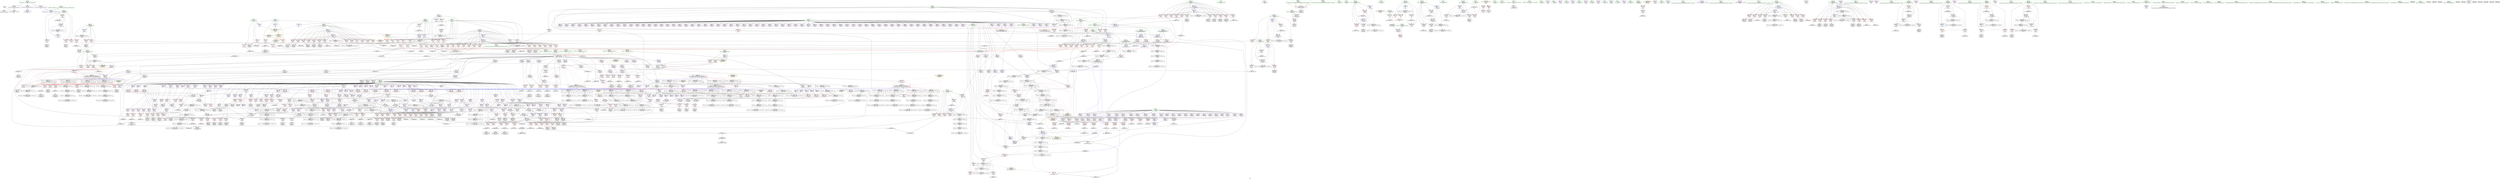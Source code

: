 digraph "SVFG" {
	label="SVFG";

	Node0x55df665efb70 [shape=record,color=grey,label="{NodeID: 0\nNullPtr}"];
	Node0x55df665efb70 -> Node0x55df666127f0[style=solid];
	Node0x55df665efb70 -> Node0x55df666bf3b0[style=solid];
	Node0x55df66830dd0 [shape=record,color=black,label="{NodeID: 1882\n82 = PHI(288, 312, 314, 320, 328, )\n0th arg _Z4downiib }"];
	Node0x55df66830dd0 -> Node0x55df666bba10[style=solid];
	Node0x55df66830dd0 -> Node0x55df666bbae0[style=solid];
	Node0x55df66830dd0 -> Node0x55df666bbbb0[style=solid];
	Node0x55df66830dd0 -> Node0x55df666bbc80[style=solid];
	Node0x55df66830dd0 -> Node0x55df666bbd50[style=solid];
	Node0x55df66830dd0 -> Node0x55df666bbe20[style=solid];
	Node0x55df66830dd0 -> Node0x55df666bbef0[style=solid];
	Node0x55df66830dd0 -> Node0x55df666bbfc0[style=solid];
	Node0x55df66830dd0 -> Node0x55df666bc090[style=solid];
	Node0x55df66830dd0 -> Node0x55df666bc160[style=solid];
	Node0x55df66830dd0 -> Node0x55df666bc230[style=solid];
	Node0x55df66830dd0 -> Node0x55df666bc300[style=solid];
	Node0x55df66830dd0 -> Node0x55df666bc3d0[style=solid];
	Node0x55df66830dd0 -> Node0x55df666bc4a0[style=solid];
	Node0x55df66830dd0 -> Node0x55df666bc570[style=solid];
	Node0x55df66830dd0 -> Node0x55df666bc640[style=solid];
	Node0x55df66830dd0 -> Node0x55df666bc710[style=solid];
	Node0x55df66830dd0 -> Node0x55df666bc7e0[style=solid];
	Node0x55df66830dd0 -> Node0x55df666b0c20[style=solid];
	Node0x55df66830dd0 -> Node0x55df666b0cf0[style=solid];
	Node0x55df66830dd0 -> Node0x55df666b0dc0[style=solid];
	Node0x55df66830dd0 -> Node0x55df666b0e90[style=solid];
	Node0x55df66830dd0 -> Node0x55df666b0f60[style=solid];
	Node0x55df66830dd0 -> Node0x55df666b1030[style=solid];
	Node0x55df66830dd0 -> Node0x55df666b1100[style=solid];
	Node0x55df66830dd0 -> Node0x55df666b11d0[style=solid];
	Node0x55df666bce60 [shape=record,color=red,label="{NodeID: 775\n1089\<--1088\n\<--r442\n_Z5solvei\n}"];
	Node0x55df666bce60 -> Node0x55df666ad460[style=solid];
	Node0x55df666b3c10 [shape=record,color=purple,label="{NodeID: 443\n893\<--300\nr314\<--u\n_Z5solvei\n}"];
	Node0x55df666b3c10 -> Node0x55df666d2f00[style=solid];
	Node0x55df66613070 [shape=record,color=black,label="{NodeID: 111\n172\<--171\nidxprom28\<--sub27\n_Z4downiib\n}"];
	Node0x55df666c2980 [shape=record,color=blue, style = dotted,label="{NodeID: 886\n1374\<--1376\noffset_3\<--dummyVal\n_Z5solvei\n}"];
	Node0x55df666c2980 -> Node0x55df666d2a20[style=dashed];
	Node0x55df666c2980 -> Node0x55df666d2fd0[style=dashed];
	Node0x55df666c2980 -> Node0x55df666c2980[style=dashed];
	Node0x55df666c2980 -> Node0x55df666c2bf0[style=dashed];
	Node0x55df666c2980 -> Node0x55df666c2cc0[style=dashed];
	Node0x55df666c2980 -> Node0x55df6673b860[style=dashed];
	Node0x55df666c9300 [shape=record,color=red,label="{NodeID: 554\n165\<--164\n\<--x22\n_Z4downiib\n}"];
	Node0x55df666c9300 -> Node0x55df666f1c10[style=solid];
	Node0x55df666ad530 [shape=record,color=black,label="{NodeID: 222\n1094\<--1093\nidxprom446\<--\n_Z5solvei\n}"];
	Node0x55df666ced30 [shape=record,color=red,label="{NodeID: 665\n925\<--324\n\<--l1330\n_Z5solvei\n}"];
	Node0x55df666ced30 -> Node0x55df666c31a0[style=solid];
	Node0x55df666b9ee0 [shape=record,color=purple,label="{NodeID: 333\n1067\<--17\narrayidx429\<--d\n_Z5solvei\n}"];
	Node0x55df666f2090 [shape=record,color=grey,label="{NodeID: 1108\n211 = Binary(210, 103, )\n}"];
	Node0x55df666f2090 -> Node0x55df6660c320[style=solid];
	Node0x55df6668c910 [shape=record,color=green,label="{NodeID: 1\n7\<--1\n__dso_handle\<--dummyObj\nGlob }"];
	Node0x55df66832150 [shape=record,color=black,label="{NodeID: 1883\n83 = PHI(9, 576, 652, 737, 932, )\n1st arg _Z4downiib }"];
	Node0x55df66832150 -> Node0x55df666bf4b0[style=solid];
	Node0x55df666bcf30 [shape=record,color=red,label="{NodeID: 776\n1093\<--1092\n\<--i1445\n_Z5solvei\n}"];
	Node0x55df666bcf30 -> Node0x55df666ad530[style=solid];
	Node0x55df666b3ce0 [shape=record,color=purple,label="{NodeID: 444\n897\<--300\ni1317\<--u\n_Z5solvei\n}"];
	Node0x55df666b3ce0 -> Node0x55df666d2fd0[style=solid];
	Node0x55df66613140 [shape=record,color=black,label="{NodeID: 112\n194\<--193\nidxprom38\<--\n_Z4downiib\n}"];
	Node0x55df666c2a50 [shape=record,color=blue, style = dotted,label="{NodeID: 887\n1377\<--1379\noffset_4\<--dummyVal\n_Z5solvei\n}"];
	Node0x55df666c2a50 -> Node0x55df666d1b80[style=dashed];
	Node0x55df666c2a50 -> Node0x55df666d2af0[style=dashed];
	Node0x55df666c2a50 -> Node0x55df666d30a0[style=dashed];
	Node0x55df666c2a50 -> Node0x55df666c2a50[style=dashed];
	Node0x55df666c2a50 -> Node0x55df6673bd60[style=dashed];
	Node0x55df666c93d0 [shape=record,color=red,label="{NodeID: 555\n170\<--169\n\<--l26\n_Z4downiib\n}"];
	Node0x55df666c93d0 -> Node0x55df666f1d90[style=solid];
	Node0x55df666ad600 [shape=record,color=black,label="{NodeID: 223\n1098\<--1097\nidxprom449\<--\n_Z5solvei\n}"];
	Node0x55df666cee00 [shape=record,color=red,label="{NodeID: 666\n933\<--324\n\<--l1330\n_Z5solvei\n|{<s0>20}}"];
	Node0x55df666cee00:s0 -> Node0x55df66832360[style=solid,color=red];
	Node0x55df666b9fb0 [shape=record,color=purple,label="{NodeID: 334\n1070\<--17\narrayidx431\<--d\n_Z5solvei\n}"];
	Node0x55df666b9fb0 -> Node0x55df666bcb20[style=solid];
	Node0x55df666f2210 [shape=record,color=grey,label="{NodeID: 1109\n221 = Binary(220, 103, )\n}"];
	Node0x55df666f2210 -> Node0x55df666bfda0[style=solid];
	Node0x55df6668fca0 [shape=record,color=green,label="{NodeID: 2\n9\<--1\n\<--dummyObj\nCan only get source location for instruction, argument, global var or function.|{<s0>7|<s1>7}}"];
	Node0x55df6668fca0:s0 -> Node0x55df66832150[style=solid,color=red];
	Node0x55df6668fca0:s1 -> Node0x55df66832360[style=solid,color=red];
	Node0x55df66832360 [shape=record,color=black,label="{NodeID: 1884\n84 = PHI(9, 578, 654, 738, 933, )\n2nd arg _Z4downiib }"];
	Node0x55df66832360 -> Node0x55df666bf580[style=solid];
	Node0x55df666bd000 [shape=record,color=red,label="{NodeID: 777\n1097\<--1096\n\<--i2448\n_Z5solvei\n}"];
	Node0x55df666bd000 -> Node0x55df666ad600[style=solid];
	Node0x55df666b3db0 [shape=record,color=purple,label="{NodeID: 445\n901\<--300\ni2320\<--u\n_Z5solvei\n}"];
	Node0x55df666b3db0 -> Node0x55df666d30a0[style=solid];
	Node0x55df6660c180 [shape=record,color=black,label="{NodeID: 113\n199\<--198\nidxprom42\<--add41\n_Z4downiib\n}"];
	Node0x55df666c2b20 [shape=record,color=blue,label="{NodeID: 888\n807\<--809\nl257\<--dec\n_Z5solvei\n}"];
	Node0x55df666c2b20 -> Node0x55df666d1c50[style=dashed];
	Node0x55df666c2b20 -> Node0x55df666d1df0[style=dashed];
	Node0x55df666c2b20 -> Node0x55df666d2060[style=dashed];
	Node0x55df666c2b20 -> Node0x55df666d2200[style=dashed];
	Node0x55df666c2b20 -> Node0x55df666d22d0[style=dashed];
	Node0x55df666c2b20 -> Node0x55df666d23a0[style=dashed];
	Node0x55df666c2b20 -> Node0x55df666d2540[style=dashed];
	Node0x55df666c2b20 -> Node0x55df666d26e0[style=dashed];
	Node0x55df666c2b20 -> Node0x55df666d2880[style=dashed];
	Node0x55df666c2b20 -> Node0x55df666d2e30[style=dashed];
	Node0x55df666c2b20 -> Node0x55df666c27e0[style=dashed];
	Node0x55df666c2b20 -> Node0x55df666c2b20[style=dashed];
	Node0x55df666c2b20 -> Node0x55df6673ae60[style=dashed];
	Node0x55df666c94a0 [shape=record,color=red,label="{NodeID: 556\n174\<--173\n\<--arrayidx29\n_Z4downiib\n}"];
	Node0x55df666c94a0 -> Node0x55df666f9110[style=solid];
	Node0x55df666ad6d0 [shape=record,color=black,label="{NodeID: 224\n1163\<--1162\nidxprom490\<--sub489\n_Z5solvei\n}"];
	Node0x55df666ceed0 [shape=record,color=red,label="{NodeID: 667\n1074\<--324\n\<--l1330\n_Z5solvei\n}"];
	Node0x55df666ceed0 -> Node0x55df666f0e90[style=solid];
	Node0x55df666ba080 [shape=record,color=purple,label="{NodeID: 335\n1083\<--17\narrayidx438\<--d\n_Z5solvei\n}"];
	Node0x55df666f2390 [shape=record,color=grey,label="{NodeID: 1110\n1004 = Binary(1003, 103, )\n}"];
	Node0x55df666f2390 -> Node0x55df666c3680[style=solid];
	Node0x55df66693b40 [shape=record,color=green,label="{NodeID: 3\n19\<--1\n.str\<--dummyObj\nGlob }"];
	Node0x55df66832570 [shape=record,color=black,label="{NodeID: 1885\n85 = PHI(418, 178, 178, 178, 178, )\n3rd arg _Z4downiib }"];
	Node0x55df66832570 -> Node0x55df66612ac0[style=solid];
	Node0x55df666bd0d0 [shape=record,color=red,label="{NodeID: 778\n1178\<--1177\n\<--call500\n_Z5solvei\n}"];
	Node0x55df666bd0d0 -> Node0x55df666c4450[style=solid];
	Node0x55df666b3e80 [shape=record,color=purple,label="{NodeID: 446\n938\<--300\nx340\<--u\n_Z5solvei\n}"];
	Node0x55df666b3e80 -> Node0x55df666d3170[style=solid];
	Node0x55df6660c250 [shape=record,color=black,label="{NodeID: 114\n207\<--206\nidxprom48\<--add47\n_Z4downiib\n}"];
	Node0x55df666c2bf0 [shape=record,color=blue,label="{NodeID: 889\n834\<--103\ni1273\<--\n_Z5solvei\n}"];
	Node0x55df666c2bf0 -> Node0x55df666d2a20[style=dashed];
	Node0x55df666c2bf0 -> Node0x55df666d2fd0[style=dashed];
	Node0x55df666c2bf0 -> Node0x55df666c2980[style=dashed];
	Node0x55df666c2bf0 -> Node0x55df6673b860[style=dashed];
	Node0x55df666c9570 [shape=record,color=red,label="{NodeID: 557\n181\<--180\n\<--l31\n_Z4downiib\n}"];
	Node0x55df666c9570 -> Node0x55df666f2c90[style=solid];
	Node0x55df666ad7a0 [shape=record,color=black,label="{NodeID: 225\n1166\<--1165\nidxprom492\<--\n_Z5solvei\n}"];
	Node0x55df666cefa0 [shape=record,color=red,label="{NodeID: 668\n1108\<--324\n\<--l1330\n_Z5solvei\n}"];
	Node0x55df666cefa0 -> Node0x55df666f1610[style=solid];
	Node0x55df666ba150 [shape=record,color=purple,label="{NodeID: 336\n1087\<--17\narrayidx441\<--d\n_Z5solvei\n}"];
	Node0x55df666f2510 [shape=record,color=grey,label="{NodeID: 1111\n135 = Binary(134, 103, )\n}"];
	Node0x55df666f2510 -> Node0x55df666bf990[style=solid];
	Node0x55df66697490 [shape=record,color=green,label="{NodeID: 4\n21\<--1\n.str.1\<--dummyObj\nGlob }"];
	Node0x55df66832780 [shape=record,color=black,label="{NodeID: 1886\n1235 = PHI(606, 682, 860, 1055, 332, )\n0th arg _ZSt3minIiERKT_S2_S2_ }"];
	Node0x55df66832780 -> Node0x55df666e4100[style=solid];
	Node0x55df666bd1a0 [shape=record,color=red,label="{NodeID: 779\n1257\<--1237\n\<--retval\n_ZSt3minIiERKT_S2_S2_\n}"];
	Node0x55df666bd1a0 -> Node0x55df666adae0[style=solid];
	Node0x55df666b3f50 [shape=record,color=purple,label="{NodeID: 447\n942\<--300\nx343\<--u\n_Z5solvei\n}"];
	Node0x55df666b3f50 -> Node0x55df666d3240[style=solid];
	Node0x55df6660c320 [shape=record,color=black,label="{NodeID: 115\n212\<--211\nidxprom52\<--add51\n_Z4downiib\n}"];
	Node0x55df666c2cc0 [shape=record,color=blue,label="{NodeID: 890\n837\<--9\ni1275\<--\n_Z5solvei\n}"];
	Node0x55df666c2cc0 -> Node0x55df666d2a20[style=dashed];
	Node0x55df666c2cc0 -> Node0x55df666d2fd0[style=dashed];
	Node0x55df666c2cc0 -> Node0x55df666c2980[style=dashed];
	Node0x55df666c2cc0 -> Node0x55df6673b860[style=dashed];
	Node0x55df666c9640 [shape=record,color=red,label="{NodeID: 558\n187\<--186\n\<--r33\n_Z4downiib\n}"];
	Node0x55df666c9640 -> Node0x55df666f8f90[style=solid];
	Node0x55df666ad870 [shape=record,color=black,label="{NodeID: 226\n1169\<--1168\nidxprom494\<--\n_Z5solvei\n}"];
	Node0x55df666cf070 [shape=record,color=red,label="{NodeID: 669\n928\<--326\n\<--r1335\n_Z5solvei\n}"];
	Node0x55df666cf070 -> Node0x55df666f3710[style=solid];
	Node0x55df666ba220 [shape=record,color=purple,label="{NodeID: 337\n1091\<--17\narrayidx444\<--d\n_Z5solvei\n}"];
	Node0x55df666f2690 [shape=record,color=grey,label="{NodeID: 1112\n1025 = Binary(1024, 103, )\n}"];
	Node0x55df666f2690 -> Node0x55df666f8c90[style=solid];
	Node0x55df666a5b70 [shape=record,color=green,label="{NodeID: 5\n23\<--1\n.str.2\<--dummyObj\nGlob }"];
	Node0x55df66832990 [shape=record,color=black,label="{NodeID: 1887\n1236 = PHI(621, 697, 322, 330, 1176, )\n1st arg _ZSt3minIiERKT_S2_S2_ }"];
	Node0x55df66832990 -> Node0x55df666e4190[style=solid];
	Node0x55df666bd270 [shape=record,color=red,label="{NodeID: 780\n1247\<--1239\n\<--__a.addr\n_ZSt3minIiERKT_S2_S2_\n}"];
	Node0x55df666bd270 -> Node0x55df666bd680[style=solid];
	Node0x55df666b4020 [shape=record,color=purple,label="{NodeID: 448\n948\<--300\ni1347\<--u\n_Z5solvei\n}"];
	Node0x55df666b4020 -> Node0x55df666d3310[style=solid];
	Node0x55df6660c3f0 [shape=record,color=black,label="{NodeID: 116\n230\<--229\nidxprom64\<--\n_Z4downiib\n}"];
	Node0x55df666c2d90 [shape=record,color=blue,label="{NodeID: 891\n322\<--881\nref.tmp293\<--add306\n_Z5solvei\n|{|<s2>19}}"];
	Node0x55df666c2d90 -> Node0x55df666d2c90[style=dashed];
	Node0x55df666c2d90 -> Node0x55df66772f40[style=dashed];
	Node0x55df666c2d90:s2 -> Node0x55df667b53a0[style=dashed,color=red];
	Node0x55df666c9710 [shape=record,color=red,label="{NodeID: 559\n193\<--192\n\<--x37\n_Z4downiib\n}"];
	Node0x55df666c9710 -> Node0x55df66613140[style=solid];
	Node0x55df666ad940 [shape=record,color=black,label="{NodeID: 227\n1172\<--1171\nidxprom496\<--\n_Z5solvei\n}"];
	Node0x55df666cf140 [shape=record,color=red,label="{NodeID: 670\n995\<--326\n\<--r1335\n_Z5solvei\n}"];
	Node0x55df666cf140 -> Node0x55df666f4310[style=solid];
	Node0x55df666ba2f0 [shape=record,color=purple,label="{NodeID: 338\n1095\<--17\narrayidx447\<--d\n_Z5solvei\n}"];
	Node0x55df666f2810 [shape=record,color=grey,label="{NodeID: 1113\n1017 = Binary(1016, 103, )\n}"];
	Node0x55df666f2810 -> Node0x55df666ac9d0[style=solid];
	Node0x55df666a5fe0 [shape=record,color=green,label="{NodeID: 6\n25\<--1\n.str.3\<--dummyObj\nGlob }"];
	Node0x55df66832ba0 [shape=record,color=black,label="{NodeID: 1888\n275 = PHI(1301, )\n0th arg _Z5solvei }"];
	Node0x55df66832ba0 -> Node0x55df666c01b0[style=solid];
	Node0x55df666bd340 [shape=record,color=red,label="{NodeID: 781\n1254\<--1239\n\<--__a.addr\n_ZSt3minIiERKT_S2_S2_\n}"];
	Node0x55df666bd340 -> Node0x55df666e4330[style=solid];
	Node0x55df666b40f0 [shape=record,color=purple,label="{NodeID: 449\n961\<--300\nr353\<--u\n_Z5solvei\n}"];
	Node0x55df666b40f0 -> Node0x55df666d33e0[style=solid];
	Node0x55df6660c4c0 [shape=record,color=black,label="{NodeID: 117\n235\<--234\nidxprom68\<--sub67\n_Z4downiib\n}"];
	Node0x55df666c2e60 [shape=record,color=blue,label="{NodeID: 892\n904\<--884\narrayidx322\<--\n_Z5solvei\n}"];
	Node0x55df666c2e60 -> Node0x55df66735e60[style=dashed];
	Node0x55df666c97e0 [shape=record,color=red,label="{NodeID: 560\n197\<--196\n\<--r40\n_Z4downiib\n}"];
	Node0x55df666c97e0 -> Node0x55df666f2f90[style=solid];
	Node0x55df666ada10 [shape=record,color=black,label="{NodeID: 228\n1175\<--1174\nidxprom498\<--\n_Z5solvei\n}"];
	Node0x55df666cf210 [shape=record,color=red,label="{NodeID: 671\n1026\<--326\n\<--r1335\n_Z5solvei\n}"];
	Node0x55df666cf210 -> Node0x55df666f8c90[style=solid];
	Node0x55df666ba3c0 [shape=record,color=purple,label="{NodeID: 339\n1099\<--17\narrayidx450\<--d\n_Z5solvei\n}"];
	Node0x55df666ba3c0 -> Node0x55df666c39c0[style=solid];
	Node0x55df666f2990 [shape=record,color=grey,label="{NodeID: 1114\n528 = Binary(527, 103, )\n}"];
	Node0x55df666f2990 -> Node0x55df666f8e10[style=solid];
	Node0x55df665ee210 [shape=record,color=green,label="{NodeID: 7\n27\<--1\n_ZSt4cout\<--dummyObj\nGlob }"];
	Node0x55df666bd410 [shape=record,color=red,label="{NodeID: 782\n1245\<--1241\n\<--__b.addr\n_ZSt3minIiERKT_S2_S2_\n}"];
	Node0x55df666bd410 -> Node0x55df666bd5b0[style=solid];
	Node0x55df666b41c0 [shape=record,color=purple,label="{NodeID: 450\n967\<--300\nx357\<--u\n_Z5solvei\n}"];
	Node0x55df666b41c0 -> Node0x55df666d34b0[style=solid];
	Node0x55df6660c590 [shape=record,color=black,label="{NodeID: 118\n254\<--253\nidxprom79\<--\n_Z4downiib\n}"];
	Node0x55df666c2f30 [shape=record,color=blue,label="{NodeID: 893\n318\<--909\nr1\<--inc325\n_Z5solvei\n}"];
	Node0x55df666c2f30 -> Node0x55df666ce920[style=dashed];
	Node0x55df666c2f30 -> Node0x55df666ce9f0[style=dashed];
	Node0x55df666c2f30 -> Node0x55df666ceac0[style=dashed];
	Node0x55df666c2f30 -> Node0x55df666ceb90[style=dashed];
	Node0x55df666c2f30 -> Node0x55df666c2640[style=dashed];
	Node0x55df666c2f30 -> Node0x55df666c2f30[style=dashed];
	Node0x55df666c2f30 -> Node0x55df6672b960[style=dashed];
	Node0x55df666c98b0 [shape=record,color=red,label="{NodeID: 561\n201\<--200\n\<--arrayidx43\n_Z4downiib\n}"];
	Node0x55df666c98b0 -> Node0x55df666f8210[style=solid];
	Node0x55df666adae0 [shape=record,color=black,label="{NodeID: 229\n1234\<--1257\n_ZSt3minIiERKT_S2_S2__ret\<--\n_ZSt3minIiERKT_S2_S2_\n|{<s0>12|<s1>15|<s2>19|<s3>23|<s4>24}}"];
	Node0x55df666adae0:s0 -> Node0x55df6682ff10[style=solid,color=blue];
	Node0x55df666adae0:s1 -> Node0x55df66830600[style=solid,color=blue];
	Node0x55df666adae0:s2 -> Node0x55df66830440[style=solid,color=blue];
	Node0x55df666adae0:s3 -> Node0x55df66830740[style=solid,color=blue];
	Node0x55df666adae0:s4 -> Node0x55df66830880[style=solid,color=blue];
	Node0x55df666cf2e0 [shape=record,color=red,label="{NodeID: 672\n1072\<--326\n\<--r1335\n_Z5solvei\n}"];
	Node0x55df666cf2e0 -> Node0x55df666f1010[style=solid];
	Node0x55df666ba490 [shape=record,color=purple,label="{NodeID: 340\n1164\<--17\narrayidx491\<--d\n_Z5solvei\n}"];
	Node0x55df666f2b10 [shape=record,color=grey,label="{NodeID: 1115\n500 = Binary(499, 103, )\n}"];
	Node0x55df666f2b10 -> Node0x55df666c1600[style=solid];
	Node0x55df665ee2a0 [shape=record,color=green,label="{NodeID: 8\n28\<--1\n.str.4\<--dummyObj\nGlob }"];
	Node0x55df666bd4e0 [shape=record,color=red,label="{NodeID: 783\n1251\<--1241\n\<--__b.addr\n_ZSt3minIiERKT_S2_S2_\n}"];
	Node0x55df666bd4e0 -> Node0x55df666e4260[style=solid];
	Node0x55df666b4290 [shape=record,color=purple,label="{NodeID: 451\n972\<--300\nr361\<--u\n_Z5solvei\n}"];
	Node0x55df666b4290 -> Node0x55df666d3580[style=solid];
	Node0x55df6660c660 [shape=record,color=black,label="{NodeID: 119\n259\<--258\nidxprom83\<--add82\n_Z4downiib\n}"];
	Node0x55df666c3000 [shape=record,color=blue,label="{NodeID: 894\n316\<--914\nl1\<--inc328\n_Z5solvei\n}"];
	Node0x55df666c3000 -> Node0x55df666ce440[style=dashed];
	Node0x55df666c3000 -> Node0x55df666ce510[style=dashed];
	Node0x55df666c3000 -> Node0x55df666ce5e0[style=dashed];
	Node0x55df666c3000 -> Node0x55df666ce6b0[style=dashed];
	Node0x55df666c3000 -> Node0x55df666ce780[style=dashed];
	Node0x55df666c3000 -> Node0x55df666ce850[style=dashed];
	Node0x55df666c3000 -> Node0x55df666c3000[style=dashed];
	Node0x55df666c3000 -> Node0x55df6672b460[style=dashed];
	Node0x55df666c9980 [shape=record,color=red,label="{NodeID: 562\n205\<--204\n\<--x46\n_Z4downiib\n}"];
	Node0x55df666c9980 -> Node0x55df666f1f10[style=solid];
	Node0x55df666adbb0 [shape=record,color=black,label="{NodeID: 230\n1285\<--1282\ncall\<--\nmain\n}"];
	Node0x55df666cf3b0 [shape=record,color=red,label="{NodeID: 673\n1103\<--326\n\<--r1335\n_Z5solvei\n}"];
	Node0x55df666cf3b0 -> Node0x55df666f1910[style=solid];
	Node0x55df666ba560 [shape=record,color=purple,label="{NodeID: 341\n1167\<--17\narrayidx493\<--d\n_Z5solvei\n}"];
	Node0x55df666f2c90 [shape=record,color=grey,label="{NodeID: 1116\n182 = Binary(181, 132, )\n}"];
	Node0x55df666f2c90 -> Node0x55df666bfcd0[style=solid];
	Node0x55df665ee330 [shape=record,color=green,label="{NodeID: 9\n30\<--1\n.str.5\<--dummyObj\nGlob }"];
	Node0x55df666bd5b0 [shape=record,color=red,label="{NodeID: 784\n1246\<--1245\n\<--\n_ZSt3minIiERKT_S2_S2_\n}"];
	Node0x55df666bd5b0 -> Node0x55df666f5690[style=solid];
	Node0x55df666b4360 [shape=record,color=purple,label="{NodeID: 452\n980\<--300\nx367\<--u\n_Z5solvei\n}"];
	Node0x55df666b4360 -> Node0x55df666d3720[style=solid];
	Node0x55df6660c730 [shape=record,color=black,label="{NodeID: 120\n419\<--286\n\<--start\n_Z5solvei\n}"];
	Node0x55df6660c730 -> Node0x55df666c5060[style=solid];
	Node0x55df6660c730 -> Node0x55df666c5130[style=solid];
	Node0x55df6660c730 -> Node0x55df666c5200[style=solid];
	Node0x55df6660c730 -> Node0x55df666c52d0[style=solid];
	Node0x55df6660c730 -> Node0x55df666c53a0[style=solid];
	Node0x55df666c30d0 [shape=record,color=blue,label="{NodeID: 895\n324\<--918\nl1330\<--add331\n_Z5solvei\n}"];
	Node0x55df666c30d0 -> Node0x55df666cec60[style=dashed];
	Node0x55df666c30d0 -> Node0x55df666ced30[style=dashed];
	Node0x55df666c30d0 -> Node0x55df666cee00[style=dashed];
	Node0x55df666c30d0 -> Node0x55df666ceed0[style=dashed];
	Node0x55df666c30d0 -> Node0x55df666cefa0[style=dashed];
	Node0x55df666c30d0 -> Node0x55df666c3b60[style=dashed];
	Node0x55df666c30d0 -> Node0x55df6672c360[style=dashed];
	Node0x55df666c9a50 [shape=record,color=red,label="{NodeID: 563\n210\<--209\n\<--r50\n_Z4downiib\n}"];
	Node0x55df666c9a50 -> Node0x55df666f2090[style=solid];
	Node0x55df666b4c40 [shape=record,color=black,label="{NodeID: 231\n1291\<--1288\ncall1\<--\nmain\n}"];
	Node0x55df666cf480 [shape=record,color=red,label="{NodeID: 674\n1200\<--332\n\<--ans\n_Z5solvei\n}"];
	Node0x55df666cf480 -> Node0x55df666f3290[style=solid];
	Node0x55df666ba630 [shape=record,color=purple,label="{NodeID: 342\n1170\<--17\narrayidx495\<--d\n_Z5solvei\n}"];
	Node0x55df666f2e10 [shape=record,color=grey,label="{NodeID: 1117\n189 = Binary(188, 103, )\n}"];
	Node0x55df666f2e10 -> Node0x55df666f8f90[style=solid];
	Node0x55df665f7640 [shape=record,color=green,label="{NodeID: 10\n32\<--1\n.str.6\<--dummyObj\nGlob }"];
	Node0x55df666bd680 [shape=record,color=red,label="{NodeID: 785\n1248\<--1247\n\<--\n_ZSt3minIiERKT_S2_S2_\n}"];
	Node0x55df666bd680 -> Node0x55df666f5690[style=solid];
	Node0x55df666b4430 [shape=record,color=purple,label="{NodeID: 453\n984\<--300\nr370\<--u\n_Z5solvei\n}"];
	Node0x55df666b4430 -> Node0x55df666d37f0[style=solid];
	Node0x55df6660c800 [shape=record,color=black,label="{NodeID: 121\n420\<--288\n\<--ref.tmp\n_Z5solvei\n}"];
	Node0x55df6660c800 -> Node0x55df666c5470[style=solid];
	Node0x55df6660c800 -> Node0x55df666c5540[style=solid];
	Node0x55df6660c800 -> Node0x55df666c5610[style=solid];
	Node0x55df6660c800 -> Node0x55df666c56e0[style=solid];
	Node0x55df6660c800 -> Node0x55df666c57b0[style=solid];
	Node0x55df666c31a0 [shape=record,color=blue,label="{NodeID: 896\n326\<--925\nr1335\<--\n_Z5solvei\n}"];
	Node0x55df666c31a0 -> Node0x55df666cf070[style=dashed];
	Node0x55df666c31a0 -> Node0x55df666cf140[style=dashed];
	Node0x55df666c31a0 -> Node0x55df666cf210[style=dashed];
	Node0x55df666c31a0 -> Node0x55df666cf2e0[style=dashed];
	Node0x55df666c31a0 -> Node0x55df666cf3b0[style=dashed];
	Node0x55df666c31a0 -> Node0x55df666c31a0[style=dashed];
	Node0x55df666c31a0 -> Node0x55df666c3a90[style=dashed];
	Node0x55df666c31a0 -> Node0x55df6672c860[style=dashed];
	Node0x55df666c9b20 [shape=record,color=red,label="{NodeID: 564\n214\<--213\n\<--arrayidx53\n_Z4downiib\n}"];
	Node0x55df666c9b20 -> Node0x55df666f8390[style=solid];
	Node0x55df666b4cd0 [shape=record,color=purple,label="{NodeID: 232\n63\<--4\n\<--_ZStL8__ioinit\n__cxx_global_var_init\n}"];
	Node0x55df666cf550 [shape=record,color=red,label="{NodeID: 675\n1208\<--332\n\<--ans\n_Z5solvei\n}"];
	Node0x55df666ba700 [shape=record,color=purple,label="{NodeID: 343\n1173\<--17\narrayidx497\<--d\n_Z5solvei\n}"];
	Node0x55df666f2f90 [shape=record,color=grey,label="{NodeID: 1118\n198 = Binary(197, 103, )\n}"];
	Node0x55df666f2f90 -> Node0x55df6660c180[style=solid];
	Node0x55df665f7710 [shape=record,color=green,label="{NodeID: 11\n34\<--1\n__PRETTY_FUNCTION__._Z5solvei\<--dummyObj\nGlob }"];
	Node0x55df666bd750 [shape=record,color=red,label="{NodeID: 786\n1297\<--1277\n\<--tc\nmain\n}"];
	Node0x55df666bd750 -> Node0x55df666f5390[style=solid];
	Node0x55df666b4500 [shape=record,color=purple,label="{NodeID: 454\n992\<--300\nr376\<--u\n_Z5solvei\n}"];
	Node0x55df666b4500 -> Node0x55df666d3990[style=solid];
	Node0x55df6660c8d0 [shape=record,color=black,label="{NodeID: 122\n580\<--300\n\<--u\n_Z5solvei\n}"];
	Node0x55df6660c8d0 -> Node0x55df666c5880[style=solid];
	Node0x55df6660c8d0 -> Node0x55df666c5950[style=solid];
	Node0x55df6660c8d0 -> Node0x55df666c5a20[style=solid];
	Node0x55df6660c8d0 -> Node0x55df666c5af0[style=solid];
	Node0x55df6660c8d0 -> Node0x55df666c5bc0[style=solid];
	Node0x55df666c3270 [shape=record,color=blue, style = dotted,label="{NodeID: 897\n1380\<--1382\noffset_0\<--dummyVal\n_Z5solvei\n}"];
	Node0x55df666c3270 -> Node0x55df666d3170[style=dashed];
	Node0x55df666c3270 -> Node0x55df666d3240[style=dashed];
	Node0x55df666c3270 -> Node0x55df666d34b0[style=dashed];
	Node0x55df666c3270 -> Node0x55df666d3720[style=dashed];
	Node0x55df666c3270 -> Node0x55df666d3c00[style=dashed];
	Node0x55df666c3270 -> Node0x55df666d3f40[style=dashed];
	Node0x55df666c3270 -> Node0x55df666bccc0[style=dashed];
	Node0x55df666c3270 -> Node0x55df666c3270[style=dashed];
	Node0x55df666c3270 -> Node0x55df66724510[style=dashed];
	Node0x55df666c9bf0 [shape=record,color=red,label="{NodeID: 565\n220\<--219\n\<--r57\n_Z4downiib\n}"];
	Node0x55df666c9bf0 -> Node0x55df666f2210[style=solid];
	Node0x55df666b4da0 [shape=record,color=purple,label="{NodeID: 233\n115\<--15\narrayidx\<--a\n_Z4downiib\n}"];
	Node0x55df666cf620 [shape=record,color=red,label="{NodeID: 676\n1140\<--334\n\<--l473\n_Z5solvei\n}"];
	Node0x55df666cf620 -> Node0x55df666f4610[style=solid];
	Node0x55df666ba7d0 [shape=record,color=purple,label="{NodeID: 344\n1176\<--17\narrayidx499\<--d\n_Z5solvei\n|{<s0>24}}"];
	Node0x55df666ba7d0:s0 -> Node0x55df66832990[style=solid,color=red];
	Node0x55df666f3110 [shape=record,color=grey,label="{NodeID: 1119\n946 = cmp(943, 945, )\n}"];
	Node0x55df665f77e0 [shape=record,color=green,label="{NodeID: 12\n36\<--1\n.str.7\<--dummyObj\nGlob }"];
	Node0x55df666bd820 [shape=record,color=red,label="{NodeID: 787\n1296\<--1279\n\<--it\nmain\n}"];
	Node0x55df666bd820 -> Node0x55df666f5390[style=solid];
	Node0x55df666b45d0 [shape=record,color=purple,label="{NodeID: 455\n1002\<--300\nr382\<--u\n_Z5solvei\n}"];
	Node0x55df666b45d0 -> Node0x55df666d3a60[style=solid];
	Node0x55df666b45d0 -> Node0x55df666c3680[style=solid];
	Node0x55df6660c9a0 [shape=record,color=black,label="{NodeID: 123\n656\<--300\n\<--u\n_Z5solvei\n}"];
	Node0x55df6660c9a0 -> Node0x55df666c60a0[style=solid];
	Node0x55df6660c9a0 -> Node0x55df666c6170[style=solid];
	Node0x55df6660c9a0 -> Node0x55df666c6240[style=solid];
	Node0x55df6660c9a0 -> Node0x55df666c6310[style=solid];
	Node0x55df6660c9a0 -> Node0x55df666c63e0[style=solid];
	Node0x55df666c3340 [shape=record,color=blue, style = dotted,label="{NodeID: 898\n1383\<--1385\noffset_1\<--dummyVal\n_Z5solvei\n}"];
	Node0x55df666c3340 -> Node0x55df666d4010[style=dashed];
	Node0x55df666c3340 -> Node0x55df666bcd90[style=dashed];
	Node0x55df666c3340 -> Node0x55df666c3340[style=dashed];
	Node0x55df666c3340 -> Node0x55df667249e0[style=dashed];
	Node0x55df666c9cc0 [shape=record,color=red,label="{NodeID: 566\n225\<--224\n\<--l60\n_Z4downiib\n}"];
	Node0x55df666c9cc0 -> Node0x55df666f4190[style=solid];
	Node0x55df666b4e70 [shape=record,color=purple,label="{NodeID: 234\n118\<--15\narrayidx4\<--a\n_Z4downiib\n}"];
	Node0x55df666b4e70 -> Node0x55df666c8ef0[style=solid];
	Node0x55df666cf6f0 [shape=record,color=red,label="{NodeID: 677\n1144\<--334\n\<--l473\n_Z5solvei\n}"];
	Node0x55df666cf6f0 -> Node0x55df666c41e0[style=solid];
	Node0x55df666ba8a0 [shape=record,color=purple,label="{NodeID: 345\n344\<--19\n\<--.str\n_Z5solvei\n}"];
	Node0x55df666f3290 [shape=record,color=grey,label="{NodeID: 1120\n1201 = cmp(1200, 477, )\n}"];
	Node0x55df665f78b0 [shape=record,color=green,label="{NodeID: 13\n38\<--1\n.str.8\<--dummyObj\nGlob }"];
	Node0x55df666bd8f0 [shape=record,color=red,label="{NodeID: 788\n1300\<--1279\n\<--it\nmain\n}"];
	Node0x55df666bd8f0 -> Node0x55df666f1490[style=solid];
	Node0x55df666b46a0 [shape=record,color=purple,label="{NodeID: 456\n1007\<--300\nr385\<--u\n_Z5solvei\n}"];
	Node0x55df666b46a0 -> Node0x55df666d3b30[style=solid];
	Node0x55df6660ca70 [shape=record,color=black,label="{NodeID: 124\n740\<--300\n\<--u\n_Z5solvei\n}"];
	Node0x55df6660ca70 -> Node0x55df666c68c0[style=solid];
	Node0x55df6660ca70 -> Node0x55df666c6990[style=solid];
	Node0x55df6660ca70 -> Node0x55df666c6a60[style=solid];
	Node0x55df6660ca70 -> Node0x55df666c6b30[style=solid];
	Node0x55df6660ca70 -> Node0x55df666c6c00[style=solid];
	Node0x55df666c3410 [shape=record,color=blue, style = dotted,label="{NodeID: 899\n1386\<--1388\noffset_2\<--dummyVal\n_Z5solvei\n}"];
	Node0x55df666c3410 -> Node0x55df666d33e0[style=dashed];
	Node0x55df666c3410 -> Node0x55df666d3580[style=dashed];
	Node0x55df666c3410 -> Node0x55df666d37f0[style=dashed];
	Node0x55df666c3410 -> Node0x55df666d3990[style=dashed];
	Node0x55df666c3410 -> Node0x55df666d3a60[style=dashed];
	Node0x55df666c3410 -> Node0x55df666d3b30[style=dashed];
	Node0x55df666c3410 -> Node0x55df666d3cd0[style=dashed];
	Node0x55df666c3410 -> Node0x55df666d3e70[style=dashed];
	Node0x55df666c3410 -> Node0x55df666bc8b0[style=dashed];
	Node0x55df666c3410 -> Node0x55df666bce60[style=dashed];
	Node0x55df666c3410 -> Node0x55df666c3410[style=dashed];
	Node0x55df666c3410 -> Node0x55df666c3680[style=dashed];
	Node0x55df666c3410 -> Node0x55df66724ee0[style=dashed];
	Node0x55df666c9d90 [shape=record,color=red,label="{NodeID: 567\n229\<--228\n\<--x63\n_Z4downiib\n}"];
	Node0x55df666c9d90 -> Node0x55df6660c3f0[style=solid];
	Node0x55df666b4f40 [shape=record,color=purple,label="{NodeID: 235\n155\<--15\narrayidx17\<--a\n_Z4downiib\n}"];
	Node0x55df666cf7c0 [shape=record,color=red,label="{NodeID: 678\n1165\<--334\n\<--l473\n_Z5solvei\n}"];
	Node0x55df666cf7c0 -> Node0x55df666ad7a0[style=solid];
	Node0x55df666ba970 [shape=record,color=purple,label="{NodeID: 346\n348\<--21\n\<--.str.1\n_Z5solvei\n}"];
	Node0x55df666f3410 [shape=record,color=grey,label="{NodeID: 1121\n728 = cmp(726, 727, )\n}"];
	Node0x55df66613680 [shape=record,color=green,label="{NodeID: 14\n40\<--1\n.str.9\<--dummyObj\nGlob }"];
	Node0x55df666bd9c0 [shape=record,color=red,label="{NodeID: 789\n1304\<--1279\n\<--it\nmain\n}"];
	Node0x55df666bd9c0 -> Node0x55df666eed90[style=solid];
	Node0x55df666b4770 [shape=record,color=purple,label="{NodeID: 457\n1011\<--300\nx388\<--u\n_Z5solvei\n}"];
	Node0x55df666b4770 -> Node0x55df666d3c00[style=solid];
	Node0x55df6660cb40 [shape=record,color=black,label="{NodeID: 125\n935\<--300\n\<--u\n_Z5solvei\n}"];
	Node0x55df6660cb40 -> Node0x55df666c70e0[style=solid];
	Node0x55df6660cb40 -> Node0x55df666c71b0[style=solid];
	Node0x55df6660cb40 -> Node0x55df666c7280[style=solid];
	Node0x55df6660cb40 -> Node0x55df666c7350[style=solid];
	Node0x55df6660cb40 -> Node0x55df666c7420[style=solid];
	Node0x55df666c34e0 [shape=record,color=blue, style = dotted,label="{NodeID: 900\n1389\<--1391\noffset_3\<--dummyVal\n_Z5solvei\n}"];
	Node0x55df666c34e0 -> Node0x55df666d3310[style=dashed];
	Node0x55df666c34e0 -> Node0x55df666bc980[style=dashed];
	Node0x55df666c34e0 -> Node0x55df666bcf30[style=dashed];
	Node0x55df666c34e0 -> Node0x55df666c34e0[style=dashed];
	Node0x55df666c34e0 -> Node0x55df667253e0[style=dashed];
	Node0x55df666c9e60 [shape=record,color=red,label="{NodeID: 568\n233\<--232\n\<--l66\n_Z4downiib\n}"];
	Node0x55df666c9e60 -> Node0x55df666ed710[style=solid];
	Node0x55df666b5010 [shape=record,color=purple,label="{NodeID: 236\n160\<--15\narrayidx20\<--a\n_Z4downiib\n}"];
	Node0x55df666b5010 -> Node0x55df666c9230[style=solid];
	Node0x55df666cf890 [shape=record,color=red,label="{NodeID: 679\n1196\<--334\n\<--l473\n_Z5solvei\n}"];
	Node0x55df666cf890 -> Node0x55df666ece10[style=solid];
	Node0x55df666baa40 [shape=record,color=purple,label="{NodeID: 347\n364\<--23\n\<--.str.2\n_Z5solvei\n}"];
	Node0x55df666f3590 [shape=record,color=grey,label="{NodeID: 1122\n950 = cmp(949, 103, )\n}"];
	Node0x55df66613750 [shape=record,color=green,label="{NodeID: 15\n42\<--1\n.str.10\<--dummyObj\nGlob }"];
	Node0x55df666bda90 [shape=record,color=red,label="{NodeID: 790\n1322\<--1321\ndummyVal\<--offset_0\n_Z5solvei\n}"];
	Node0x55df666bda90 -> Node0x55df666c09d0[style=solid];
	Node0x55df666b4840 [shape=record,color=purple,label="{NodeID: 458\n1015\<--300\nr391\<--u\n_Z5solvei\n}"];
	Node0x55df666b4840 -> Node0x55df666d3cd0[style=solid];
	Node0x55df6660cc10 [shape=record,color=black,label="{NodeID: 126\n581\<--312\n\<--ref.tmp122\n_Z5solvei\n}"];
	Node0x55df6660cc10 -> Node0x55df666c5c90[style=solid];
	Node0x55df6660cc10 -> Node0x55df666c5d60[style=solid];
	Node0x55df6660cc10 -> Node0x55df666c5e30[style=solid];
	Node0x55df6660cc10 -> Node0x55df666c5f00[style=solid];
	Node0x55df6660cc10 -> Node0x55df666c5fd0[style=solid];
	Node0x55df666c35b0 [shape=record,color=blue, style = dotted,label="{NodeID: 901\n1392\<--1394\noffset_4\<--dummyVal\n_Z5solvei\n}"];
	Node0x55df666c35b0 -> Node0x55df666bca50[style=dashed];
	Node0x55df666c35b0 -> Node0x55df666bd000[style=dashed];
	Node0x55df666c35b0 -> Node0x55df666c35b0[style=dashed];
	Node0x55df666c35b0 -> Node0x55df666c3750[style=dashed];
	Node0x55df666c35b0 -> Node0x55df666c3820[style=dashed];
	Node0x55df666c35b0 -> Node0x55df667258e0[style=dashed];
	Node0x55df667b82c0 [shape=record,color=yellow,style=double,label="{NodeID: 1676\n95V_1 = ENCHI(MR_95V_0)\npts\{2890000 \}\nFun[_Z5solvei]|{<s0>7|<s1>7|<s2>7|<s3>7|<s4>7|<s5>7|<s6>7|<s7>7|<s8>7}}"];
	Node0x55df667b82c0:s0 -> Node0x55df666c9090[style=dashed,color=red];
	Node0x55df667b82c0:s1 -> Node0x55df666c9300[style=dashed,color=red];
	Node0x55df667b82c0:s2 -> Node0x55df666c9710[style=dashed,color=red];
	Node0x55df667b82c0:s3 -> Node0x55df666c9980[style=dashed,color=red];
	Node0x55df667b82c0:s4 -> Node0x55df666c9d90[style=dashed,color=red];
	Node0x55df667b82c0:s5 -> Node0x55df666ca0d0[style=dashed,color=red];
	Node0x55df667b82c0:s6 -> Node0x55df666bf7f0[style=dashed,color=red];
	Node0x55df667b82c0:s7 -> Node0x55df666bf8c0[style=dashed,color=red];
	Node0x55df667b82c0:s8 -> Node0x55df667a73d0[style=dashed,color=red];
	Node0x55df666c9f30 [shape=record,color=red,label="{NodeID: 569\n237\<--236\n\<--arrayidx69\n_Z4downiib\n}"];
	Node0x55df666c9f30 -> Node0x55df666f4910[style=solid];
	Node0x55df666b50e0 [shape=record,color=purple,label="{NodeID: 237\n168\<--15\narrayidx25\<--a\n_Z4downiib\n}"];
	Node0x55df666cf960 [shape=record,color=red,label="{NodeID: 680\n1147\<--336\n\<--r477\n_Z5solvei\n}"];
	Node0x55df666cf960 -> Node0x55df666f5090[style=solid];
	Node0x55df666bab10 [shape=record,color=purple,label="{NodeID: 348\n392\<--25\n\<--.str.3\n_Z5solvei\n}"];
	Node0x55df666f3710 [shape=record,color=grey,label="{NodeID: 1123\n930 = cmp(928, 929, )\n}"];
	Node0x55df66613820 [shape=record,color=green,label="{NodeID: 16\n44\<--1\nstdin\<--dummyObj\nGlob }"];
	Node0x55df666bdb60 [shape=record,color=red,label="{NodeID: 791\n1325\<--1324\ndummyVal\<--offset_1\n_Z5solvei\n}"];
	Node0x55df666bdb60 -> Node0x55df666c0aa0[style=solid];
	Node0x55df666b4910 [shape=record,color=purple,label="{NodeID: 459\n1023\<--300\nr397\<--u\n_Z5solvei\n}"];
	Node0x55df666b4910 -> Node0x55df666d3e70[style=solid];
	Node0x55df6660cce0 [shape=record,color=black,label="{NodeID: 127\n657\<--314\n\<--ref.tmp172\n_Z5solvei\n}"];
	Node0x55df6660cce0 -> Node0x55df666c64b0[style=solid];
	Node0x55df6660cce0 -> Node0x55df666c6580[style=solid];
	Node0x55df6660cce0 -> Node0x55df666c6650[style=solid];
	Node0x55df6660cce0 -> Node0x55df666c6720[style=solid];
	Node0x55df6660cce0 -> Node0x55df666c67f0[style=solid];
	Node0x55df666c3680 [shape=record,color=blue,label="{NodeID: 902\n1002\<--1004\nr382\<--inc383\n_Z5solvei\n}"];
	Node0x55df666c3680 -> Node0x55df666d33e0[style=dashed];
	Node0x55df666c3680 -> Node0x55df666d3580[style=dashed];
	Node0x55df666c3680 -> Node0x55df666d37f0[style=dashed];
	Node0x55df666c3680 -> Node0x55df666d3990[style=dashed];
	Node0x55df666c3680 -> Node0x55df666d3a60[style=dashed];
	Node0x55df666c3680 -> Node0x55df666d3b30[style=dashed];
	Node0x55df666c3680 -> Node0x55df666d3cd0[style=dashed];
	Node0x55df666c3680 -> Node0x55df666d3e70[style=dashed];
	Node0x55df666c3680 -> Node0x55df666bc8b0[style=dashed];
	Node0x55df666c3680 -> Node0x55df666bce60[style=dashed];
	Node0x55df666c3680 -> Node0x55df666c3410[style=dashed];
	Node0x55df666c3680 -> Node0x55df666c3680[style=dashed];
	Node0x55df666c3680 -> Node0x55df66724ee0[style=dashed];
	Node0x55df667b83a0 [shape=record,color=yellow,style=double,label="{NodeID: 1677\n99V_1 = ENCHI(MR_99V_0)\npts\{2890002 \}\nFun[_Z5solvei]|{<s0>7|<s1>7}}"];
	Node0x55df667b83a0:s0 -> Node0x55df666bfb30[style=dashed,color=red];
	Node0x55df667b83a0:s1 -> Node0x55df667a7f50[style=dashed,color=red];
	Node0x55df666ca000 [shape=record,color=red,label="{NodeID: 570\n247\<--246\n\<--r74\n_Z4downiib\n}"];
	Node0x55df666ca000 -> Node0x55df666f6d10[style=solid];
	Node0x55df666b51b0 [shape=record,color=purple,label="{NodeID: 238\n173\<--15\narrayidx29\<--a\n_Z4downiib\n}"];
	Node0x55df666b51b0 -> Node0x55df666c94a0[style=solid];
	Node0x55df666cfa30 [shape=record,color=red,label="{NodeID: 681\n1168\<--336\n\<--r477\n_Z5solvei\n}"];
	Node0x55df666cfa30 -> Node0x55df666ad870[style=solid];
	Node0x55df666babe0 [shape=record,color=purple,label="{NodeID: 349\n429\<--28\n\<--.str.4\n_Z5solvei\n}"];
	Node0x55df666f3890 [shape=record,color=grey,label="{NodeID: 1124\n735 = cmp(733, 734, )\n}"];
	Node0x55df666138f0 [shape=record,color=green,label="{NodeID: 17\n45\<--1\n.str.11\<--dummyObj\nGlob }"];
	Node0x55df666bdc30 [shape=record,color=red,label="{NodeID: 792\n1328\<--1327\ndummyVal\<--offset_2\n_Z5solvei\n}"];
	Node0x55df666bdc30 -> Node0x55df666c0b70[style=solid];
	Node0x55df666b49e0 [shape=record,color=purple,label="{NodeID: 460\n1029\<--300\ni2401\<--u\n_Z5solvei\n}"];
	Node0x55df666b49e0 -> Node0x55df666c3750[style=solid];
	Node0x55df6660cdb0 [shape=record,color=black,label="{NodeID: 128\n741\<--320\n\<--ref.tmp225\n_Z5solvei\n}"];
	Node0x55df6660cdb0 -> Node0x55df666c6cd0[style=solid];
	Node0x55df6660cdb0 -> Node0x55df666c6da0[style=solid];
	Node0x55df6660cdb0 -> Node0x55df666c6e70[style=solid];
	Node0x55df6660cdb0 -> Node0x55df666c6f40[style=solid];
	Node0x55df6660cdb0 -> Node0x55df666c7010[style=solid];
	Node0x55df666c3750 [shape=record,color=blue,label="{NodeID: 903\n1029\<--103\ni2401\<--\n_Z5solvei\n}"];
	Node0x55df666c3750 -> Node0x55df666bca50[style=dashed];
	Node0x55df666c3750 -> Node0x55df666bd000[style=dashed];
	Node0x55df666c3750 -> Node0x55df666c35b0[style=dashed];
	Node0x55df666c3750 -> Node0x55df667258e0[style=dashed];
	Node0x55df667b8480 [shape=record,color=yellow,style=double,label="{NodeID: 1678\n97V_1 = ENCHI(MR_97V_0)\npts\{2890001 \}\nFun[_Z5solvei]|{<s0>7|<s1>7}}"];
	Node0x55df667b8480:s0 -> Node0x55df666bfc00[style=dashed,color=red];
	Node0x55df667b8480:s1 -> Node0x55df667a7990[style=dashed,color=red];
	Node0x55df666ca0d0 [shape=record,color=red,label="{NodeID: 571\n253\<--252\n\<--x78\n_Z4downiib\n}"];
	Node0x55df666ca0d0 -> Node0x55df6660c590[style=solid];
	Node0x55df666b5280 [shape=record,color=purple,label="{NodeID: 239\n195\<--15\narrayidx39\<--a\n_Z4downiib\n}"];
	Node0x55df666cfb00 [shape=record,color=red,label="{NodeID: 682\n1191\<--336\n\<--r477\n_Z5solvei\n}"];
	Node0x55df666cfb00 -> Node0x55df666ecf90[style=solid];
	Node0x55df666bacb0 [shape=record,color=purple,label="{NodeID: 350\n1203\<--28\n\<--.str.4\n_Z5solvei\n}"];
	Node0x55df666f3a10 [shape=record,color=grey,label="{NodeID: 1125\n745 = cmp(744, 132, )\n}"];
	Node0x55df666143c0 [shape=record,color=green,label="{NodeID: 18\n47\<--1\n.str.12\<--dummyObj\nGlob }"];
	Node0x55df666bdd00 [shape=record,color=red,label="{NodeID: 793\n1331\<--1330\ndummyVal\<--offset_3\n_Z5solvei\n}"];
	Node0x55df666bdd00 -> Node0x55df666c0c40[style=solid];
	Node0x55df666b4ab0 [shape=record,color=purple,label="{NodeID: 461\n1032\<--300\ni2403\<--u\n_Z5solvei\n}"];
	Node0x55df666b4ab0 -> Node0x55df666c3820[style=solid];
	Node0x55df6660ce80 [shape=record,color=black,label="{NodeID: 129\n936\<--328\n\<--ref.tmp339\n_Z5solvei\n}"];
	Node0x55df6660ce80 -> Node0x55df666c74f0[style=solid];
	Node0x55df6660ce80 -> Node0x55df666c75c0[style=solid];
	Node0x55df6660ce80 -> Node0x55df666c7690[style=solid];
	Node0x55df6660ce80 -> Node0x55df666c7760[style=solid];
	Node0x55df6660ce80 -> Node0x55df666c7830[style=solid];
	Node0x55df666c3820 [shape=record,color=blue,label="{NodeID: 904\n1032\<--9\ni2403\<--\n_Z5solvei\n}"];
	Node0x55df666c3820 -> Node0x55df666bca50[style=dashed];
	Node0x55df666c3820 -> Node0x55df666bd000[style=dashed];
	Node0x55df666c3820 -> Node0x55df666c35b0[style=dashed];
	Node0x55df666c3820 -> Node0x55df667258e0[style=dashed];
	Node0x55df666ca1a0 [shape=record,color=red,label="{NodeID: 572\n257\<--256\n\<--r81\n_Z4downiib\n}"];
	Node0x55df666ca1a0 -> Node0x55df666efc90[style=solid];
	Node0x55df666b5350 [shape=record,color=purple,label="{NodeID: 240\n200\<--15\narrayidx43\<--a\n_Z4downiib\n}"];
	Node0x55df666b5350 -> Node0x55df666c98b0[style=solid];
	Node0x55df666cfbd0 [shape=record,color=red,label="{NodeID: 683\n1153\<--338\n\<--i1481\n_Z5solvei\n}"];
	Node0x55df666cfbd0 -> Node0x55df666f6590[style=solid];
	Node0x55df666bad80 [shape=record,color=purple,label="{NodeID: 351\n758\<--30\n\<--.str.5\n_Z5solvei\n}"];
	Node0x55df666f3b90 [shape=record,color=grey,label="{NodeID: 1126\n940 = cmp(939, 132, )\n}"];
	Node0x55df66614490 [shape=record,color=green,label="{NodeID: 19\n49\<--1\nstdout\<--dummyObj\nGlob }"];
	Node0x55df666bddd0 [shape=record,color=red,label="{NodeID: 794\n1334\<--1333\ndummyVal\<--offset_4\n_Z5solvei\n}"];
	Node0x55df666bddd0 -> Node0x55df666c0d10[style=solid];
	Node0x55df666b4b80 [shape=record,color=purple,label="{NodeID: 462\n1036\<--300\nx406\<--u\n_Z5solvei\n}"];
	Node0x55df666b4b80 -> Node0x55df666d3f40[style=solid];
	Node0x55df6660cf50 [shape=record,color=black,label="{NodeID: 130\n367\<--366\nconv\<--\n_Z5solvei\n}"];
	Node0x55df6660cf50 -> Node0x55df666f6b90[style=solid];
	Node0x55df666c38f0 [shape=record,color=blue,label="{NodeID: 905\n330\<--1076\nref.tmp421\<--add434\n_Z5solvei\n|{|<s2>23}}"];
	Node0x55df666c38f0 -> Node0x55df666bcbf0[style=dashed];
	Node0x55df666c38f0 -> Node0x55df667ac290[style=dashed];
	Node0x55df666c38f0:s2 -> Node0x55df667b53a0[style=dashed,color=red];
	Node0x55df666ca270 [shape=record,color=red,label="{NodeID: 573\n261\<--260\n\<--arrayidx84\n_Z4downiib\n}"];
	Node0x55df666ca270 -> Node0x55df666f6710[style=solid];
	Node0x55df666b5420 [shape=record,color=purple,label="{NodeID: 241\n208\<--15\narrayidx49\<--a\n_Z4downiib\n}"];
	Node0x55df666cfca0 [shape=record,color=red,label="{NodeID: 684\n1171\<--338\n\<--i1481\n_Z5solvei\n}"];
	Node0x55df666cfca0 -> Node0x55df666ad940[style=solid];
	Node0x55df666bae50 [shape=record,color=purple,label="{NodeID: 352\n759\<--32\n\<--.str.6\n_Z5solvei\n}"];
	Node0x55df666f3d10 [shape=record,color=grey,label="{NodeID: 1127\n128 = cmp(126, 127, )\n}"];
	Node0x55df66614560 [shape=record,color=green,label="{NodeID: 20\n50\<--1\n.str.13\<--dummyObj\nGlob }"];
	Node0x55df666bdea0 [shape=record,color=red,label="{NodeID: 795\n1337\<--1336\ndummyVal\<--offset_0\n_Z5solvei\n}"];
	Node0x55df666bdea0 -> Node0x55df666c1bb0[style=solid];
	Node0x55df666c4910 [shape=record,color=purple,label="{NodeID: 463\n1040\<--300\nl409\<--u\n_Z5solvei\n}"];
	Node0x55df666c4910 -> Node0x55df666d4010[style=solid];
	Node0x55df6660d020 [shape=record,color=black,label="{NodeID: 131\n372\<--371\nidxprom\<--\n_Z5solvei\n}"];
	Node0x55df666c39c0 [shape=record,color=blue,label="{NodeID: 906\n1099\<--1079\narrayidx450\<--\n_Z5solvei\n}"];
	Node0x55df666c39c0 -> Node0x55df667ac790[style=dashed];
	Node0x55df666ca340 [shape=record,color=red,label="{NodeID: 574\n343\<--276\n\<--test.addr\n_Z5solvei\n}"];
	Node0x55df666b54f0 [shape=record,color=purple,label="{NodeID: 242\n213\<--15\narrayidx53\<--a\n_Z4downiib\n}"];
	Node0x55df666b54f0 -> Node0x55df666c9b20[style=solid];
	Node0x55df666cfd70 [shape=record,color=red,label="{NodeID: 685\n1186\<--338\n\<--i1481\n_Z5solvei\n}"];
	Node0x55df666cfd70 -> Node0x55df666efe10[style=solid];
	Node0x55df666baf20 [shape=record,color=purple,label="{NodeID: 353\n954\<--32\n\<--.str.6\n_Z5solvei\n}"];
	Node0x55df666f3e90 [shape=record,color=grey,label="{NodeID: 1128\n120 = cmp(119, 103, )\n}"];
	Node0x55df66614630 [shape=record,color=green,label="{NodeID: 21\n53\<--1\n\<--dummyObj\nCan only get source location for instruction, argument, global var or function.}"];
	Node0x55df666bdf70 [shape=record,color=red,label="{NodeID: 796\n1340\<--1339\ndummyVal\<--offset_1\n_Z5solvei\n}"];
	Node0x55df666bdf70 -> Node0x55df666c1c80[style=solid];
	Node0x55df667a73d0 [shape=record,color=black,label="{NodeID: 1571\nMR_16V_5 = PHI(MR_16V_4, MR_16V_3, )\npts\{2890000 3130000 3150000 3210000 3290000 \}\n|{<s0>7|<s1>10|<s2>10|<s3>13|<s4>13|<s5>16|<s6>16|<s7>20|<s8>20}}"];
	Node0x55df667a73d0:s0 -> Node0x55df667c30a0[style=dashed,color=blue];
	Node0x55df667a73d0:s1 -> Node0x55df666bdea0[style=dashed,color=blue];
	Node0x55df667a73d0:s2 -> Node0x55df66745f40[style=dashed,color=blue];
	Node0x55df667a73d0:s3 -> Node0x55df666be2b0[style=dashed,color=blue];
	Node0x55df667a73d0:s4 -> Node0x55df66747840[style=dashed,color=blue];
	Node0x55df667a73d0:s5 -> Node0x55df666be6c0[style=dashed,color=blue];
	Node0x55df667a73d0:s6 -> Node0x55df66737c60[style=dashed,color=blue];
	Node0x55df667a73d0:s7 -> Node0x55df666bead0[style=dashed,color=blue];
	Node0x55df667a73d0:s8 -> Node0x55df667ae590[style=dashed,color=blue];
	Node0x55df666c49e0 [shape=record,color=purple,label="{NodeID: 464\n1044\<--300\nr412\<--u\n_Z5solvei\n}"];
	Node0x55df666c49e0 -> Node0x55df666bc8b0[style=solid];
	Node0x55df6660d0f0 [shape=record,color=black,label="{NodeID: 132\n375\<--374\nidxprom7\<--\n_Z5solvei\n}"];
	Node0x55df666c3a90 [shape=record,color=blue,label="{NodeID: 907\n326\<--1104\nr1335\<--inc453\n_Z5solvei\n}"];
	Node0x55df666c3a90 -> Node0x55df666cf070[style=dashed];
	Node0x55df666c3a90 -> Node0x55df666cf140[style=dashed];
	Node0x55df666c3a90 -> Node0x55df666cf210[style=dashed];
	Node0x55df666c3a90 -> Node0x55df666cf2e0[style=dashed];
	Node0x55df666c3a90 -> Node0x55df666cf3b0[style=dashed];
	Node0x55df666c3a90 -> Node0x55df666c31a0[style=dashed];
	Node0x55df666c3a90 -> Node0x55df666c3a90[style=dashed];
	Node0x55df666c3a90 -> Node0x55df6672c860[style=dashed];
	Node0x55df666ca410 [shape=record,color=red,label="{NodeID: 575\n354\<--278\n\<--i\n_Z5solvei\n}"];
	Node0x55df666ca410 -> Node0x55df666f5b10[style=solid];
	Node0x55df666b55c0 [shape=record,color=purple,label="{NodeID: 243\n231\<--15\narrayidx65\<--a\n_Z4downiib\n}"];
	Node0x55df666cfe40 [shape=record,color=red,label="{NodeID: 686\n1158\<--340\n\<--i2485\n_Z5solvei\n}"];
	Node0x55df666cfe40 -> Node0x55df666f6410[style=solid];
	Node0x55df6673db60 [shape=record,color=black,label="{NodeID: 1461\nMR_119V_4 = PHI(MR_119V_5, MR_119V_3, )\npts\{3130002 \}\n}"];
	Node0x55df6673db60 -> Node0x55df66763040[style=dashed];
	Node0x55df6673db60 -> Node0x55df6673db60[style=dashed];
	Node0x55df6673db60 -> Node0x55df6678ccc0[style=dashed];
	Node0x55df666baff0 [shape=record,color=purple,label="{NodeID: 354\n760\<--34\n\<--__PRETTY_FUNCTION__._Z5solvei\n_Z5solvei\n}"];
	Node0x55df666f4010 [shape=record,color=grey,label="{NodeID: 1129\n923 = cmp(921, 922, )\n}"];
	Node0x55df66614700 [shape=record,color=green,label="{NodeID: 22\n103\<--1\n\<--dummyObj\nCan only get source location for instruction, argument, global var or function.}"];
	Node0x55df666be040 [shape=record,color=red,label="{NodeID: 797\n1343\<--1342\ndummyVal\<--offset_2\n_Z5solvei\n}"];
	Node0x55df666be040 -> Node0x55df666c1d50[style=solid];
	Node0x55df667a7990 [shape=record,color=black,label="{NodeID: 1572\nMR_18V_5 = PHI(MR_18V_3, MR_18V_1, )\npts\{2890001 3130001 3150001 3210001 3290001 \}\n|{<s0>7|<s1>10|<s2>10|<s3>13|<s4>13|<s5>16|<s6>16|<s7>20|<s8>20}}"];
	Node0x55df667a7990:s0 -> Node0x55df667c3200[style=dashed,color=blue];
	Node0x55df667a7990:s1 -> Node0x55df666bdf70[style=dashed,color=blue];
	Node0x55df667a7990:s2 -> Node0x55df66746440[style=dashed,color=blue];
	Node0x55df667a7990:s3 -> Node0x55df666be380[style=dashed,color=blue];
	Node0x55df667a7990:s4 -> Node0x55df66747d40[style=dashed,color=blue];
	Node0x55df667a7990:s5 -> Node0x55df666be790[style=dashed,color=blue];
	Node0x55df667a7990:s6 -> Node0x55df66738160[style=dashed,color=blue];
	Node0x55df667a7990:s7 -> Node0x55df666beba0[style=dashed,color=blue];
	Node0x55df667a7990:s8 -> Node0x55df667aea90[style=dashed,color=blue];
	Node0x55df666c4ab0 [shape=record,color=purple,label="{NodeID: 465\n1048\<--300\ni1415\<--u\n_Z5solvei\n}"];
	Node0x55df666c4ab0 -> Node0x55df666bc980[style=solid];
	Node0x55df666adcf0 [shape=record,color=black,label="{NodeID: 133\n380\<--379\nidxprom9\<--\n_Z5solvei\n}"];
	Node0x55df666c3b60 [shape=record,color=blue,label="{NodeID: 908\n324\<--1109\nl1330\<--inc456\n_Z5solvei\n}"];
	Node0x55df666c3b60 -> Node0x55df666cec60[style=dashed];
	Node0x55df666c3b60 -> Node0x55df666ced30[style=dashed];
	Node0x55df666c3b60 -> Node0x55df666cee00[style=dashed];
	Node0x55df666c3b60 -> Node0x55df666ceed0[style=dashed];
	Node0x55df666c3b60 -> Node0x55df666cefa0[style=dashed];
	Node0x55df666c3b60 -> Node0x55df666c3b60[style=dashed];
	Node0x55df666c3b60 -> Node0x55df6672c360[style=dashed];
	Node0x55df666ca4e0 [shape=record,color=red,label="{NodeID: 576\n371\<--278\n\<--i\n_Z5solvei\n}"];
	Node0x55df666ca4e0 -> Node0x55df6660d020[style=solid];
	Node0x55df666b5690 [shape=record,color=purple,label="{NodeID: 244\n236\<--15\narrayidx69\<--a\n_Z4downiib\n}"];
	Node0x55df666b5690 -> Node0x55df666c9f30[style=solid];
	Node0x55df666cff10 [shape=record,color=red,label="{NodeID: 687\n1174\<--340\n\<--i2485\n_Z5solvei\n}"];
	Node0x55df666cff10 -> Node0x55df666ada10[style=solid];
	Node0x55df6673e060 [shape=record,color=black,label="{NodeID: 1462\nMR_121V_4 = PHI(MR_121V_5, MR_121V_3, )\npts\{3130003 \}\n}"];
	Node0x55df6673e060 -> Node0x55df66763540[style=dashed];
	Node0x55df6673e060 -> Node0x55df6673e060[style=dashed];
	Node0x55df6673e060 -> Node0x55df6678d1c0[style=dashed];
	Node0x55df666bb0c0 [shape=record,color=purple,label="{NodeID: 355\n955\<--34\n\<--__PRETTY_FUNCTION__._Z5solvei\n_Z5solvei\n}"];
	Node0x55df666f4190 [shape=record,color=grey,label="{NodeID: 1130\n226 = cmp(225, 9, )\n}"];
	Node0x55df666147d0 [shape=record,color=green,label="{NodeID: 23\n132\<--1\n\<--dummyObj\nCan only get source location for instruction, argument, global var or function.}"];
	Node0x55df666be110 [shape=record,color=red,label="{NodeID: 798\n1346\<--1345\ndummyVal\<--offset_3\n_Z5solvei\n}"];
	Node0x55df666be110 -> Node0x55df666c1e20[style=solid];
	Node0x55df667a7f50 [shape=record,color=black,label="{NodeID: 1573\nMR_20V_5 = PHI(MR_20V_3, MR_20V_1, )\npts\{2890002 3130002 3150002 3210002 3290002 \}\n|{<s0>7|<s1>10|<s2>10|<s3>13|<s4>13|<s5>16|<s6>16|<s7>20|<s8>20}}"];
	Node0x55df667a7f50:s0 -> Node0x55df667c32e0[style=dashed,color=blue];
	Node0x55df667a7f50:s1 -> Node0x55df666be040[style=dashed,color=blue];
	Node0x55df667a7f50:s2 -> Node0x55df66746940[style=dashed,color=blue];
	Node0x55df667a7f50:s3 -> Node0x55df666be450[style=dashed,color=blue];
	Node0x55df667a7f50:s4 -> Node0x55df66748240[style=dashed,color=blue];
	Node0x55df667a7f50:s5 -> Node0x55df666be860[style=dashed,color=blue];
	Node0x55df667a7f50:s6 -> Node0x55df66738660[style=dashed,color=blue];
	Node0x55df667a7f50:s7 -> Node0x55df666bec70[style=dashed,color=blue];
	Node0x55df667a7f50:s8 -> Node0x55df667aef90[style=dashed,color=blue];
	Node0x55df666c4b80 [shape=record,color=purple,label="{NodeID: 466\n1052\<--300\ni2418\<--u\n_Z5solvei\n}"];
	Node0x55df666c4b80 -> Node0x55df666bca50[style=solid];
	Node0x55df666add80 [shape=record,color=black,label="{NodeID: 134\n383\<--382\nidxprom11\<--\n_Z5solvei\n}"];
	Node0x55df666c3c30 [shape=record,color=blue,label="{NodeID: 909\n310\<--1114\ni2103\<--inc459\n_Z5solvei\n}"];
	Node0x55df666c3c30 -> Node0x55df666cddc0[style=dashed];
	Node0x55df666c3c30 -> Node0x55df666cde90[style=dashed];
	Node0x55df666c3c30 -> Node0x55df666cdf60[style=dashed];
	Node0x55df666c3c30 -> Node0x55df666ce030[style=dashed];
	Node0x55df666c3c30 -> Node0x55df666ce100[style=dashed];
	Node0x55df666c3c30 -> Node0x55df666ce1d0[style=dashed];
	Node0x55df666c3c30 -> Node0x55df666ce2a0[style=dashed];
	Node0x55df666c3c30 -> Node0x55df666ce370[style=dashed];
	Node0x55df666c3c30 -> Node0x55df666c1ae0[style=dashed];
	Node0x55df666c3c30 -> Node0x55df666c3c30[style=dashed];
	Node0x55df666c3c30 -> Node0x55df667881c0[style=dashed];
	Node0x55df666ca5b0 [shape=record,color=red,label="{NodeID: 577\n379\<--278\n\<--i\n_Z5solvei\n}"];
	Node0x55df666ca5b0 -> Node0x55df666adcf0[style=solid];
	Node0x55df666b5760 [shape=record,color=purple,label="{NodeID: 245\n255\<--15\narrayidx80\<--a\n_Z4downiib\n}"];
	Node0x55df666cffe0 [shape=record,color=red,label="{NodeID: 688\n1181\<--340\n\<--i2485\n_Z5solvei\n}"];
	Node0x55df666cffe0 -> Node0x55df666f0590[style=solid];
	Node0x55df6673e560 [shape=record,color=black,label="{NodeID: 1463\nMR_123V_4 = PHI(MR_123V_5, MR_123V_3, )\npts\{3130004 \}\n}"];
	Node0x55df6673e560 -> Node0x55df66763a40[style=dashed];
	Node0x55df6673e560 -> Node0x55df6673e560[style=dashed];
	Node0x55df6673e560 -> Node0x55df6678d6c0[style=dashed];
	Node0x55df666bb190 [shape=record,color=purple,label="{NodeID: 356\n953\<--36\n\<--.str.7\n_Z5solvei\n}"];
	Node0x55df666f4310 [shape=record,color=grey,label="{NodeID: 1131\n996 = cmp(994, 995, )\n}"];
	Node0x55df666f4310 -> Node0x55df666ec110[style=solid];
	Node0x55df666148a0 [shape=record,color=green,label="{NodeID: 24\n178\<--1\n\<--dummyObj\nCan only get source location for instruction, argument, global var or function.|{<s0>10|<s1>13|<s2>16|<s3>20}}"];
	Node0x55df666148a0:s0 -> Node0x55df66832570[style=solid,color=red];
	Node0x55df666148a0:s1 -> Node0x55df66832570[style=solid,color=red];
	Node0x55df666148a0:s2 -> Node0x55df66832570[style=solid,color=red];
	Node0x55df666148a0:s3 -> Node0x55df66832570[style=solid,color=red];
	Node0x55df666be1e0 [shape=record,color=red,label="{NodeID: 799\n1349\<--1348\ndummyVal\<--offset_4\n_Z5solvei\n}"];
	Node0x55df666be1e0 -> Node0x55df666c1ef0[style=solid];
	Node0x55df667a8510 [shape=record,color=black,label="{NodeID: 1574\nMR_22V_5 = PHI(MR_22V_3, MR_22V_1, )\npts\{2890003 3130003 3150003 3210003 3290003 \}\n|{<s0>7|<s1>10|<s2>10|<s3>13|<s4>13|<s5>16|<s6>16|<s7>20|<s8>20}}"];
	Node0x55df667a8510:s0 -> Node0x55df667c33c0[style=dashed,color=blue];
	Node0x55df667a8510:s1 -> Node0x55df666be110[style=dashed,color=blue];
	Node0x55df667a8510:s2 -> Node0x55df66746e40[style=dashed,color=blue];
	Node0x55df667a8510:s3 -> Node0x55df666be520[style=dashed,color=blue];
	Node0x55df667a8510:s4 -> Node0x55df66748740[style=dashed,color=blue];
	Node0x55df667a8510:s5 -> Node0x55df666be930[style=dashed,color=blue];
	Node0x55df667a8510:s6 -> Node0x55df66738b60[style=dashed,color=blue];
	Node0x55df667a8510:s7 -> Node0x55df666bed40[style=dashed,color=blue];
	Node0x55df667a8510:s8 -> Node0x55df667af490[style=dashed,color=blue];
	Node0x55df666c4c50 [shape=record,color=purple,label="{NodeID: 467\n1080\<--300\nx436\<--u\n_Z5solvei\n}"];
	Node0x55df666c4c50 -> Node0x55df666bccc0[style=solid];
	Node0x55df666ade10 [shape=record,color=black,label="{NodeID: 135\n406\<--405\nidxprom21\<--\n_Z5solvei\n}"];
	Node0x55df666c3d00 [shape=record,color=blue,label="{NodeID: 910\n308\<--1119\ni199\<--inc462\n_Z5solvei\n}"];
	Node0x55df666c3d00 -> Node0x55df666cd740[style=dashed];
	Node0x55df666c3d00 -> Node0x55df666cd810[style=dashed];
	Node0x55df666c3d00 -> Node0x55df666cd8e0[style=dashed];
	Node0x55df666c3d00 -> Node0x55df666cd9b0[style=dashed];
	Node0x55df666c3d00 -> Node0x55df666cda80[style=dashed];
	Node0x55df666c3d00 -> Node0x55df666cdb50[style=dashed];
	Node0x55df666c3d00 -> Node0x55df666cdc20[style=dashed];
	Node0x55df666c3d00 -> Node0x55df666cdcf0[style=dashed];
	Node0x55df666c3d00 -> Node0x55df666c3d00[style=dashed];
	Node0x55df666c3d00 -> Node0x55df66787cc0[style=dashed];
	Node0x55df666ca680 [shape=record,color=red,label="{NodeID: 578\n395\<--278\n\<--i\n_Z5solvei\n}"];
	Node0x55df666ca680 -> Node0x55df666edb90[style=solid];
	Node0x55df666b5830 [shape=record,color=purple,label="{NodeID: 246\n260\<--15\narrayidx84\<--a\n_Z4downiib\n}"];
	Node0x55df666b5830 -> Node0x55df666ca270[style=solid];
	Node0x55df666d00b0 [shape=record,color=red,label="{NodeID: 689\n426\<--425\n\<--x\n_Z5solvei\n}"];
	Node0x55df666d00b0 -> Node0x55df666f7c10[style=solid];
	Node0x55df6673ea60 [shape=record,color=black,label="{NodeID: 1464\nMR_125V_4 = PHI(MR_125V_5, MR_125V_3, )\npts\{3150000 \}\n}"];
	Node0x55df6673ea60 -> Node0x55df66763f40[style=dashed];
	Node0x55df6673ea60 -> Node0x55df6673ea60[style=dashed];
	Node0x55df6673ea60 -> Node0x55df6678dbc0[style=dashed];
	Node0x55df666bb260 [shape=record,color=purple,label="{NodeID: 357\n1206\<--38\n\<--.str.8\n_Z5solvei\n}"];
	Node0x55df666f4490 [shape=record,color=grey,label="{NodeID: 1132\n814 = cmp(813, 9, )\n}"];
	Node0x55df66614970 [shape=record,color=green,label="{NodeID: 25\n369\<--1\n\<--dummyObj\nCan only get source location for instruction, argument, global var or function.}"];
	Node0x55df666be2b0 [shape=record,color=red,label="{NodeID: 800\n1352\<--1351\ndummyVal\<--offset_0\n_Z5solvei\n}"];
	Node0x55df666be2b0 -> Node0x55df666c2090[style=solid];
	Node0x55df667a8ad0 [shape=record,color=black,label="{NodeID: 1575\nMR_24V_5 = PHI(MR_24V_3, MR_24V_1, )\npts\{2890004 3130004 3150004 3210004 3290004 \}\n|{<s0>7|<s1>10|<s2>10|<s3>13|<s4>13|<s5>16|<s6>16|<s7>20|<s8>20}}"];
	Node0x55df667a8ad0:s0 -> Node0x55df667c34a0[style=dashed,color=blue];
	Node0x55df667a8ad0:s1 -> Node0x55df666be1e0[style=dashed,color=blue];
	Node0x55df667a8ad0:s2 -> Node0x55df66747340[style=dashed,color=blue];
	Node0x55df667a8ad0:s3 -> Node0x55df666be5f0[style=dashed,color=blue];
	Node0x55df667a8ad0:s4 -> Node0x55df66748c40[style=dashed,color=blue];
	Node0x55df667a8ad0:s5 -> Node0x55df666bea00[style=dashed,color=blue];
	Node0x55df667a8ad0:s6 -> Node0x55df66739060[style=dashed,color=blue];
	Node0x55df667a8ad0:s7 -> Node0x55df666bee10[style=dashed,color=blue];
	Node0x55df667a8ad0:s8 -> Node0x55df667af990[style=dashed,color=blue];
	Node0x55df666c4d20 [shape=record,color=purple,label="{NodeID: 468\n1084\<--300\nl439\<--u\n_Z5solvei\n}"];
	Node0x55df666c4d20 -> Node0x55df666bcd90[style=solid];
	Node0x55df666adea0 [shape=record,color=black,label="{NodeID: 136\n409\<--408\nidxprom23\<--\n_Z5solvei\n}"];
	Node0x55df666c3dd0 [shape=record,color=blue,label="{NodeID: 911\n306\<--1124\nr95\<--inc465\n_Z5solvei\n}"];
	Node0x55df666c3dd0 -> Node0x55df666ccd80[style=dashed];
	Node0x55df666c3dd0 -> Node0x55df666cce50[style=dashed];
	Node0x55df666c3dd0 -> Node0x55df666ccf20[style=dashed];
	Node0x55df666c3dd0 -> Node0x55df666ccff0[style=dashed];
	Node0x55df666c3dd0 -> Node0x55df666cd0c0[style=dashed];
	Node0x55df666c3dd0 -> Node0x55df666cd190[style=dashed];
	Node0x55df666c3dd0 -> Node0x55df666cd260[style=dashed];
	Node0x55df666c3dd0 -> Node0x55df666cd330[style=dashed];
	Node0x55df666c3dd0 -> Node0x55df666cd400[style=dashed];
	Node0x55df666c3dd0 -> Node0x55df666cd4d0[style=dashed];
	Node0x55df666c3dd0 -> Node0x55df666cd5a0[style=dashed];
	Node0x55df666c3dd0 -> Node0x55df666cd670[style=dashed];
	Node0x55df666c3dd0 -> Node0x55df666c1940[style=dashed];
	Node0x55df666c3dd0 -> Node0x55df666c3dd0[style=dashed];
	Node0x55df666c3dd0 -> Node0x55df667935c0[style=dashed];
	Node0x55df666ca750 [shape=record,color=red,label="{NodeID: 579\n360\<--280\n\<--j\n_Z5solvei\n}"];
	Node0x55df666ca750 -> Node0x55df666f7010[style=solid];
	Node0x55df666b5900 [shape=record,color=purple,label="{NodeID: 247\n373\<--15\narrayidx\<--a\n_Z5solvei\n}"];
	Node0x55df666d0180 [shape=record,color=red,label="{NodeID: 690\n504\<--503\n\<--x74\n_Z5solvei\n}"];
	Node0x55df666d0180 -> Node0x55df666ae380[style=solid];
	Node0x55df6673eb50 [shape=record,color=black,label="{NodeID: 1465\nMR_127V_4 = PHI(MR_127V_5, MR_127V_3, )\npts\{3150001 \}\n}"];
	Node0x55df6673eb50 -> Node0x55df66764440[style=dashed];
	Node0x55df6673eb50 -> Node0x55df6673eb50[style=dashed];
	Node0x55df6673eb50 -> Node0x55df6678e0c0[style=dashed];
	Node0x55df666bb330 [shape=record,color=purple,label="{NodeID: 358\n1283\<--40\n\<--.str.9\nmain\n}"];
	Node0x55df666f4610 [shape=record,color=grey,label="{NodeID: 1133\n1142 = cmp(1140, 1141, )\n}"];
	Node0x55df66614a40 [shape=record,color=green,label="{NodeID: 26\n418\<--1\n\<--dummyObj\nCan only get source location for instruction, argument, global var or function.|{<s0>7}}"];
	Node0x55df66614a40:s0 -> Node0x55df66832570[style=solid,color=red];
	Node0x55df666be380 [shape=record,color=red,label="{NodeID: 801\n1355\<--1354\ndummyVal\<--offset_1\n_Z5solvei\n}"];
	Node0x55df666be380 -> Node0x55df666c2160[style=solid];
	Node0x55df666c4df0 [shape=record,color=purple,label="{NodeID: 469\n1088\<--300\nr442\<--u\n_Z5solvei\n}"];
	Node0x55df666c4df0 -> Node0x55df666bce60[style=solid];
	Node0x55df66735e60 [shape=record,color=black,label="{NodeID: 1244\nMR_83V_23 = PHI(MR_83V_25, MR_83V_22, )\npts\{180000 \}\n|{|<s6>19}}"];
	Node0x55df66735e60 -> Node0x55df666d2bc0[style=dashed];
	Node0x55df66735e60 -> Node0x55df666d2c90[style=dashed];
	Node0x55df66735e60 -> Node0x55df666c2e60[style=dashed];
	Node0x55df66735e60 -> Node0x55df66735e60[style=dashed];
	Node0x55df66735e60 -> Node0x55df66744140[style=dashed];
	Node0x55df66735e60 -> Node0x55df667ac790[style=dashed];
	Node0x55df66735e60:s6 -> Node0x55df667b5290[style=dashed,color=red];
	Node0x55df666adf70 [shape=record,color=black,label="{NodeID: 137\n462\<--461\nidxprom49\<--\n_Z5solvei\n}"];
	Node0x55df666c3ea0 [shape=record,color=blue,label="{NodeID: 912\n304\<--1129\nl91\<--inc468\n_Z5solvei\n}"];
	Node0x55df666c3ea0 -> Node0x55df666cc490[style=dashed];
	Node0x55df666c3ea0 -> Node0x55df666cc560[style=dashed];
	Node0x55df666c3ea0 -> Node0x55df666cc630[style=dashed];
	Node0x55df666c3ea0 -> Node0x55df666cc700[style=dashed];
	Node0x55df666c3ea0 -> Node0x55df666cc7d0[style=dashed];
	Node0x55df666c3ea0 -> Node0x55df666cc8a0[style=dashed];
	Node0x55df666c3ea0 -> Node0x55df666cc970[style=dashed];
	Node0x55df666c3ea0 -> Node0x55df666cca40[style=dashed];
	Node0x55df666c3ea0 -> Node0x55df666ccb10[style=dashed];
	Node0x55df666c3ea0 -> Node0x55df666ccbe0[style=dashed];
	Node0x55df666c3ea0 -> Node0x55df666cccb0[style=dashed];
	Node0x55df666c3ea0 -> Node0x55df666c1870[style=dashed];
	Node0x55df666c3ea0 -> Node0x55df666c3ea0[style=dashed];
	Node0x55df666c3ea0 -> Node0x55df6675bd40[style=dashed];
	Node0x55df666ca820 [shape=record,color=red,label="{NodeID: 580\n374\<--280\n\<--j\n_Z5solvei\n}"];
	Node0x55df666ca820 -> Node0x55df6660d0f0[style=solid];
	Node0x55df666b59d0 [shape=record,color=purple,label="{NodeID: 248\n376\<--15\narrayidx8\<--a\n_Z5solvei\n}"];
	Node0x55df666b59d0 -> Node0x55df666c0420[style=solid];
	Node0x55df666d0250 [shape=record,color=red,label="{NodeID: 691\n508\<--507\n\<--l\n_Z5solvei\n}"];
	Node0x55df666d0250 -> Node0x55df666ae450[style=solid];
	Node0x55df6677e570 [shape=record,color=black,label="{NodeID: 1466\nMR_129V_4 = PHI(MR_129V_5, MR_129V_3, )\npts\{3150002 \}\n}"];
	Node0x55df6677e570 -> Node0x55df66764940[style=dashed];
	Node0x55df6677e570 -> Node0x55df6677e570[style=dashed];
	Node0x55df6677e570 -> Node0x55df6678e5c0[style=dashed];
	Node0x55df666bb400 [shape=record,color=purple,label="{NodeID: 359\n1284\<--42\n\<--.str.10\nmain\n}"];
	Node0x55df666f4790 [shape=record,color=grey,label="{NodeID: 1134\n403 = cmp(401, 402, )\n}"];
	Node0x55df66614b10 [shape=record,color=green,label="{NodeID: 27\n422\<--1\n\<--dummyObj\nCan only get source location for instruction, argument, global var or function.}"];
	Node0x55df666be450 [shape=record,color=red,label="{NodeID: 802\n1358\<--1357\ndummyVal\<--offset_2\n_Z5solvei\n}"];
	Node0x55df666be450 -> Node0x55df666c2230[style=solid];
	Node0x55df666c4ec0 [shape=record,color=purple,label="{NodeID: 470\n1092\<--300\ni1445\<--u\n_Z5solvei\n}"];
	Node0x55df666c4ec0 -> Node0x55df666bcf30[style=solid];
	Node0x55df666ae040 [shape=record,color=black,label="{NodeID: 138\n465\<--464\nidxprom51\<--\n_Z5solvei\n}"];
	Node0x55df666c3f70 [shape=record,color=blue,label="{NodeID: 913\n302\<--1134\nx87\<--inc471\n_Z5solvei\n}"];
	Node0x55df666c3f70 -> Node0x55df666cba00[style=dashed];
	Node0x55df666c3f70 -> Node0x55df666cbad0[style=dashed];
	Node0x55df666c3f70 -> Node0x55df666cbba0[style=dashed];
	Node0x55df666c3f70 -> Node0x55df666cbc70[style=dashed];
	Node0x55df666c3f70 -> Node0x55df666cbd40[style=dashed];
	Node0x55df666c3f70 -> Node0x55df666cbe10[style=dashed];
	Node0x55df666c3f70 -> Node0x55df666cbee0[style=dashed];
	Node0x55df666c3f70 -> Node0x55df666cbfb0[style=dashed];
	Node0x55df666c3f70 -> Node0x55df666cc080[style=dashed];
	Node0x55df666c3f70 -> Node0x55df666cc150[style=dashed];
	Node0x55df666c3f70 -> Node0x55df666cc220[style=dashed];
	Node0x55df666c3f70 -> Node0x55df666cc2f0[style=dashed];
	Node0x55df666c3f70 -> Node0x55df666cc3c0[style=dashed];
	Node0x55df666c3f70 -> Node0x55df666c3f70[style=dashed];
	Node0x55df666c3f70 -> Node0x55df6675b840[style=dashed];
	Node0x55df666ca8f0 [shape=record,color=red,label="{NodeID: 581\n382\<--280\n\<--j\n_Z5solvei\n}"];
	Node0x55df666ca8f0 -> Node0x55df666add80[style=solid];
	Node0x55df66759f40 [shape=record,color=black,label="{NodeID: 1356\nMR_40V_2 = PHI(MR_40V_1, MR_40V_4, MR_40V_4, )\npts\{291 \}\n}"];
	Node0x55df666b5aa0 [shape=record,color=purple,label="{NodeID: 249\n381\<--15\narrayidx10\<--a\n_Z5solvei\n}"];
	Node0x55df666d0320 [shape=record,color=red,label="{NodeID: 692\n512\<--511\n\<--r\n_Z5solvei\n}"];
	Node0x55df666d0320 -> Node0x55df666ae520[style=solid];
	Node0x55df6677ea40 [shape=record,color=black,label="{NodeID: 1467\nMR_131V_4 = PHI(MR_131V_5, MR_131V_3, )\npts\{3150003 \}\n}"];
	Node0x55df6677ea40 -> Node0x55df66764e40[style=dashed];
	Node0x55df6677ea40 -> Node0x55df6677ea40[style=dashed];
	Node0x55df6677ea40 -> Node0x55df6678eac0[style=dashed];
	Node0x55df666bb4d0 [shape=record,color=purple,label="{NodeID: 360\n1289\<--45\n\<--.str.11\nmain\n}"];
	Node0x55df666f4910 [shape=record,color=grey,label="{NodeID: 1135\n238 = cmp(237, 103, )\n}"];
	Node0x55df6660dd00 [shape=record,color=green,label="{NodeID: 28\n438\<--1\n\<--dummyObj\nCan only get source location for instruction, argument, global var or function.}"];
	Node0x55df666be520 [shape=record,color=red,label="{NodeID: 803\n1361\<--1360\ndummyVal\<--offset_3\n_Z5solvei\n}"];
	Node0x55df666be520 -> Node0x55df666c2300[style=solid];
	Node0x55df666c4f90 [shape=record,color=purple,label="{NodeID: 471\n1096\<--300\ni2448\<--u\n_Z5solvei\n}"];
	Node0x55df666c4f90 -> Node0x55df666bd000[style=solid];
	Node0x55df666ae110 [shape=record,color=black,label="{NodeID: 139\n468\<--467\nidxprom53\<--\n_Z5solvei\n}"];
	Node0x55df666c4040 [shape=record,color=blue,label="{NodeID: 914\n332\<--477\nans\<--\n_Z5solvei\n}"];
	Node0x55df666c4040 -> Node0x55df666cf480[style=dashed];
	Node0x55df666c4040 -> Node0x55df666cf550[style=dashed];
	Node0x55df666c4040 -> Node0x55df6672a060[style=dashed];
	Node0x55df666c4040 -> Node0x55df6675ef40[style=dashed];
	Node0x55df666ca9c0 [shape=record,color=red,label="{NodeID: 582\n388\<--280\n\<--j\n_Z5solvei\n}"];
	Node0x55df666ca9c0 -> Node0x55df666ede90[style=solid];
	Node0x55df6675a440 [shape=record,color=black,label="{NodeID: 1357\nMR_42V_2 = PHI(MR_42V_1, MR_42V_3, MR_42V_3, )\npts\{293 \}\n}"];
	Node0x55df666b5b70 [shape=record,color=purple,label="{NodeID: 250\n384\<--15\narrayidx12\<--a\n_Z5solvei\n}"];
	Node0x55df666b5b70 -> Node0x55df666c04f0[style=solid];
	Node0x55df666d03f0 [shape=record,color=red,label="{NodeID: 693\n516\<--515\n\<--i181\n_Z5solvei\n}"];
	Node0x55df666d03f0 -> Node0x55df666ae5f0[style=solid];
	Node0x55df6677ef40 [shape=record,color=black,label="{NodeID: 1468\nMR_133V_4 = PHI(MR_133V_5, MR_133V_3, )\npts\{3150004 \}\n}"];
	Node0x55df6677ef40 -> Node0x55df66765340[style=dashed];
	Node0x55df6677ef40 -> Node0x55df6677ef40[style=dashed];
	Node0x55df6677ef40 -> Node0x55df6678efc0[style=dashed];
	Node0x55df666bb5a0 [shape=record,color=purple,label="{NodeID: 361\n1290\<--47\n\<--.str.12\nmain\n}"];
	Node0x55df666f4a90 [shape=record,color=grey,label="{NodeID: 1136\n104 = cmp(100, 102, )\n}"];
	Node0x55df6660ddd0 [shape=record,color=green,label="{NodeID: 29\n454\<--1\n\<--dummyObj\nCan only get source location for instruction, argument, global var or function.}"];
	Node0x55df666be5f0 [shape=record,color=red,label="{NodeID: 804\n1364\<--1363\ndummyVal\<--offset_4\n_Z5solvei\n}"];
	Node0x55df666be5f0 -> Node0x55df666c23d0[style=solid];
	Node0x55df667a9f90 [shape=record,color=black,label="{NodeID: 1579\nMR_38V_3 = PHI(MR_38V_4, MR_38V_2, )\npts\{285 \}\n}"];
	Node0x55df667a9f90 -> Node0x55df666cab60[style=dashed];
	Node0x55df667a9f90 -> Node0x55df666cac30[style=dashed];
	Node0x55df667a9f90 -> Node0x55df666cad00[style=dashed];
	Node0x55df667a9f90 -> Node0x55df666c0900[style=dashed];
	Node0x55df666c5060 [shape=record,color=purple,label="{NodeID: 472\n1320\<--419\noffset_0\<--\n}"];
	Node0x55df666c5060 -> Node0x55df666c09d0[style=solid];
	Node0x55df666ae1e0 [shape=record,color=black,label="{NodeID: 140\n471\<--470\nidxprom55\<--\n_Z5solvei\n}"];
	Node0x55df666c4110 [shape=record,color=blue,label="{NodeID: 915\n334\<--9\nl473\<--\n_Z5solvei\n}"];
	Node0x55df666c4110 -> Node0x55df666cf620[style=dashed];
	Node0x55df666c4110 -> Node0x55df666cf6f0[style=dashed];
	Node0x55df666c4110 -> Node0x55df666cf7c0[style=dashed];
	Node0x55df666c4110 -> Node0x55df666cf890[style=dashed];
	Node0x55df666c4110 -> Node0x55df666c4790[style=dashed];
	Node0x55df666c4110 -> Node0x55df6675f440[style=dashed];
	Node0x55df666caa90 [shape=record,color=red,label="{NodeID: 583\n366\<--282\n\<--c\n_Z5solvei\n}"];
	Node0x55df666caa90 -> Node0x55df6660cf50[style=solid];
	Node0x55df6675a940 [shape=record,color=black,label="{NodeID: 1358\nMR_44V_2 = PHI(MR_44V_1, MR_44V_3, MR_44V_3, )\npts\{295 \}\n}"];
	Node0x55df666b5c40 [shape=record,color=purple,label="{NodeID: 251\n407\<--15\narrayidx22\<--a\n_Z5solvei\n}"];
	Node0x55df666d04c0 [shape=record,color=red,label="{NodeID: 694\n520\<--519\n\<--i284\n_Z5solvei\n}"];
	Node0x55df666d04c0 -> Node0x55df666ae6c0[style=solid];
	Node0x55df6677f440 [shape=record,color=black,label="{NodeID: 1469\nMR_135V_4 = PHI(MR_135V_5, MR_135V_3, )\npts\{3210000 \}\n}"];
	Node0x55df6677f440 -> Node0x55df66765840[style=dashed];
	Node0x55df6677f440 -> Node0x55df6677f440[style=dashed];
	Node0x55df6677f440 -> Node0x55df6678f4c0[style=dashed];
	Node0x55df666bb670 [shape=record,color=purple,label="{NodeID: 362\n1292\<--50\n\<--.str.13\nmain\n}"];
	Node0x55df666f4c10 [shape=record,color=grey,label="{NodeID: 1137\n107 = cmp(106, 9, )\n}"];
	Node0x55df6660dea0 [shape=record,color=green,label="{NodeID: 30\n477\<--1\n\<--dummyObj\nCan only get source location for instruction, argument, global var or function.}"];
	Node0x55df666be6c0 [shape=record,color=red,label="{NodeID: 805\n1367\<--1366\ndummyVal\<--offset_0\n_Z5solvei\n}"];
	Node0x55df666be6c0 -> Node0x55df666c2710[style=solid];
	Node0x55df667aa490 [shape=record,color=black,label="{NodeID: 1580\nMR_14V_7 = PHI(MR_14V_8, MR_14V_2, )\npts\{160000 \}\n|{|<s7>7|<s8>10|<s9>13|<s10>16|<s11>20|<s12>32}}"];
	Node0x55df667aa490 -> Node0x55df666d1ec0[style=dashed];
	Node0x55df667aa490 -> Node0x55df666d2130[style=dashed];
	Node0x55df667aa490 -> Node0x55df666d2610[style=dashed];
	Node0x55df667aa490 -> Node0x55df666d3650[style=dashed];
	Node0x55df667aa490 -> Node0x55df666d38c0[style=dashed];
	Node0x55df667aa490 -> Node0x55df666d3da0[style=dashed];
	Node0x55df667aa490 -> Node0x55df666c0830[style=dashed];
	Node0x55df667aa490:s7 -> Node0x55df667b4990[style=dashed,color=red];
	Node0x55df667aa490:s8 -> Node0x55df667b4990[style=dashed,color=red];
	Node0x55df667aa490:s9 -> Node0x55df667b4990[style=dashed,color=red];
	Node0x55df667aa490:s10 -> Node0x55df667b4990[style=dashed,color=red];
	Node0x55df667aa490:s11 -> Node0x55df667b4990[style=dashed,color=red];
	Node0x55df667aa490:s12 -> Node0x55df667b3090[style=dashed,color=blue];
	Node0x55df666c5130 [shape=record,color=purple,label="{NodeID: 473\n1323\<--419\noffset_1\<--\n}"];
	Node0x55df666c5130 -> Node0x55df666c0aa0[style=solid];
	Node0x55df666ae2b0 [shape=record,color=black,label="{NodeID: 141\n474\<--473\nidxprom57\<--\n_Z5solvei\n}"];
	Node0x55df666c41e0 [shape=record,color=blue,label="{NodeID: 916\n336\<--1144\nr477\<--\n_Z5solvei\n}"];
	Node0x55df666c41e0 -> Node0x55df666cf960[style=dashed];
	Node0x55df666c41e0 -> Node0x55df666cfa30[style=dashed];
	Node0x55df666c41e0 -> Node0x55df666cfb00[style=dashed];
	Node0x55df666c41e0 -> Node0x55df666c41e0[style=dashed];
	Node0x55df666c41e0 -> Node0x55df666c46c0[style=dashed];
	Node0x55df666c41e0 -> Node0x55df6675f940[style=dashed];
	Node0x55df666cab60 [shape=record,color=red,label="{NodeID: 584\n401\<--284\n\<--j17\n_Z5solvei\n}"];
	Node0x55df666cab60 -> Node0x55df666f4790[style=solid];
	Node0x55df6675ae40 [shape=record,color=black,label="{NodeID: 1359\nMR_46V_2 = PHI(MR_46V_1, MR_46V_3, MR_46V_3, )\npts\{297 \}\n}"];
	Node0x55df666b5d10 [shape=record,color=purple,label="{NodeID: 252\n410\<--15\narrayidx24\<--a\n_Z5solvei\n}"];
	Node0x55df666b5d10 -> Node0x55df666c0830[style=solid];
	Node0x55df666d0590 [shape=record,color=red,label="{NodeID: 695\n569\<--568\n\<--arrayidx116\n_Z5solvei\n}"];
	Node0x55df666d0590 -> Node0x55df666f7310[style=solid];
	Node0x55df6677f940 [shape=record,color=black,label="{NodeID: 1470\nMR_137V_4 = PHI(MR_137V_5, MR_137V_3, )\npts\{3210001 \}\n}"];
	Node0x55df6677f940 -> Node0x55df66765d40[style=dashed];
	Node0x55df6677f940 -> Node0x55df6677f940[style=dashed];
	Node0x55df6677f940 -> Node0x55df6678f9c0[style=dashed];
	Node0x55df666bb740 [shape=record,color=purple,label="{NodeID: 363\n1317\<--52\nllvm.global_ctors_0\<--llvm.global_ctors\nGlob }"];
	Node0x55df666bb740 -> Node0x55df666bf1b0[style=solid];
	Node0x55df666f4d90 [shape=record,color=grey,label="{NodeID: 1138\n832 = cmp(830, 831, )\n}"];
	Node0x55df6660df70 [shape=record,color=green,label="{NodeID: 31\n762\<--1\n\<--dummyObj\nCan only get source location for instruction, argument, global var or function.}"];
	Node0x55df666be790 [shape=record,color=red,label="{NodeID: 806\n1370\<--1369\ndummyVal\<--offset_1\n_Z5solvei\n}"];
	Node0x55df666be790 -> Node0x55df666c27e0[style=solid];
	Node0x55df666c5200 [shape=record,color=purple,label="{NodeID: 474\n1326\<--419\noffset_2\<--\n}"];
	Node0x55df666c5200 -> Node0x55df666c0b70[style=solid];
	Node0x55df666ae380 [shape=record,color=black,label="{NodeID: 142\n505\<--504\nidxprom75\<--\n_Z5solvei\n}"];
	Node0x55df666c42b0 [shape=record,color=blue,label="{NodeID: 917\n338\<--9\ni1481\<--\n_Z5solvei\n}"];
	Node0x55df666c42b0 -> Node0x55df666cfbd0[style=dashed];
	Node0x55df666c42b0 -> Node0x55df666cfca0[style=dashed];
	Node0x55df666c42b0 -> Node0x55df666cfd70[style=dashed];
	Node0x55df666c42b0 -> Node0x55df666c45f0[style=dashed];
	Node0x55df666c42b0 -> Node0x55df6672aa60[style=dashed];
	Node0x55df666cac30 [shape=record,color=red,label="{NodeID: 585\n408\<--284\n\<--j17\n_Z5solvei\n}"];
	Node0x55df666cac30 -> Node0x55df666adea0[style=solid];
	Node0x55df6675b340 [shape=record,color=black,label="{NodeID: 1360\nMR_48V_2 = PHI(MR_48V_1, MR_48V_3, MR_48V_3, )\npts\{299 \}\n}"];
	Node0x55df666b5de0 [shape=record,color=purple,label="{NodeID: 253\n776\<--15\narrayidx240\<--a\n_Z5solvei\n}"];
	Node0x55df666d0660 [shape=record,color=red,label="{NodeID: 696\n584\<--583\n\<--x124\n_Z5solvei\n}"];
	Node0x55df666d0660 -> Node0x55df666f7610[style=solid];
	Node0x55df6677fe40 [shape=record,color=black,label="{NodeID: 1471\nMR_139V_4 = PHI(MR_139V_5, MR_139V_3, )\npts\{3210002 \}\n}"];
	Node0x55df6677fe40 -> Node0x55df66766240[style=dashed];
	Node0x55df6677fe40 -> Node0x55df6677fe40[style=dashed];
	Node0x55df6677fe40 -> Node0x55df6678fec0[style=dashed];
	Node0x55df666bb810 [shape=record,color=purple,label="{NodeID: 364\n1318\<--52\nllvm.global_ctors_1\<--llvm.global_ctors\nGlob }"];
	Node0x55df666bb810 -> Node0x55df666bf2b0[style=solid];
	Node0x55df666f4f10 [shape=record,color=grey,label="{NodeID: 1139\n826 = cmp(825, 103, )\n}"];
	Node0x55df6660e040 [shape=record,color=green,label="{NodeID: 32\n957\<--1\n\<--dummyObj\nCan only get source location for instruction, argument, global var or function.}"];
	Node0x55df666be860 [shape=record,color=red,label="{NodeID: 807\n1373\<--1372\ndummyVal\<--offset_2\n_Z5solvei\n}"];
	Node0x55df666be860 -> Node0x55df666c28b0[style=solid];
	Node0x55df666c52d0 [shape=record,color=purple,label="{NodeID: 475\n1329\<--419\noffset_3\<--\n}"];
	Node0x55df666c52d0 -> Node0x55df666c0c40[style=solid];
	Node0x55df66737c60 [shape=record,color=black,label="{NodeID: 1250\nMR_135V_10 = PHI(MR_135V_11, MR_135V_9, )\npts\{3210000 \}\n|{|<s2>16|<s3>16|<s4>16|<s5>16|<s6>16|<s7>16|<s8>16|<s9>16|<s10>16}}"];
	Node0x55df66737c60 -> Node0x55df66737c60[style=dashed];
	Node0x55df66737c60 -> Node0x55df66749140[style=dashed];
	Node0x55df66737c60:s2 -> Node0x55df666c9090[style=dashed,color=red];
	Node0x55df66737c60:s3 -> Node0x55df666c9300[style=dashed,color=red];
	Node0x55df66737c60:s4 -> Node0x55df666c9710[style=dashed,color=red];
	Node0x55df66737c60:s5 -> Node0x55df666c9980[style=dashed,color=red];
	Node0x55df66737c60:s6 -> Node0x55df666c9d90[style=dashed,color=red];
	Node0x55df66737c60:s7 -> Node0x55df666ca0d0[style=dashed,color=red];
	Node0x55df66737c60:s8 -> Node0x55df666bf7f0[style=dashed,color=red];
	Node0x55df66737c60:s9 -> Node0x55df666bf8c0[style=dashed,color=red];
	Node0x55df66737c60:s10 -> Node0x55df667a73d0[style=dashed,color=red];
	Node0x55df666ae450 [shape=record,color=black,label="{NodeID: 143\n509\<--508\nidxprom77\<--\n_Z5solvei\n}"];
	Node0x55df666c4380 [shape=record,color=blue,label="{NodeID: 918\n340\<--9\ni2485\<--\n_Z5solvei\n}"];
	Node0x55df666c4380 -> Node0x55df666cfe40[style=dashed];
	Node0x55df666c4380 -> Node0x55df666cff10[style=dashed];
	Node0x55df666c4380 -> Node0x55df666cffe0[style=dashed];
	Node0x55df666c4380 -> Node0x55df666c4380[style=dashed];
	Node0x55df666c4380 -> Node0x55df666c4520[style=dashed];
	Node0x55df666c4380 -> Node0x55df6672af60[style=dashed];
	Node0x55df666cad00 [shape=record,color=red,label="{NodeID: 586\n413\<--284\n\<--j17\n_Z5solvei\n}"];
	Node0x55df666cad00 -> Node0x55df666eea90[style=solid];
	Node0x55df6675b840 [shape=record,color=black,label="{NodeID: 1361\nMR_50V_2 = PHI(MR_50V_1, MR_50V_4, MR_50V_4, )\npts\{303 \}\n}"];
	Node0x55df666b5eb0 [shape=record,color=purple,label="{NodeID: 254\n781\<--15\narrayidx244\<--a\n_Z5solvei\n}"];
	Node0x55df666b5eb0 -> Node0x55df666d1ec0[style=solid];
	Node0x55df666d0730 [shape=record,color=red,label="{NodeID: 697\n588\<--587\n\<--x127\n_Z5solvei\n}"];
	Node0x55df666d0730 -> Node0x55df666aeba0[style=solid];
	Node0x55df66780340 [shape=record,color=black,label="{NodeID: 1472\nMR_141V_4 = PHI(MR_141V_5, MR_141V_3, )\npts\{3210003 \}\n}"];
	Node0x55df66780340 -> Node0x55df66766740[style=dashed];
	Node0x55df66780340 -> Node0x55df66780340[style=dashed];
	Node0x55df66780340 -> Node0x55df667903c0[style=dashed];
	Node0x55df666bb910 [shape=record,color=purple,label="{NodeID: 365\n1319\<--52\nllvm.global_ctors_2\<--llvm.global_ctors\nGlob }"];
	Node0x55df666bb910 -> Node0x55df666bf3b0[style=solid];
	Node0x55df666f5090 [shape=record,color=grey,label="{NodeID: 1140\n1149 = cmp(1147, 1148, )\n}"];
	Node0x55df6660e110 [shape=record,color=green,label="{NodeID: 33\n4\<--6\n_ZStL8__ioinit\<--_ZStL8__ioinit_field_insensitive\nGlob }"];
	Node0x55df6660e110 -> Node0x55df666b4cd0[style=solid];
	Node0x55df666be930 [shape=record,color=red,label="{NodeID: 808\n1376\<--1375\ndummyVal\<--offset_3\n_Z5solvei\n}"];
	Node0x55df666be930 -> Node0x55df666c2980[style=solid];
	Node0x55df666c53a0 [shape=record,color=purple,label="{NodeID: 476\n1332\<--419\noffset_4\<--\n}"];
	Node0x55df666c53a0 -> Node0x55df666c0d10[style=solid];
	Node0x55df66738160 [shape=record,color=black,label="{NodeID: 1251\nMR_137V_10 = PHI(MR_137V_11, MR_137V_9, )\npts\{3210001 \}\n|{|<s2>16|<s3>16}}"];
	Node0x55df66738160 -> Node0x55df66738160[style=dashed];
	Node0x55df66738160 -> Node0x55df66749640[style=dashed];
	Node0x55df66738160:s2 -> Node0x55df666bfc00[style=dashed,color=red];
	Node0x55df66738160:s3 -> Node0x55df667a7990[style=dashed,color=red];
	Node0x55df666ae520 [shape=record,color=black,label="{NodeID: 144\n513\<--512\nidxprom79\<--\n_Z5solvei\n}"];
	Node0x55df666c4450 [shape=record,color=blue,label="{NodeID: 919\n332\<--1178\nans\<--\n_Z5solvei\n}"];
	Node0x55df666c4450 -> Node0x55df6674dc40[style=dashed];
	Node0x55df666cadd0 [shape=record,color=red,label="{NodeID: 587\n436\<--290\n\<--i32\n_Z5solvei\n}"];
	Node0x55df666cadd0 -> Node0x55df666f7f10[style=solid];
	Node0x55df6675bd40 [shape=record,color=black,label="{NodeID: 1362\nMR_52V_2 = PHI(MR_52V_1, MR_52V_3, MR_52V_3, )\npts\{305 \}\n}"];
	Node0x55df666b5f80 [shape=record,color=purple,label="{NodeID: 255\n788\<--15\narrayidx248\<--a\n_Z5solvei\n}"];
	Node0x55df666d0800 [shape=record,color=red,label="{NodeID: 698\n592\<--591\n\<--l130\n_Z5solvei\n}"];
	Node0x55df666d0800 -> Node0x55df666aec70[style=solid];
	Node0x55df66780840 [shape=record,color=black,label="{NodeID: 1473\nMR_143V_4 = PHI(MR_143V_5, MR_143V_3, )\npts\{3210004 \}\n}"];
	Node0x55df66780840 -> Node0x55df66766c40[style=dashed];
	Node0x55df66780840 -> Node0x55df66780840[style=dashed];
	Node0x55df66780840 -> Node0x55df667908c0[style=dashed];
	Node0x55df666bba10 [shape=record,color=purple,label="{NodeID: 366\n123\<--82\nx6\<--agg.result\n_Z4downiib\n}"];
	Node0x55df666bba10 -> Node0x55df666bf7f0[style=solid];
	Node0x55df666f5210 [shape=record,color=grey,label="{NodeID: 1141\n443 = cmp(442, 438, )\n}"];
	Node0x55df6660e1e0 [shape=record,color=green,label="{NodeID: 34\n8\<--10\nn\<--n_field_insensitive\nGlob }"];
	Node0x55df6660e1e0 -> Node0x55df666c7900[style=solid];
	Node0x55df6660e1e0 -> Node0x55df666c79d0[style=solid];
	Node0x55df6660e1e0 -> Node0x55df666c7aa0[style=solid];
	Node0x55df6660e1e0 -> Node0x55df666c7b70[style=solid];
	Node0x55df6660e1e0 -> Node0x55df666beee0[style=solid];
	Node0x55df666bea00 [shape=record,color=red,label="{NodeID: 809\n1379\<--1378\ndummyVal\<--offset_4\n_Z5solvei\n}"];
	Node0x55df666bea00 -> Node0x55df666c2a50[style=solid];
	Node0x55df666c5470 [shape=record,color=purple,label="{NodeID: 477\n1321\<--420\noffset_0\<--\n}"];
	Node0x55df666c5470 -> Node0x55df666bda90[style=solid];
	Node0x55df66738660 [shape=record,color=black,label="{NodeID: 1252\nMR_139V_10 = PHI(MR_139V_11, MR_139V_9, )\npts\{3210002 \}\n|{|<s2>16|<s3>16}}"];
	Node0x55df66738660 -> Node0x55df66738660[style=dashed];
	Node0x55df66738660 -> Node0x55df66749b40[style=dashed];
	Node0x55df66738660:s2 -> Node0x55df666bfb30[style=dashed,color=red];
	Node0x55df66738660:s3 -> Node0x55df667a7f50[style=dashed,color=red];
	Node0x55df666ae5f0 [shape=record,color=black,label="{NodeID: 145\n517\<--516\nidxprom82\<--\n_Z5solvei\n}"];
	Node0x55df666c4520 [shape=record,color=blue,label="{NodeID: 920\n340\<--1182\ni2485\<--inc502\n_Z5solvei\n}"];
	Node0x55df666c4520 -> Node0x55df666cfe40[style=dashed];
	Node0x55df666c4520 -> Node0x55df666cff10[style=dashed];
	Node0x55df666c4520 -> Node0x55df666cffe0[style=dashed];
	Node0x55df666c4520 -> Node0x55df666c4380[style=dashed];
	Node0x55df666c4520 -> Node0x55df666c4520[style=dashed];
	Node0x55df666c4520 -> Node0x55df6672af60[style=dashed];
	Node0x55df666caea0 [shape=record,color=red,label="{NodeID: 588\n461\<--290\n\<--i32\n_Z5solvei\n}"];
	Node0x55df666caea0 -> Node0x55df666adf70[style=solid];
	Node0x55df6675c240 [shape=record,color=black,label="{NodeID: 1363\nMR_54V_2 = PHI(MR_54V_1, MR_54V_3, MR_54V_3, )\npts\{307 \}\n}"];
	Node0x55df666b6050 [shape=record,color=purple,label="{NodeID: 256\n793\<--15\narrayidx252\<--a\n_Z5solvei\n}"];
	Node0x55df666b6050 -> Node0x55df666d2130[style=solid];
	Node0x55df666d08d0 [shape=record,color=red,label="{NodeID: 699\n596\<--595\n\<--r133\n_Z5solvei\n}"];
	Node0x55df666d08d0 -> Node0x55df666aed40[style=solid];
	Node0x55df66780d40 [shape=record,color=black,label="{NodeID: 1474\nMR_145V_4 = PHI(MR_145V_5, MR_145V_3, )\npts\{3290000 \}\n}"];
	Node0x55df66780d40 -> Node0x55df66767140[style=dashed];
	Node0x55df66780d40 -> Node0x55df66780d40[style=dashed];
	Node0x55df66780d40 -> Node0x55df66790dc0[style=dashed];
	Node0x55df666bbae0 [shape=record,color=purple,label="{NodeID: 367\n130\<--82\nx9\<--agg.result\n_Z4downiib\n}"];
	Node0x55df666bbae0 -> Node0x55df666bf8c0[style=solid];
	Node0x55df666f5390 [shape=record,color=grey,label="{NodeID: 1142\n1298 = cmp(1296, 1297, )\n}"];
	Node0x55df6660e2b0 [shape=record,color=green,label="{NodeID: 35\n11\<--12\nm\<--m_field_insensitive\nGlob }"];
	Node0x55df6660e2b0 -> Node0x55df666c7c40[style=solid];
	Node0x55df6660e2b0 -> Node0x55df666c7d10[style=solid];
	Node0x55df6660e2b0 -> Node0x55df666c7de0[style=solid];
	Node0x55df6660e2b0 -> Node0x55df666c7eb0[style=solid];
	Node0x55df6660e2b0 -> Node0x55df666c7f80[style=solid];
	Node0x55df6660e2b0 -> Node0x55df666c8050[style=solid];
	Node0x55df6660e2b0 -> Node0x55df666c8120[style=solid];
	Node0x55df6660e2b0 -> Node0x55df666c81f0[style=solid];
	Node0x55df6660e2b0 -> Node0x55df666c82c0[style=solid];
	Node0x55df6660e2b0 -> Node0x55df666befb0[style=solid];
	Node0x55df666bead0 [shape=record,color=red,label="{NodeID: 810\n1382\<--1381\ndummyVal\<--offset_0\n_Z5solvei\n}"];
	Node0x55df666bead0 -> Node0x55df666c3270[style=solid];
	Node0x55df666c5540 [shape=record,color=purple,label="{NodeID: 478\n1324\<--420\noffset_1\<--\n}"];
	Node0x55df666c5540 -> Node0x55df666bdb60[style=solid];
	Node0x55df66738b60 [shape=record,color=black,label="{NodeID: 1253\nMR_141V_10 = PHI(MR_141V_11, MR_141V_9, )\npts\{3210003 \}\n|{|<s2>16|<s3>16|<s4>16}}"];
	Node0x55df66738b60 -> Node0x55df66738b60[style=dashed];
	Node0x55df66738b60 -> Node0x55df6674a040[style=dashed];
	Node0x55df66738b60:s2 -> Node0x55df666bfe70[style=dashed,color=red];
	Node0x55df66738b60:s3 -> Node0x55df666bff40[style=dashed,color=red];
	Node0x55df66738b60:s4 -> Node0x55df667a8510[style=dashed,color=red];
	Node0x55df666ae6c0 [shape=record,color=black,label="{NodeID: 146\n521\<--520\nidxprom85\<--\n_Z5solvei\n}"];
	Node0x55df666c45f0 [shape=record,color=blue,label="{NodeID: 921\n338\<--1187\ni1481\<--inc505\n_Z5solvei\n}"];
	Node0x55df666c45f0 -> Node0x55df666cfbd0[style=dashed];
	Node0x55df666c45f0 -> Node0x55df666cfca0[style=dashed];
	Node0x55df666c45f0 -> Node0x55df666cfd70[style=dashed];
	Node0x55df666c45f0 -> Node0x55df666c45f0[style=dashed];
	Node0x55df666c45f0 -> Node0x55df6672aa60[style=dashed];
	Node0x55df666caf70 [shape=record,color=red,label="{NodeID: 589\n499\<--290\n\<--i32\n_Z5solvei\n}"];
	Node0x55df666caf70 -> Node0x55df666f2b10[style=solid];
	Node0x55df6675c740 [shape=record,color=black,label="{NodeID: 1364\nMR_56V_2 = PHI(MR_56V_1, MR_56V_3, MR_56V_3, )\npts\{309 \}\n}"];
	Node0x55df666b6120 [shape=record,color=purple,label="{NodeID: 257\n819\<--15\narrayidx262\<--a\n_Z5solvei\n}"];
	Node0x55df666d09a0 [shape=record,color=red,label="{NodeID: 700\n600\<--599\n\<--i1136\n_Z5solvei\n}"];
	Node0x55df666d09a0 -> Node0x55df666aee10[style=solid];
	Node0x55df66781240 [shape=record,color=black,label="{NodeID: 1475\nMR_147V_4 = PHI(MR_147V_5, MR_147V_3, )\npts\{3290001 \}\n}"];
	Node0x55df66781240 -> Node0x55df66767640[style=dashed];
	Node0x55df66781240 -> Node0x55df66781240[style=dashed];
	Node0x55df66781240 -> Node0x55df667912c0[style=dashed];
	Node0x55df666bbbb0 [shape=record,color=purple,label="{NodeID: 368\n143\<--82\nr\<--agg.result\n_Z4downiib\n}"];
	Node0x55df666bbbb0 -> Node0x55df666bfb30[style=solid];
	Node0x55df666f5510 [shape=record,color=grey,label="{NodeID: 1143\n661 = cmp(660, 132, )\n}"];
	Node0x55df6660e380 [shape=record,color=green,label="{NodeID: 36\n13\<--14\nf\<--f_field_insensitive\nGlob }"];
	Node0x55df6660e380 -> Node0x55df666c8390[style=solid];
	Node0x55df6660e380 -> Node0x55df666c8460[style=solid];
	Node0x55df6660e380 -> Node0x55df666bf0b0[style=solid];
	Node0x55df666beba0 [shape=record,color=red,label="{NodeID: 811\n1385\<--1384\ndummyVal\<--offset_1\n_Z5solvei\n}"];
	Node0x55df666beba0 -> Node0x55df666c3340[style=solid];
	Node0x55df667ac290 [shape=record,color=black,label="{NodeID: 1586\nMR_70V_11 = PHI(MR_70V_13, MR_70V_10, )\npts\{331 \}\n}"];
	Node0x55df667ac290 -> Node0x55df666c38f0[style=dashed];
	Node0x55df667ac290 -> Node0x55df66743c40[style=dashed];
	Node0x55df667ac290 -> Node0x55df667ac290[style=dashed];
	Node0x55df666c5610 [shape=record,color=purple,label="{NodeID: 479\n1327\<--420\noffset_2\<--\n}"];
	Node0x55df666c5610 -> Node0x55df666bdc30[style=solid];
	Node0x55df66739060 [shape=record,color=black,label="{NodeID: 1254\nMR_143V_10 = PHI(MR_143V_11, MR_143V_9, )\npts\{3210004 \}\n|{|<s2>16|<s3>16|<s4>16}}"];
	Node0x55df66739060 -> Node0x55df66739060[style=dashed];
	Node0x55df66739060 -> Node0x55df6674a540[style=dashed];
	Node0x55df66739060:s2 -> Node0x55df666c0010[style=dashed,color=red];
	Node0x55df66739060:s3 -> Node0x55df666c00e0[style=dashed,color=red];
	Node0x55df66739060:s4 -> Node0x55df667a8ad0[style=dashed,color=red];
	Node0x55df666ae790 [shape=record,color=black,label="{NodeID: 147\n555\<--554\nidxprom107\<--\n_Z5solvei\n}"];
	Node0x55df666c46c0 [shape=record,color=blue,label="{NodeID: 922\n336\<--1192\nr477\<--inc508\n_Z5solvei\n}"];
	Node0x55df666c46c0 -> Node0x55df666cf960[style=dashed];
	Node0x55df666c46c0 -> Node0x55df666cfa30[style=dashed];
	Node0x55df666c46c0 -> Node0x55df666cfb00[style=dashed];
	Node0x55df666c46c0 -> Node0x55df666c41e0[style=dashed];
	Node0x55df666c46c0 -> Node0x55df666c46c0[style=dashed];
	Node0x55df666c46c0 -> Node0x55df6675f940[style=dashed];
	Node0x55df666cb040 [shape=record,color=red,label="{NodeID: 590\n442\<--292\n\<--j36\n_Z5solvei\n}"];
	Node0x55df666cb040 -> Node0x55df666f5210[style=solid];
	Node0x55df6675cc40 [shape=record,color=black,label="{NodeID: 1365\nMR_58V_2 = PHI(MR_58V_1, MR_58V_3, MR_58V_3, )\npts\{311 \}\n}"];
	Node0x55df666b61f0 [shape=record,color=purple,label="{NodeID: 258\n824\<--15\narrayidx266\<--a\n_Z5solvei\n}"];
	Node0x55df666b61f0 -> Node0x55df666d2610[style=solid];
	Node0x55df666d0a70 [shape=record,color=red,label="{NodeID: 701\n604\<--603\n\<--i2139\n_Z5solvei\n}"];
	Node0x55df666d0a70 -> Node0x55df666aeee0[style=solid];
	Node0x55df66781740 [shape=record,color=black,label="{NodeID: 1476\nMR_149V_4 = PHI(MR_149V_5, MR_149V_3, )\npts\{3290002 \}\n}"];
	Node0x55df66781740 -> Node0x55df66767b40[style=dashed];
	Node0x55df66781740 -> Node0x55df66781740[style=dashed];
	Node0x55df66781740 -> Node0x55df667917c0[style=dashed];
	Node0x55df666bbc80 [shape=record,color=purple,label="{NodeID: 369\n145\<--82\nl\<--agg.result\n_Z4downiib\n}"];
	Node0x55df666bbc80 -> Node0x55df666bfc00[style=solid];
	Node0x55df666f5690 [shape=record,color=grey,label="{NodeID: 1144\n1249 = cmp(1246, 1248, )\n}"];
	Node0x55df6660e450 [shape=record,color=green,label="{NodeID: 37\n15\<--16\na\<--a_field_insensitive\nGlob }"];
	Node0x55df6660e450 -> Node0x55df666b4da0[style=solid];
	Node0x55df6660e450 -> Node0x55df666b4e70[style=solid];
	Node0x55df6660e450 -> Node0x55df666b4f40[style=solid];
	Node0x55df6660e450 -> Node0x55df666b5010[style=solid];
	Node0x55df6660e450 -> Node0x55df666b50e0[style=solid];
	Node0x55df6660e450 -> Node0x55df666b51b0[style=solid];
	Node0x55df6660e450 -> Node0x55df666b5280[style=solid];
	Node0x55df6660e450 -> Node0x55df666b5350[style=solid];
	Node0x55df6660e450 -> Node0x55df666b5420[style=solid];
	Node0x55df6660e450 -> Node0x55df666b54f0[style=solid];
	Node0x55df6660e450 -> Node0x55df666b55c0[style=solid];
	Node0x55df6660e450 -> Node0x55df666b5690[style=solid];
	Node0x55df6660e450 -> Node0x55df666b5760[style=solid];
	Node0x55df6660e450 -> Node0x55df666b5830[style=solid];
	Node0x55df6660e450 -> Node0x55df666b5900[style=solid];
	Node0x55df6660e450 -> Node0x55df666b59d0[style=solid];
	Node0x55df6660e450 -> Node0x55df666b5aa0[style=solid];
	Node0x55df6660e450 -> Node0x55df666b5b70[style=solid];
	Node0x55df6660e450 -> Node0x55df666b5c40[style=solid];
	Node0x55df6660e450 -> Node0x55df666b5d10[style=solid];
	Node0x55df6660e450 -> Node0x55df666b5de0[style=solid];
	Node0x55df6660e450 -> Node0x55df666b5eb0[style=solid];
	Node0x55df6660e450 -> Node0x55df666b5f80[style=solid];
	Node0x55df6660e450 -> Node0x55df666b6050[style=solid];
	Node0x55df6660e450 -> Node0x55df666b6120[style=solid];
	Node0x55df6660e450 -> Node0x55df666b61f0[style=solid];
	Node0x55df6660e450 -> Node0x55df666b62c0[style=solid];
	Node0x55df6660e450 -> Node0x55df666b6390[style=solid];
	Node0x55df6660e450 -> Node0x55df666b6460[style=solid];
	Node0x55df6660e450 -> Node0x55df666b6530[style=solid];
	Node0x55df6660e450 -> Node0x55df666b6600[style=solid];
	Node0x55df6660e450 -> Node0x55df666b66d0[style=solid];
	Node0x55df666bec70 [shape=record,color=red,label="{NodeID: 812\n1388\<--1387\ndummyVal\<--offset_2\n_Z5solvei\n}"];
	Node0x55df666bec70 -> Node0x55df666c3410[style=solid];
	Node0x55df667ac790 [shape=record,color=black,label="{NodeID: 1587\nMR_83V_28 = PHI(MR_83V_30, MR_83V_27, )\npts\{180000 \}\n|{|<s5>23}}"];
	Node0x55df667ac790 -> Node0x55df666bcb20[style=dashed];
	Node0x55df667ac790 -> Node0x55df666bcbf0[style=dashed];
	Node0x55df667ac790 -> Node0x55df666c39c0[style=dashed];
	Node0x55df667ac790 -> Node0x55df66744140[style=dashed];
	Node0x55df667ac790 -> Node0x55df667ac790[style=dashed];
	Node0x55df667ac790:s5 -> Node0x55df667b5290[style=dashed,color=red];
	Node0x55df666c56e0 [shape=record,color=purple,label="{NodeID: 480\n1330\<--420\noffset_3\<--\n}"];
	Node0x55df666c56e0 -> Node0x55df666bdd00[style=solid];
	Node0x55df666ae860 [shape=record,color=black,label="{NodeID: 148\n558\<--557\nidxprom109\<--\n_Z5solvei\n}"];
	Node0x55df666c4790 [shape=record,color=blue,label="{NodeID: 923\n334\<--1197\nl473\<--inc511\n_Z5solvei\n}"];
	Node0x55df666c4790 -> Node0x55df666cf620[style=dashed];
	Node0x55df666c4790 -> Node0x55df666cf6f0[style=dashed];
	Node0x55df666c4790 -> Node0x55df666cf7c0[style=dashed];
	Node0x55df666c4790 -> Node0x55df666cf890[style=dashed];
	Node0x55df666c4790 -> Node0x55df666c4790[style=dashed];
	Node0x55df666c4790 -> Node0x55df6675f440[style=dashed];
	Node0x55df666cb110 [shape=record,color=red,label="{NodeID: 591\n464\<--292\n\<--j36\n_Z5solvei\n}"];
	Node0x55df666cb110 -> Node0x55df666ae040[style=solid];
	Node0x55df6675d140 [shape=record,color=black,label="{NodeID: 1366\nMR_60V_2 = PHI(MR_60V_1, MR_60V_3, MR_60V_3, )\npts\{317 \}\n}"];
	Node0x55df666b62c0 [shape=record,color=purple,label="{NodeID: 259\n971\<--15\narrayidx360\<--a\n_Z5solvei\n}"];
	Node0x55df666d0b40 [shape=record,color=red,label="{NodeID: 702\n625\<--622\n\<--call152\n_Z5solvei\n}"];
	Node0x55df666d0b40 -> Node0x55df666c1fc0[style=solid];
	Node0x55df66781c40 [shape=record,color=black,label="{NodeID: 1477\nMR_151V_4 = PHI(MR_151V_5, MR_151V_3, )\npts\{3290003 \}\n}"];
	Node0x55df66781c40 -> Node0x55df66768040[style=dashed];
	Node0x55df66781c40 -> Node0x55df66781c40[style=dashed];
	Node0x55df66781c40 -> Node0x55df66791cc0[style=dashed];
	Node0x55df666bbd50 [shape=record,color=purple,label="{NodeID: 370\n148\<--82\nl12\<--agg.result\n_Z4downiib\n}"];
	Node0x55df666bbd50 -> Node0x55df666c8fc0[style=solid];
	Node0x55df666f5810 [shape=record,color=grey,label="{NodeID: 1145\n448 = cmp(447, 438, )\n}"];
	Node0x55df6660e520 [shape=record,color=green,label="{NodeID: 38\n17\<--18\nd\<--d_field_insensitive\nGlob }"];
	Node0x55df6660e520 -> Node0x55df666b67a0[style=solid];
	Node0x55df6660e520 -> Node0x55df666b6870[style=solid];
	Node0x55df6660e520 -> Node0x55df666b6940[style=solid];
	Node0x55df6660e520 -> Node0x55df666b6a10[style=solid];
	Node0x55df6660e520 -> Node0x55df666b6ae0[style=solid];
	Node0x55df6660e520 -> Node0x55df666b6bb0[style=solid];
	Node0x55df6660e520 -> Node0x55df666b6c80[style=solid];
	Node0x55df6660e520 -> Node0x55df666b6d50[style=solid];
	Node0x55df6660e520 -> Node0x55df666b6e20[style=solid];
	Node0x55df6660e520 -> Node0x55df666b6ef0[style=solid];
	Node0x55df6660e520 -> Node0x55df666b6fc0[style=solid];
	Node0x55df6660e520 -> Node0x55df666b7090[style=solid];
	Node0x55df6660e520 -> Node0x55df666b7160[style=solid];
	Node0x55df6660e520 -> Node0x55df666b7230[style=solid];
	Node0x55df6660e520 -> Node0x55df666b7300[style=solid];
	Node0x55df6660e520 -> Node0x55df666b73d0[style=solid];
	Node0x55df6660e520 -> Node0x55df666b74a0[style=solid];
	Node0x55df6660e520 -> Node0x55df666b7570[style=solid];
	Node0x55df6660e520 -> Node0x55df666b7640[style=solid];
	Node0x55df6660e520 -> Node0x55df666b7710[style=solid];
	Node0x55df6660e520 -> Node0x55df666b77e0[style=solid];
	Node0x55df6660e520 -> Node0x55df666b78b0[style=solid];
	Node0x55df6660e520 -> Node0x55df666b7980[style=solid];
	Node0x55df6660e520 -> Node0x55df666b7a50[style=solid];
	Node0x55df6660e520 -> Node0x55df666b7b20[style=solid];
	Node0x55df6660e520 -> Node0x55df666b7bf0[style=solid];
	Node0x55df6660e520 -> Node0x55df666b7cc0[style=solid];
	Node0x55df6660e520 -> Node0x55df666b7d90[style=solid];
	Node0x55df6660e520 -> Node0x55df666b7e60[style=solid];
	Node0x55df6660e520 -> Node0x55df666b7f30[style=solid];
	Node0x55df6660e520 -> Node0x55df666b8000[style=solid];
	Node0x55df6660e520 -> Node0x55df666b80d0[style=solid];
	Node0x55df6660e520 -> Node0x55df666b81a0[style=solid];
	Node0x55df6660e520 -> Node0x55df666b8270[style=solid];
	Node0x55df6660e520 -> Node0x55df666b8340[style=solid];
	Node0x55df6660e520 -> Node0x55df666b8410[style=solid];
	Node0x55df6660e520 -> Node0x55df666b84e0[style=solid];
	Node0x55df6660e520 -> Node0x55df666b85b0[style=solid];
	Node0x55df6660e520 -> Node0x55df666b8680[style=solid];
	Node0x55df6660e520 -> Node0x55df666b8750[style=solid];
	Node0x55df6660e520 -> Node0x55df666b8820[style=solid];
	Node0x55df6660e520 -> Node0x55df666b88f0[style=solid];
	Node0x55df6660e520 -> Node0x55df666b89c0[style=solid];
	Node0x55df6660e520 -> Node0x55df666b8a90[style=solid];
	Node0x55df6660e520 -> Node0x55df666b8b60[style=solid];
	Node0x55df6660e520 -> Node0x55df666b8c30[style=solid];
	Node0x55df6660e520 -> Node0x55df666b8d00[style=solid];
	Node0x55df6660e520 -> Node0x55df666b8dd0[style=solid];
	Node0x55df6660e520 -> Node0x55df666b8ea0[style=solid];
	Node0x55df6660e520 -> Node0x55df666b8f70[style=solid];
	Node0x55df6660e520 -> Node0x55df666b9040[style=solid];
	Node0x55df6660e520 -> Node0x55df666b9110[style=solid];
	Node0x55df6660e520 -> Node0x55df666b91e0[style=solid];
	Node0x55df6660e520 -> Node0x55df666b92b0[style=solid];
	Node0x55df6660e520 -> Node0x55df666b9380[style=solid];
	Node0x55df6660e520 -> Node0x55df666b9450[style=solid];
	Node0x55df6660e520 -> Node0x55df666b9520[style=solid];
	Node0x55df6660e520 -> Node0x55df666b95f0[style=solid];
	Node0x55df6660e520 -> Node0x55df666b96c0[style=solid];
	Node0x55df6660e520 -> Node0x55df666b9790[style=solid];
	Node0x55df6660e520 -> Node0x55df666b9860[style=solid];
	Node0x55df6660e520 -> Node0x55df666b9930[style=solid];
	Node0x55df6660e520 -> Node0x55df666b9a00[style=solid];
	Node0x55df6660e520 -> Node0x55df666b9ad0[style=solid];
	Node0x55df6660e520 -> Node0x55df666b9ba0[style=solid];
	Node0x55df6660e520 -> Node0x55df666b9c70[style=solid];
	Node0x55df6660e520 -> Node0x55df666b9d40[style=solid];
	Node0x55df6660e520 -> Node0x55df666b9e10[style=solid];
	Node0x55df6660e520 -> Node0x55df666b9ee0[style=solid];
	Node0x55df6660e520 -> Node0x55df666b9fb0[style=solid];
	Node0x55df6660e520 -> Node0x55df666ba080[style=solid];
	Node0x55df6660e520 -> Node0x55df666ba150[style=solid];
	Node0x55df6660e520 -> Node0x55df666ba220[style=solid];
	Node0x55df6660e520 -> Node0x55df666ba2f0[style=solid];
	Node0x55df6660e520 -> Node0x55df666ba3c0[style=solid];
	Node0x55df6660e520 -> Node0x55df666ba490[style=solid];
	Node0x55df6660e520 -> Node0x55df666ba560[style=solid];
	Node0x55df6660e520 -> Node0x55df666ba630[style=solid];
	Node0x55df6660e520 -> Node0x55df666ba700[style=solid];
	Node0x55df6660e520 -> Node0x55df666ba7d0[style=solid];
	Node0x55df666bed40 [shape=record,color=red,label="{NodeID: 813\n1391\<--1390\ndummyVal\<--offset_3\n_Z5solvei\n}"];
	Node0x55df666bed40 -> Node0x55df666c34e0[style=solid];
	Node0x55df666c57b0 [shape=record,color=purple,label="{NodeID: 481\n1333\<--420\noffset_4\<--\n}"];
	Node0x55df666c57b0 -> Node0x55df666bddd0[style=solid];
	Node0x55df666ae930 [shape=record,color=black,label="{NodeID: 149\n561\<--560\nidxprom111\<--\n_Z5solvei\n}"];
	Node0x55df666e4100 [shape=record,color=blue,label="{NodeID: 924\n1239\<--1235\n__a.addr\<--__a\n_ZSt3minIiERKT_S2_S2_\n}"];
	Node0x55df666e4100 -> Node0x55df666bd270[style=dashed];
	Node0x55df666e4100 -> Node0x55df666bd340[style=dashed];
	Node0x55df666cb1e0 [shape=record,color=red,label="{NodeID: 592\n494\<--292\n\<--j36\n_Z5solvei\n}"];
	Node0x55df666cb1e0 -> Node0x55df666f0d10[style=solid];
	Node0x55df6675d640 [shape=record,color=black,label="{NodeID: 1367\nMR_62V_2 = PHI(MR_62V_1, MR_62V_3, MR_62V_3, )\npts\{319 \}\n}"];
	Node0x55df666b6390 [shape=record,color=purple,label="{NodeID: 260\n976\<--15\narrayidx364\<--a\n_Z5solvei\n}"];
	Node0x55df666b6390 -> Node0x55df666d3650[style=solid];
	Node0x55df666d0c10 [shape=record,color=red,label="{NodeID: 703\n627\<--626\n\<--x153\n_Z5solvei\n}"];
	Node0x55df666d0c10 -> Node0x55df666af3c0[style=solid];
	Node0x55df66782140 [shape=record,color=black,label="{NodeID: 1478\nMR_153V_4 = PHI(MR_153V_5, MR_153V_3, )\npts\{3290004 \}\n}"];
	Node0x55df66782140 -> Node0x55df66768540[style=dashed];
	Node0x55df66782140 -> Node0x55df66782140[style=dashed];
	Node0x55df66782140 -> Node0x55df667921c0[style=dashed];
	Node0x55df666bbe20 [shape=record,color=purple,label="{NodeID: 371\n152\<--82\nx15\<--agg.result\n_Z4downiib\n}"];
	Node0x55df666bbe20 -> Node0x55df666c9090[style=solid];
	Node0x55df666f5990 [shape=record,color=grey,label="{NodeID: 1146\n755 = cmp(754, 103, )\n}"];
	Node0x55df6660e620 [shape=record,color=green,label="{NodeID: 39\n52\<--56\nllvm.global_ctors\<--llvm.global_ctors_field_insensitive\nGlob }"];
	Node0x55df6660e620 -> Node0x55df666bb740[style=solid];
	Node0x55df6660e620 -> Node0x55df666bb810[style=solid];
	Node0x55df6660e620 -> Node0x55df666bb910[style=solid];
	Node0x55df666bee10 [shape=record,color=red,label="{NodeID: 814\n1394\<--1393\ndummyVal\<--offset_4\n_Z5solvei\n}"];
	Node0x55df666bee10 -> Node0x55df666c35b0[style=solid];
	Node0x55df666c5880 [shape=record,color=purple,label="{NodeID: 482\n1335\<--580\noffset_0\<--\n}"];
	Node0x55df666c5880 -> Node0x55df666c1bb0[style=solid];
	Node0x55df66739f60 [shape=record,color=black,label="{NodeID: 1257\nMR_64V_9 = PHI(MR_64V_10, MR_64V_7, )\npts\{323 \}\n}"];
	Node0x55df66739f60 -> Node0x55df666bcbf0[style=dashed];
	Node0x55df66739f60 -> Node0x55df666c2d90[style=dashed];
	Node0x55df66739f60 -> Node0x55df6672be60[style=dashed];
	Node0x55df66739f60 -> Node0x55df66739f60[style=dashed];
	Node0x55df66739f60 -> Node0x55df66772f40[style=dashed];
	Node0x55df666aea00 [shape=record,color=black,label="{NodeID: 150\n564\<--563\nidxprom113\<--\n_Z5solvei\n}"];
	Node0x55df666e4190 [shape=record,color=blue,label="{NodeID: 925\n1241\<--1236\n__b.addr\<--__b\n_ZSt3minIiERKT_S2_S2_\n}"];
	Node0x55df666e4190 -> Node0x55df666bd410[style=dashed];
	Node0x55df666e4190 -> Node0x55df666bd4e0[style=dashed];
	Node0x55df666cb2b0 [shape=record,color=red,label="{NodeID: 593\n447\<--294\n\<--k\n_Z5solvei\n}"];
	Node0x55df666cb2b0 -> Node0x55df666f5810[style=solid];
	Node0x55df6675db40 [shape=record,color=black,label="{NodeID: 1368\nMR_64V_2 = PHI(MR_64V_1, MR_64V_3, MR_64V_3, )\npts\{323 \}\n}"];
	Node0x55df666b6460 [shape=record,color=purple,label="{NodeID: 261\n983\<--15\narrayidx369\<--a\n_Z5solvei\n}"];
	Node0x55df666d0ce0 [shape=record,color=red,label="{NodeID: 704\n631\<--630\n\<--l156\n_Z5solvei\n}"];
	Node0x55df666d0ce0 -> Node0x55df666af490[style=solid];
	Node0x55df666bbef0 [shape=record,color=purple,label="{NodeID: 372\n156\<--82\nl18\<--agg.result\n_Z4downiib\n}"];
	Node0x55df666bbef0 -> Node0x55df666c9160[style=solid];
	Node0x55df666f5b10 [shape=record,color=grey,label="{NodeID: 1147\n356 = cmp(354, 355, )\n}"];
	Node0x55df6660e720 [shape=record,color=green,label="{NodeID: 40\n57\<--58\n__cxx_global_var_init\<--__cxx_global_var_init_field_insensitive\n}"];
	Node0x55df666beee0 [shape=record,color=blue,label="{NodeID: 815\n8\<--9\nn\<--\nGlob }"];
	Node0x55df666beee0 -> Node0x55df667b5b00[style=dashed];
	Node0x55df666c5950 [shape=record,color=purple,label="{NodeID: 483\n1338\<--580\noffset_1\<--\n}"];
	Node0x55df666c5950 -> Node0x55df666c1c80[style=solid];
	Node0x55df666aead0 [shape=record,color=black,label="{NodeID: 151\n567\<--566\nidxprom115\<--\n_Z5solvei\n}"];
	Node0x55df666e4260 [shape=record,color=blue,label="{NodeID: 926\n1237\<--1251\nretval\<--\n_ZSt3minIiERKT_S2_S2_\n}"];
	Node0x55df666e4260 -> Node0x55df667b2190[style=dashed];
	Node0x55df666cb380 [shape=record,color=red,label="{NodeID: 594\n467\<--294\n\<--k\n_Z5solvei\n}"];
	Node0x55df666cb380 -> Node0x55df666ae110[style=solid];
	Node0x55df6675e040 [shape=record,color=black,label="{NodeID: 1369\nMR_66V_2 = PHI(MR_66V_1, MR_66V_3, MR_66V_3, )\npts\{325 \}\n}"];
	Node0x55df666b6530 [shape=record,color=purple,label="{NodeID: 262\n988\<--15\narrayidx373\<--a\n_Z5solvei\n}"];
	Node0x55df666b6530 -> Node0x55df666d38c0[style=solid];
	Node0x55df666d0db0 [shape=record,color=red,label="{NodeID: 705\n635\<--634\n\<--r159\n_Z5solvei\n}"];
	Node0x55df666d0db0 -> Node0x55df666af560[style=solid];
	Node0x55df666bbfc0 [shape=record,color=purple,label="{NodeID: 373\n164\<--82\nx22\<--agg.result\n_Z4downiib\n}"];
	Node0x55df666bbfc0 -> Node0x55df666c9300[style=solid];
	Node0x55df666f5c90 [shape=record,color=grey,label="{NodeID: 1148\n801 = cmp(799, 800, )\n}"];
	Node0x55df666f5c90 -> Node0x55df65d042d0[style=solid];
	Node0x55df6660e820 [shape=record,color=green,label="{NodeID: 41\n61\<--62\n_ZNSt8ios_base4InitC1Ev\<--_ZNSt8ios_base4InitC1Ev_field_insensitive\n}"];
	Node0x55df666befb0 [shape=record,color=blue,label="{NodeID: 816\n11\<--9\nm\<--\nGlob }"];
	Node0x55df666befb0 -> Node0x55df667b5b00[style=dashed];
	Node0x55df666c5a20 [shape=record,color=purple,label="{NodeID: 484\n1341\<--580\noffset_2\<--\n}"];
	Node0x55df666c5a20 -> Node0x55df666c1d50[style=solid];
	Node0x55df6673a960 [shape=record,color=black,label="{NodeID: 1259\nMR_105V_13 = PHI(MR_105V_14, MR_105V_12, )\npts\{3010000 \}\n}"];
	Node0x55df6673a960 -> Node0x55df666c2710[style=dashed];
	Node0x55df6673a960 -> Node0x55df66724510[style=dashed];
	Node0x55df6673a960 -> Node0x55df6673a960[style=dashed];
	Node0x55df666aeba0 [shape=record,color=black,label="{NodeID: 152\n589\<--588\nidxprom128\<--\n_Z5solvei\n}"];
	Node0x55df666e4330 [shape=record,color=blue,label="{NodeID: 927\n1237\<--1254\nretval\<--\n_ZSt3minIiERKT_S2_S2_\n}"];
	Node0x55df666e4330 -> Node0x55df667b2190[style=dashed];
	Node0x55df666cb450 [shape=record,color=red,label="{NodeID: 595\n489\<--294\n\<--k\n_Z5solvei\n}"];
	Node0x55df666cb450 -> Node0x55df666f0a10[style=solid];
	Node0x55df6675e540 [shape=record,color=black,label="{NodeID: 1370\nMR_68V_2 = PHI(MR_68V_1, MR_68V_3, MR_68V_3, )\npts\{327 \}\n}"];
	Node0x55df666b6600 [shape=record,color=purple,label="{NodeID: 263\n1014\<--15\narrayidx390\<--a\n_Z5solvei\n}"];
	Node0x55df666d0e80 [shape=record,color=red,label="{NodeID: 706\n639\<--638\n\<--i1162\n_Z5solvei\n}"];
	Node0x55df666d0e80 -> Node0x55df666af630[style=solid];
	Node0x55df666bc090 [shape=record,color=purple,label="{NodeID: 374\n169\<--82\nl26\<--agg.result\n_Z4downiib\n}"];
	Node0x55df666bc090 -> Node0x55df666c93d0[style=solid];
	Node0x55df666f5e10 [shape=record,color=grey,label="{NodeID: 1149\n751 = cmp(748, 750, )\n}"];
	Node0x55df6660e920 [shape=record,color=green,label="{NodeID: 42\n67\<--68\n__cxa_atexit\<--__cxa_atexit_field_insensitive\n}"];
	Node0x55df666bf0b0 [shape=record,color=blue,label="{NodeID: 817\n13\<--9\nf\<--\nGlob }"];
	Node0x55df666bf0b0 -> Node0x55df667b5b00[style=dashed];
	Node0x55df666c5af0 [shape=record,color=purple,label="{NodeID: 485\n1344\<--580\noffset_3\<--\n}"];
	Node0x55df666c5af0 -> Node0x55df666c1e20[style=solid];
	Node0x55df6673ae60 [shape=record,color=black,label="{NodeID: 1260\nMR_107V_13 = PHI(MR_107V_14, MR_107V_12, )\npts\{3010001 \}\n}"];
	Node0x55df6673ae60 -> Node0x55df666c27e0[style=dashed];
	Node0x55df6673ae60 -> Node0x55df667249e0[style=dashed];
	Node0x55df6673ae60 -> Node0x55df6673ae60[style=dashed];
	Node0x55df666aec70 [shape=record,color=black,label="{NodeID: 153\n593\<--592\nidxprom131\<--\n_Z5solvei\n}"];
	Node0x55df666e4400 [shape=record,color=blue,label="{NodeID: 928\n1275\<--9\nretval\<--\nmain\n}"];
	Node0x55df666cb520 [shape=record,color=red,label="{NodeID: 596\n452\<--296\n\<--i1\n_Z5solvei\n}"];
	Node0x55df666cb520 -> Node0x55df666f7790[style=solid];
	Node0x55df6675ea40 [shape=record,color=black,label="{NodeID: 1371\nMR_70V_2 = PHI(MR_70V_1, MR_70V_3, MR_70V_3, )\npts\{331 \}\n}"];
	Node0x55df666b66d0 [shape=record,color=purple,label="{NodeID: 264\n1019\<--15\narrayidx394\<--a\n_Z5solvei\n}"];
	Node0x55df666b66d0 -> Node0x55df666d3da0[style=solid];
	Node0x55df666d0f50 [shape=record,color=red,label="{NodeID: 707\n643\<--642\n\<--i2165\n_Z5solvei\n}"];
	Node0x55df666d0f50 -> Node0x55df666af700[style=solid];
	Node0x55df666bc160 [shape=record,color=purple,label="{NodeID: 375\n180\<--82\nl31\<--agg.result\n_Z4downiib\n}"];
	Node0x55df666bc160 -> Node0x55df666c9570[style=solid];
	Node0x55df666bc160 -> Node0x55df666bfcd0[style=solid];
	Node0x55df666f5f90 [shape=record,color=grey,label="{NodeID: 1150\n978 = cmp(977, 103, )\n}"];
	Node0x55df6660ea20 [shape=record,color=green,label="{NodeID: 43\n66\<--72\n_ZNSt8ios_base4InitD1Ev\<--_ZNSt8ios_base4InitD1Ev_field_insensitive\n}"];
	Node0x55df6660ea20 -> Node0x55df666129c0[style=solid];
	Node0x55df666bf1b0 [shape=record,color=blue,label="{NodeID: 818\n1317\<--53\nllvm.global_ctors_0\<--\nGlob }"];
	Node0x55df667ae590 [shape=record,color=black,label="{NodeID: 1593\nMR_145V_11 = PHI(MR_145V_12, MR_145V_10, )\npts\{3290000 \}\n|{|<s2>20|<s3>20|<s4>20|<s5>20|<s6>20|<s7>20|<s8>20|<s9>20|<s10>20}}"];
	Node0x55df667ae590 -> Node0x55df6674aa40[style=dashed];
	Node0x55df667ae590 -> Node0x55df667ae590[style=dashed];
	Node0x55df667ae590:s2 -> Node0x55df666c9090[style=dashed,color=red];
	Node0x55df667ae590:s3 -> Node0x55df666c9300[style=dashed,color=red];
	Node0x55df667ae590:s4 -> Node0x55df666c9710[style=dashed,color=red];
	Node0x55df667ae590:s5 -> Node0x55df666c9980[style=dashed,color=red];
	Node0x55df667ae590:s6 -> Node0x55df666c9d90[style=dashed,color=red];
	Node0x55df667ae590:s7 -> Node0x55df666ca0d0[style=dashed,color=red];
	Node0x55df667ae590:s8 -> Node0x55df666bf7f0[style=dashed,color=red];
	Node0x55df667ae590:s9 -> Node0x55df666bf8c0[style=dashed,color=red];
	Node0x55df667ae590:s10 -> Node0x55df667a73d0[style=dashed,color=red];
	Node0x55df666c5bc0 [shape=record,color=purple,label="{NodeID: 486\n1347\<--580\noffset_4\<--\n}"];
	Node0x55df666c5bc0 -> Node0x55df666c1ef0[style=solid];
	Node0x55df6673b360 [shape=record,color=black,label="{NodeID: 1261\nMR_109V_13 = PHI(MR_109V_14, MR_109V_12, )\npts\{3010002 \}\n}"];
	Node0x55df6673b360 -> Node0x55df666c28b0[style=dashed];
	Node0x55df6673b360 -> Node0x55df66724ee0[style=dashed];
	Node0x55df6673b360 -> Node0x55df6673b360[style=dashed];
	Node0x55df666aed40 [shape=record,color=black,label="{NodeID: 154\n597\<--596\nidxprom134\<--\n_Z5solvei\n}"];
	Node0x55df666e44d0 [shape=record,color=blue,label="{NodeID: 929\n1279\<--9\nit\<--\nmain\n}"];
	Node0x55df666e44d0 -> Node0x55df667b35c0[style=dashed];
	Node0x55df666cb5f0 [shape=record,color=red,label="{NodeID: 597\n470\<--296\n\<--i1\n_Z5solvei\n}"];
	Node0x55df666cb5f0 -> Node0x55df666ae1e0[style=solid];
	Node0x55df6675ef40 [shape=record,color=black,label="{NodeID: 1372\nMR_72V_2 = PHI(MR_72V_1, MR_72V_4, MR_72V_4, )\npts\{333 \}\n}"];
	Node0x55df666b67a0 [shape=record,color=purple,label="{NodeID: 265\n463\<--17\narrayidx50\<--d\n_Z5solvei\n}"];
	Node0x55df666d1020 [shape=record,color=red,label="{NodeID: 708\n660\<--659\n\<--x173\n_Z5solvei\n}"];
	Node0x55df666d1020 -> Node0x55df666f5510[style=solid];
	Node0x55df66783b00 [shape=record,color=black,label="{NodeID: 1483\nMR_83V_18 = PHI(MR_83V_17, MR_83V_14, )\npts\{180000 \}\n|{|<s5>15}}"];
	Node0x55df66783b00 -> Node0x55df666d1500[style=dashed];
	Node0x55df66783b00 -> Node0x55df666c24a0[style=dashed];
	Node0x55df66783b00 -> Node0x55df66735e60[style=dashed];
	Node0x55df66783b00 -> Node0x55df66744140[style=dashed];
	Node0x55df66783b00 -> Node0x55df667ac790[style=dashed];
	Node0x55df66783b00:s5 -> Node0x55df667b5290[style=dashed,color=red];
	Node0x55df666bc230 [shape=record,color=purple,label="{NodeID: 376\n186\<--82\nr33\<--agg.result\n_Z4downiib\n}"];
	Node0x55df666bc230 -> Node0x55df666c9640[style=solid];
	Node0x55df666f6110 [shape=record,color=grey,label="{NodeID: 1151\n770 = cmp(769, 9, )\n}"];
	Node0x55df6660eb20 [shape=record,color=green,label="{NodeID: 44\n79\<--80\n_Z4downiib\<--_Z4downiib_field_insensitive\n}"];
	Node0x55df666bf2b0 [shape=record,color=blue,label="{NodeID: 819\n1318\<--54\nllvm.global_ctors_1\<--_GLOBAL__sub_I_natalia_1_1.cpp\nGlob }"];
	Node0x55df667aea90 [shape=record,color=black,label="{NodeID: 1594\nMR_147V_11 = PHI(MR_147V_12, MR_147V_10, )\npts\{3290001 \}\n|{|<s2>20|<s3>20}}"];
	Node0x55df667aea90 -> Node0x55df6674af40[style=dashed];
	Node0x55df667aea90 -> Node0x55df667aea90[style=dashed];
	Node0x55df667aea90:s2 -> Node0x55df666bfc00[style=dashed,color=red];
	Node0x55df667aea90:s3 -> Node0x55df667a7990[style=dashed,color=red];
	Node0x55df666c5c90 [shape=record,color=purple,label="{NodeID: 487\n1336\<--581\noffset_0\<--\n}"];
	Node0x55df666c5c90 -> Node0x55df666bdea0[style=solid];
	Node0x55df6673b860 [shape=record,color=black,label="{NodeID: 1262\nMR_111V_13 = PHI(MR_111V_14, MR_111V_12, )\npts\{3010003 \}\n}"];
	Node0x55df6673b860 -> Node0x55df666c2980[style=dashed];
	Node0x55df6673b860 -> Node0x55df667253e0[style=dashed];
	Node0x55df6673b860 -> Node0x55df6673b860[style=dashed];
	Node0x55df666aee10 [shape=record,color=black,label="{NodeID: 155\n601\<--600\nidxprom137\<--\n_Z5solvei\n}"];
	Node0x55df666e45a0 [shape=record,color=blue,label="{NodeID: 930\n1279\<--1305\nit\<--inc\nmain\n}"];
	Node0x55df666e45a0 -> Node0x55df667b35c0[style=dashed];
	Node0x55df666cb6c0 [shape=record,color=red,label="{NodeID: 598\n484\<--296\n\<--i1\n_Z5solvei\n}"];
	Node0x55df666cb6c0 -> Node0x55df666f0890[style=solid];
	Node0x55df6675f440 [shape=record,color=black,label="{NodeID: 1373\nMR_74V_2 = PHI(MR_74V_1, MR_74V_4, MR_74V_4, )\npts\{335 \}\n}"];
	Node0x55df666b6870 [shape=record,color=purple,label="{NodeID: 266\n466\<--17\narrayidx52\<--d\n_Z5solvei\n}"];
	Node0x55df666d10f0 [shape=record,color=red,label="{NodeID: 709\n664\<--663\n\<--x176\n_Z5solvei\n}"];
	Node0x55df666d10f0 -> Node0x55df666af7d0[style=solid];
	Node0x55df666bc300 [shape=record,color=purple,label="{NodeID: 377\n192\<--82\nx37\<--agg.result\n_Z4downiib\n}"];
	Node0x55df666bc300 -> Node0x55df666c9710[style=solid];
	Node0x55df666f6290 [shape=record,color=grey,label="{NodeID: 1152\n795 = cmp(794, 9, )\n}"];
	Node0x55df6660ec20 [shape=record,color=green,label="{NodeID: 45\n86\<--87\nx.addr\<--x.addr_field_insensitive\n_Z4downiib\n}"];
	Node0x55df6660ec20 -> Node0x55df666c86d0[style=solid];
	Node0x55df6660ec20 -> Node0x55df666c87a0[style=solid];
	Node0x55df6660ec20 -> Node0x55df666c8870[style=solid];
	Node0x55df6660ec20 -> Node0x55df666bf4b0[style=solid];
	Node0x55df6660ec20 -> Node0x55df666bf990[style=solid];
	Node0x55df666bf3b0 [shape=record,color=blue, style = dotted,label="{NodeID: 820\n1319\<--3\nllvm.global_ctors_2\<--dummyVal\nGlob }"];
	Node0x55df667aef90 [shape=record,color=black,label="{NodeID: 1595\nMR_149V_11 = PHI(MR_149V_12, MR_149V_10, )\npts\{3290002 \}\n|{|<s2>20|<s3>20}}"];
	Node0x55df667aef90 -> Node0x55df6674b440[style=dashed];
	Node0x55df667aef90 -> Node0x55df667aef90[style=dashed];
	Node0x55df667aef90:s2 -> Node0x55df666bfb30[style=dashed,color=red];
	Node0x55df667aef90:s3 -> Node0x55df667a7f50[style=dashed,color=red];
	Node0x55df666c5d60 [shape=record,color=purple,label="{NodeID: 488\n1339\<--581\noffset_1\<--\n}"];
	Node0x55df666c5d60 -> Node0x55df666bdf70[style=solid];
	Node0x55df6673bd60 [shape=record,color=black,label="{NodeID: 1263\nMR_113V_13 = PHI(MR_113V_14, MR_113V_12, )\npts\{3010004 \}\n}"];
	Node0x55df6673bd60 -> Node0x55df666c2a50[style=dashed];
	Node0x55df6673bd60 -> Node0x55df667258e0[style=dashed];
	Node0x55df6673bd60 -> Node0x55df6673bd60[style=dashed];
	Node0x55df666aeee0 [shape=record,color=black,label="{NodeID: 156\n605\<--604\nidxprom140\<--\n_Z5solvei\n}"];
	Node0x55df666cb790 [shape=record,color=red,label="{NodeID: 599\n458\<--298\n\<--i2\n_Z5solvei\n}"];
	Node0x55df666cb790 -> Node0x55df666f7910[style=solid];
	Node0x55df6675f940 [shape=record,color=black,label="{NodeID: 1374\nMR_76V_2 = PHI(MR_76V_1, MR_76V_3, MR_76V_3, )\npts\{337 \}\n}"];
	Node0x55df666b6940 [shape=record,color=purple,label="{NodeID: 267\n469\<--17\narrayidx54\<--d\n_Z5solvei\n}"];
	Node0x55df666d11c0 [shape=record,color=red,label="{NodeID: 710\n668\<--667\n\<--l179\n_Z5solvei\n}"];
	Node0x55df666d11c0 -> Node0x55df666af8a0[style=solid];
	Node0x55df666bc3d0 [shape=record,color=purple,label="{NodeID: 378\n196\<--82\nr40\<--agg.result\n_Z4downiib\n}"];
	Node0x55df666bc3d0 -> Node0x55df666c97e0[style=solid];
	Node0x55df666f6410 [shape=record,color=grey,label="{NodeID: 1153\n1159 = cmp(1158, 454, )\n}"];
	Node0x55df6660ecf0 [shape=record,color=green,label="{NodeID: 46\n88\<--89\ny.addr\<--y.addr_field_insensitive\n_Z4downiib\n}"];
	Node0x55df6660ecf0 -> Node0x55df666c8940[style=solid];
	Node0x55df6660ecf0 -> Node0x55df666c8a10[style=solid];
	Node0x55df6660ecf0 -> Node0x55df666bf580[style=solid];
	Node0x55df666bf4b0 [shape=record,color=blue,label="{NodeID: 821\n86\<--83\nx.addr\<--x\n_Z4downiib\n}"];
	Node0x55df666bf4b0 -> Node0x55df66728ae0[style=dashed];
	Node0x55df667af490 [shape=record,color=black,label="{NodeID: 1596\nMR_151V_11 = PHI(MR_151V_12, MR_151V_10, )\npts\{3290003 \}\n|{|<s2>20|<s3>20|<s4>20}}"];
	Node0x55df667af490 -> Node0x55df6674b940[style=dashed];
	Node0x55df667af490 -> Node0x55df667af490[style=dashed];
	Node0x55df667af490:s2 -> Node0x55df666bfe70[style=dashed,color=red];
	Node0x55df667af490:s3 -> Node0x55df666bff40[style=dashed,color=red];
	Node0x55df667af490:s4 -> Node0x55df667a8510[style=dashed,color=red];
	Node0x55df666c5e30 [shape=record,color=purple,label="{NodeID: 489\n1342\<--581\noffset_2\<--\n}"];
	Node0x55df666c5e30 -> Node0x55df666be040[style=solid];
	Node0x55df666aefb0 [shape=record,color=black,label="{NodeID: 157\n608\<--607\nidxprom142\<--\n_Z5solvei\n}"];
	Node0x55df666cb860 [shape=record,color=red,label="{NodeID: 600\n473\<--298\n\<--i2\n_Z5solvei\n}"];
	Node0x55df666cb860 -> Node0x55df666ae2b0[style=solid];
	Node0x55df6675fe40 [shape=record,color=black,label="{NodeID: 1375\nMR_78V_2 = PHI(MR_78V_1, MR_78V_3, MR_78V_3, )\npts\{339 \}\n}"];
	Node0x55df666b6a10 [shape=record,color=purple,label="{NodeID: 268\n472\<--17\narrayidx56\<--d\n_Z5solvei\n}"];
	Node0x55df666d1290 [shape=record,color=red,label="{NodeID: 711\n672\<--671\n\<--r182\n_Z5solvei\n}"];
	Node0x55df666d1290 -> Node0x55df666af970[style=solid];
	Node0x55df666bc4a0 [shape=record,color=purple,label="{NodeID: 379\n204\<--82\nx46\<--agg.result\n_Z4downiib\n}"];
	Node0x55df666bc4a0 -> Node0x55df666c9980[style=solid];
	Node0x55df666f6590 [shape=record,color=grey,label="{NodeID: 1154\n1154 = cmp(1153, 454, )\n}"];
	Node0x55df6660edc0 [shape=record,color=green,label="{NodeID: 47\n90\<--91\nfst.addr\<--fst.addr_field_insensitive\n_Z4downiib\n}"];
	Node0x55df6660edc0 -> Node0x55df666c8ae0[style=solid];
	Node0x55df6660edc0 -> Node0x55df666bf650[style=solid];
	Node0x55df666bf580 [shape=record,color=blue,label="{NodeID: 822\n88\<--84\ny.addr\<--y\n_Z4downiib\n}"];
	Node0x55df666bf580 -> Node0x55df666c8940[style=dashed];
	Node0x55df666bf580 -> Node0x55df666c8a10[style=dashed];
	Node0x55df667af990 [shape=record,color=black,label="{NodeID: 1597\nMR_153V_11 = PHI(MR_153V_12, MR_153V_10, )\npts\{3290004 \}\n|{|<s2>20|<s3>20|<s4>20}}"];
	Node0x55df667af990 -> Node0x55df6674be40[style=dashed];
	Node0x55df667af990 -> Node0x55df667af990[style=dashed];
	Node0x55df667af990:s2 -> Node0x55df666c0010[style=dashed,color=red];
	Node0x55df667af990:s3 -> Node0x55df666c00e0[style=dashed,color=red];
	Node0x55df667af990:s4 -> Node0x55df667a8ad0[style=dashed,color=red];
	Node0x55df666c5f00 [shape=record,color=purple,label="{NodeID: 490\n1345\<--581\noffset_3\<--\n}"];
	Node0x55df666c5f00 -> Node0x55df666be110[style=solid];
	Node0x55df666af080 [shape=record,color=black,label="{NodeID: 158\n611\<--610\nidxprom144\<--\n_Z5solvei\n}"];
	Node0x55df666cb930 [shape=record,color=red,label="{NodeID: 601\n479\<--298\n\<--i2\n_Z5solvei\n}"];
	Node0x55df666cb930 -> Node0x55df666f0710[style=solid];
	Node0x55df66760340 [shape=record,color=black,label="{NodeID: 1376\nMR_80V_2 = PHI(MR_80V_1, MR_80V_3, MR_80V_3, )\npts\{341 \}\n}"];
	Node0x55df666b6ae0 [shape=record,color=purple,label="{NodeID: 269\n475\<--17\narrayidx58\<--d\n_Z5solvei\n}"];
	Node0x55df666b6ae0 -> Node0x55df666c11f0[style=solid];
	Node0x55df666d1360 [shape=record,color=red,label="{NodeID: 712\n676\<--675\n\<--i1185\n_Z5solvei\n}"];
	Node0x55df666d1360 -> Node0x55df666afa40[style=solid];
	Node0x55df666bc570 [shape=record,color=purple,label="{NodeID: 380\n209\<--82\nr50\<--agg.result\n_Z4downiib\n}"];
	Node0x55df666bc570 -> Node0x55df666c9a50[style=solid];
	Node0x55df666f6710 [shape=record,color=grey,label="{NodeID: 1155\n262 = cmp(261, 103, )\n}"];
	Node0x55df6660d1a0 [shape=record,color=green,label="{NodeID: 48\n92\<--93\ni\<--i_field_insensitive\n_Z4downiib\n}"];
	Node0x55df6660d1a0 -> Node0x55df666c8bb0[style=solid];
	Node0x55df6660d1a0 -> Node0x55df666c8c80[style=solid];
	Node0x55df6660d1a0 -> Node0x55df666c8d50[style=solid];
	Node0x55df6660d1a0 -> Node0x55df666c8e20[style=solid];
	Node0x55df6660d1a0 -> Node0x55df666bf720[style=solid];
	Node0x55df6660d1a0 -> Node0x55df666bfa60[style=solid];
	Node0x55df666bf650 [shape=record,color=blue,label="{NodeID: 823\n90\<--96\nfst.addr\<--frombool\n_Z4downiib\n}"];
	Node0x55df666bf650 -> Node0x55df666c8ae0[style=dashed];
	Node0x55df666c5fd0 [shape=record,color=purple,label="{NodeID: 491\n1348\<--581\noffset_4\<--\n}"];
	Node0x55df666c5fd0 -> Node0x55df666be1e0[style=solid];
	Node0x55df666af150 [shape=record,color=black,label="{NodeID: 159\n614\<--613\nidxprom146\<--\n_Z5solvei\n}"];
	Node0x55df666cba00 [shape=record,color=red,label="{NodeID: 602\n526\<--302\n\<--x87\n_Z5solvei\n}"];
	Node0x55df666cba00 -> Node0x55df666f8e10[style=solid];
	Node0x55df66760840 [shape=record,color=black,label="{NodeID: 1377\nMR_83V_2 = PHI(MR_83V_1, MR_83V_10, MR_83V_10, )\npts\{180000 \}\n|{<s0>32}}"];
	Node0x55df66760840:s0 -> Node0x55df667b3090[style=dashed,color=blue];
	Node0x55df666b6bb0 [shape=record,color=purple,label="{NodeID: 270\n506\<--17\narrayidx76\<--d\n_Z5solvei\n}"];
	Node0x55df666d1430 [shape=record,color=red,label="{NodeID: 713\n680\<--679\n\<--i2188\n_Z5solvei\n}"];
	Node0x55df666d1430 -> Node0x55df666afb10[style=solid];
	Node0x55df666bc640 [shape=record,color=purple,label="{NodeID: 381\n219\<--82\nr57\<--agg.result\n_Z4downiib\n}"];
	Node0x55df666bc640 -> Node0x55df666c9bf0[style=solid];
	Node0x55df666bc640 -> Node0x55df666bfda0[style=solid];
	Node0x55df666f6890 [shape=record,color=grey,label="{NodeID: 1156\n990 = cmp(989, 9, )\n}"];
	Node0x55df6660d270 [shape=record,color=green,label="{NodeID: 49\n272\<--273\n_Z5solvei\<--_Z5solvei_field_insensitive\n}"];
	Node0x55df666bf720 [shape=record,color=blue,label="{NodeID: 824\n92\<--9\ni\<--\n_Z4downiib\n}"];
	Node0x55df666bf720 -> Node0x55df66728fe0[style=dashed];
	Node0x55df666c60a0 [shape=record,color=purple,label="{NodeID: 492\n1350\<--656\noffset_0\<--\n}"];
	Node0x55df666c60a0 -> Node0x55df666c2090[style=solid];
	Node0x55df666af220 [shape=record,color=black,label="{NodeID: 160\n617\<--616\nidxprom148\<--\n_Z5solvei\n}"];
	Node0x55df666cbad0 [shape=record,color=red,label="{NodeID: 603\n554\<--302\n\<--x87\n_Z5solvei\n}"];
	Node0x55df666cbad0 -> Node0x55df666ae790[style=solid];
	Node0x55df66760d40 [shape=record,color=black,label="{NodeID: 1378\nMR_105V_2 = PHI(MR_105V_1, MR_105V_3, MR_105V_3, )\npts\{3010000 \}\n}"];
	Node0x55df666b6c80 [shape=record,color=purple,label="{NodeID: 271\n510\<--17\narrayidx78\<--d\n_Z5solvei\n}"];
	Node0x55df65d042d0 [shape=record,color=black,label="{NodeID: 1046\n803 = PHI(418, 801, )\n}"];
	Node0x55df65d042d0 -> Node0x55df666eb550[style=solid];
	Node0x55df666d1500 [shape=record,color=red,label="{NodeID: 714\n699\<--698\n\<--call201\n_Z5solvei\n}"];
	Node0x55df666d1500 -> Node0x55df666c24a0[style=solid];
	Node0x55df666bc710 [shape=record,color=purple,label="{NodeID: 382\n224\<--82\nl60\<--agg.result\n_Z4downiib\n}"];
	Node0x55df666bc710 -> Node0x55df666c9cc0[style=solid];
	Node0x55df666f6a10 [shape=record,color=grey,label="{NodeID: 1157\n965 = cmp(962, 964, )\n}"];
	Node0x55df6660d370 [shape=record,color=green,label="{NodeID: 50\n276\<--277\ntest.addr\<--test.addr_field_insensitive\n_Z5solvei\n}"];
	Node0x55df6660d370 -> Node0x55df666ca340[style=solid];
	Node0x55df6660d370 -> Node0x55df666c01b0[style=solid];
	Node0x55df666bf7f0 [shape=record,color=blue,label="{NodeID: 825\n123\<--122\nx6\<--\n_Z4downiib\n}"];
	Node0x55df666bf7f0 -> Node0x55df666c9090[style=dashed];
	Node0x55df666bf7f0 -> Node0x55df666c9300[style=dashed];
	Node0x55df666bf7f0 -> Node0x55df666c9710[style=dashed];
	Node0x55df666bf7f0 -> Node0x55df666c9980[style=dashed];
	Node0x55df666bf7f0 -> Node0x55df666c9d90[style=dashed];
	Node0x55df666bf7f0 -> Node0x55df666ca0d0[style=dashed];
	Node0x55df666bf7f0 -> Node0x55df667a73d0[style=dashed];
	Node0x55df666c6170 [shape=record,color=purple,label="{NodeID: 493\n1353\<--656\noffset_1\<--\n}"];
	Node0x55df666c6170 -> Node0x55df666c2160[style=solid];
	Node0x55df666af2f0 [shape=record,color=black,label="{NodeID: 161\n620\<--619\nidxprom150\<--\n_Z5solvei\n}"];
	Node0x55df666cbba0 [shape=record,color=red,label="{NodeID: 604\n576\<--302\n\<--x87\n_Z5solvei\n|{<s0>10}}"];
	Node0x55df666cbba0:s0 -> Node0x55df66832150[style=solid,color=red];
	Node0x55df66761240 [shape=record,color=black,label="{NodeID: 1379\nMR_107V_2 = PHI(MR_107V_1, MR_107V_3, MR_107V_3, )\npts\{3010001 \}\n}"];
	Node0x55df666b6d50 [shape=record,color=purple,label="{NodeID: 272\n514\<--17\narrayidx80\<--d\n_Z5solvei\n}"];
	Node0x55df666eaf70 [shape=record,color=black,label="{NodeID: 1047\n177 = PHI(178, 178, 175, )\n}"];
	Node0x55df666d15d0 [shape=record,color=red,label="{NodeID: 715\n701\<--700\n\<--x202\n_Z5solvei\n}"];
	Node0x55df666d15d0 -> Node0x55df666afff0[style=solid];
	Node0x55df666bc7e0 [shape=record,color=purple,label="{NodeID: 383\n228\<--82\nx63\<--agg.result\n_Z4downiib\n}"];
	Node0x55df666bc7e0 -> Node0x55df666c9d90[style=solid];
	Node0x55df666f6b90 [shape=record,color=grey,label="{NodeID: 1158\n368 = cmp(367, 369, )\n}"];
	Node0x55df6660d440 [shape=record,color=green,label="{NodeID: 51\n278\<--279\ni\<--i_field_insensitive\n_Z5solvei\n}"];
	Node0x55df6660d440 -> Node0x55df666ca410[style=solid];
	Node0x55df6660d440 -> Node0x55df666ca4e0[style=solid];
	Node0x55df6660d440 -> Node0x55df666ca5b0[style=solid];
	Node0x55df6660d440 -> Node0x55df666ca680[style=solid];
	Node0x55df6660d440 -> Node0x55df666c0280[style=solid];
	Node0x55df6660d440 -> Node0x55df666c0690[style=solid];
	Node0x55df666bf8c0 [shape=record,color=blue,label="{NodeID: 826\n130\<--132\nx9\<--\n_Z4downiib\n}"];
	Node0x55df666bf8c0 -> Node0x55df667a73d0[style=dashed];
	Node0x55df666c6240 [shape=record,color=purple,label="{NodeID: 494\n1356\<--656\noffset_2\<--\n}"];
	Node0x55df666c6240 -> Node0x55df666c2230[style=solid];
	Node0x55df666af3c0 [shape=record,color=black,label="{NodeID: 162\n628\<--627\nidxprom154\<--\n_Z5solvei\n}"];
	Node0x55df666cbc70 [shape=record,color=red,label="{NodeID: 605\n607\<--302\n\<--x87\n_Z5solvei\n}"];
	Node0x55df666cbc70 -> Node0x55df666aefb0[style=solid];
	Node0x55df66761740 [shape=record,color=black,label="{NodeID: 1380\nMR_109V_2 = PHI(MR_109V_1, MR_109V_3, MR_109V_3, )\npts\{3010002 \}\n}"];
	Node0x55df666b6e20 [shape=record,color=purple,label="{NodeID: 273\n518\<--17\narrayidx83\<--d\n_Z5solvei\n}"];
	Node0x55df666eb550 [shape=record,color=black,label="{NodeID: 1048\n805 = PHI(178, 178, 803, )\n}"];
	Node0x55df666d16a0 [shape=record,color=red,label="{NodeID: 716\n705\<--704\n\<--l205\n_Z5solvei\n}"];
	Node0x55df666d16a0 -> Node0x55df666b00c0[style=solid];
	Node0x55df666b0c20 [shape=record,color=purple,label="{NodeID: 384\n232\<--82\nl66\<--agg.result\n_Z4downiib\n}"];
	Node0x55df666b0c20 -> Node0x55df666c9e60[style=solid];
	Node0x55df666f6d10 [shape=record,color=grey,label="{NodeID: 1159\n250 = cmp(247, 249, )\n}"];
	Node0x55df6660d510 [shape=record,color=green,label="{NodeID: 52\n280\<--281\nj\<--j_field_insensitive\n_Z5solvei\n}"];
	Node0x55df6660d510 -> Node0x55df666ca750[style=solid];
	Node0x55df6660d510 -> Node0x55df666ca820[style=solid];
	Node0x55df6660d510 -> Node0x55df666ca8f0[style=solid];
	Node0x55df6660d510 -> Node0x55df666ca9c0[style=solid];
	Node0x55df6660d510 -> Node0x55df666c0350[style=solid];
	Node0x55df6660d510 -> Node0x55df666c05c0[style=solid];
	Node0x55df666bf990 [shape=record,color=blue,label="{NodeID: 827\n86\<--135\nx.addr\<--inc\n_Z4downiib\n}"];
	Node0x55df666bf990 -> Node0x55df66728ae0[style=dashed];
	Node0x55df666c6310 [shape=record,color=purple,label="{NodeID: 495\n1359\<--656\noffset_3\<--\n}"];
	Node0x55df666c6310 -> Node0x55df666c2300[style=solid];
	Node0x55df666af490 [shape=record,color=black,label="{NodeID: 163\n632\<--631\nidxprom157\<--\n_Z5solvei\n}"];
	Node0x55df666cbd40 [shape=record,color=red,label="{NodeID: 606\n652\<--302\n\<--x87\n_Z5solvei\n|{<s0>13}}"];
	Node0x55df666cbd40:s0 -> Node0x55df66832150[style=solid,color=red];
	Node0x55df66761c40 [shape=record,color=black,label="{NodeID: 1381\nMR_111V_2 = PHI(MR_111V_1, MR_111V_3, MR_111V_3, )\npts\{3010003 \}\n}"];
	Node0x55df666b6ef0 [shape=record,color=purple,label="{NodeID: 274\n522\<--17\narrayidx86\<--d\n_Z5solvei\n}"];
	Node0x55df666b6ef0 -> Node0x55df666c16d0[style=solid];
	Node0x55df666ebb30 [shape=record,color=black,label="{NodeID: 1049\n217 = PHI(178, 178, 215, )\n}"];
	Node0x55df666d1770 [shape=record,color=red,label="{NodeID: 717\n709\<--708\n\<--r208\n_Z5solvei\n}"];
	Node0x55df666d1770 -> Node0x55df666b0190[style=solid];
	Node0x55df666b0cf0 [shape=record,color=purple,label="{NodeID: 385\n240\<--82\ni1\<--agg.result\n_Z4downiib\n}"];
	Node0x55df666b0cf0 -> Node0x55df666bfe70[style=solid];
	Node0x55df666f6e90 [shape=record,color=grey,label="{NodeID: 1160\n783 = cmp(782, 103, )\n}"];
	Node0x55df6660f700 [shape=record,color=green,label="{NodeID: 53\n282\<--283\nc\<--c_field_insensitive\n_Z5solvei\n}"];
	Node0x55df6660f700 -> Node0x55df666caa90[style=solid];
	Node0x55df666bfa60 [shape=record,color=blue,label="{NodeID: 828\n92\<--139\ni\<--inc11\n_Z4downiib\n}"];
	Node0x55df666bfa60 -> Node0x55df66728fe0[style=dashed];
	Node0x55df666c63e0 [shape=record,color=purple,label="{NodeID: 496\n1362\<--656\noffset_4\<--\n}"];
	Node0x55df666c63e0 -> Node0x55df666c23d0[style=solid];
	Node0x55df666af560 [shape=record,color=black,label="{NodeID: 164\n636\<--635\nidxprom160\<--\n_Z5solvei\n}"];
	Node0x55df666cbe10 [shape=record,color=red,label="{NodeID: 607\n683\<--302\n\<--x87\n_Z5solvei\n}"];
	Node0x55df666cbe10 -> Node0x55df666afbe0[style=solid];
	Node0x55df66762140 [shape=record,color=black,label="{NodeID: 1382\nMR_113V_2 = PHI(MR_113V_1, MR_113V_3, MR_113V_3, )\npts\{3010004 \}\n}"];
	Node0x55df666b6fc0 [shape=record,color=purple,label="{NodeID: 275\n556\<--17\narrayidx108\<--d\n_Z5solvei\n}"];
	Node0x55df666ec110 [shape=record,color=black,label="{NodeID: 1050\n998 = PHI(418, 996, )\n}"];
	Node0x55df666ec110 -> Node0x55df666ec6b0[style=solid];
	Node0x55df666d1840 [shape=record,color=red,label="{NodeID: 718\n713\<--712\n\<--i1211\n_Z5solvei\n}"];
	Node0x55df666d1840 -> Node0x55df666b0260[style=solid];
	Node0x55df666b0dc0 [shape=record,color=purple,label="{NodeID: 386\n243\<--82\ni172\<--agg.result\n_Z4downiib\n}"];
	Node0x55df666b0dc0 -> Node0x55df666bff40[style=solid];
	Node0x55df666f7010 [shape=record,color=grey,label="{NodeID: 1161\n362 = cmp(360, 361, )\n}"];
	Node0x55df6660f7d0 [shape=record,color=green,label="{NodeID: 54\n284\<--285\nj17\<--j17_field_insensitive\n_Z5solvei\n}"];
	Node0x55df6660f7d0 -> Node0x55df666cab60[style=solid];
	Node0x55df6660f7d0 -> Node0x55df666cac30[style=solid];
	Node0x55df6660f7d0 -> Node0x55df666cad00[style=solid];
	Node0x55df6660f7d0 -> Node0x55df666c0760[style=solid];
	Node0x55df6660f7d0 -> Node0x55df666c0900[style=solid];
	Node0x55df666bfb30 [shape=record,color=blue,label="{NodeID: 829\n143\<--142\nr\<--\n_Z4downiib\n}"];
	Node0x55df666bfb30 -> Node0x55df666c9640[style=dashed];
	Node0x55df666bfb30 -> Node0x55df666c97e0[style=dashed];
	Node0x55df666bfb30 -> Node0x55df666c9a50[style=dashed];
	Node0x55df666bfb30 -> Node0x55df666c9bf0[style=dashed];
	Node0x55df666bfb30 -> Node0x55df666ca000[style=dashed];
	Node0x55df666bfb30 -> Node0x55df666ca1a0[style=dashed];
	Node0x55df666bfb30 -> Node0x55df666bfda0[style=dashed];
	Node0x55df666bfb30 -> Node0x55df667a7f50[style=dashed];
	Node0x55df666c64b0 [shape=record,color=purple,label="{NodeID: 497\n1351\<--657\noffset_0\<--\n}"];
	Node0x55df666c64b0 -> Node0x55df666be2b0[style=solid];
	Node0x55df666af630 [shape=record,color=black,label="{NodeID: 165\n640\<--639\nidxprom163\<--\n_Z5solvei\n}"];
	Node0x55df666cbee0 [shape=record,color=red,label="{NodeID: 608\n737\<--302\n\<--x87\n_Z5solvei\n|{<s0>16}}"];
	Node0x55df666cbee0:s0 -> Node0x55df66832150[style=solid,color=red];
	Node0x55df66762640 [shape=record,color=black,label="{NodeID: 1383\nMR_115V_2 = PHI(MR_115V_1, MR_115V_3, MR_115V_3, )\npts\{3130000 \}\n}"];
	Node0x55df666b7090 [shape=record,color=purple,label="{NodeID: 276\n559\<--17\narrayidx110\<--d\n_Z5solvei\n}"];
	Node0x55df666ec6b0 [shape=record,color=black,label="{NodeID: 1051\n1000 = PHI(178, 178, 998, )\n}"];
	Node0x55df666d1910 [shape=record,color=red,label="{NodeID: 719\n717\<--716\n\<--i2214\n_Z5solvei\n}"];
	Node0x55df666d1910 -> Node0x55df666b0330[style=solid];
	Node0x55df666b0e90 [shape=record,color=purple,label="{NodeID: 387\n246\<--82\nr74\<--agg.result\n_Z4downiib\n}"];
	Node0x55df666b0e90 -> Node0x55df666ca000[style=solid];
	Node0x55df666f7190 [shape=record,color=grey,label="{NodeID: 1162\n162 = cmp(161, 9, )\n}"];
	Node0x55df6660f8a0 [shape=record,color=green,label="{NodeID: 55\n286\<--287\nstart\<--start_field_insensitive\n_Z5solvei\n}"];
	Node0x55df6660f8a0 -> Node0x55df6660c730[style=solid];
	Node0x55df6660f8a0 -> Node0x55df666b12a0[style=solid];
	Node0x55df6660f8a0 -> Node0x55df666b1370[style=solid];
	Node0x55df6660f8a0 -> Node0x55df666b1440[style=solid];
	Node0x55df6660f8a0 -> Node0x55df666b1510[style=solid];
	Node0x55df6660f8a0 -> Node0x55df666b15e0[style=solid];
	Node0x55df6660f8a0 -> Node0x55df666b16b0[style=solid];
	Node0x55df666bfc00 [shape=record,color=blue,label="{NodeID: 830\n145\<--142\nl\<--\n_Z4downiib\n}"];
	Node0x55df666bfc00 -> Node0x55df666c8fc0[style=dashed];
	Node0x55df666bfc00 -> Node0x55df666c9160[style=dashed];
	Node0x55df666bfc00 -> Node0x55df666c93d0[style=dashed];
	Node0x55df666bfc00 -> Node0x55df666c9570[style=dashed];
	Node0x55df666bfc00 -> Node0x55df666c9cc0[style=dashed];
	Node0x55df666bfc00 -> Node0x55df666c9e60[style=dashed];
	Node0x55df666bfc00 -> Node0x55df666bfcd0[style=dashed];
	Node0x55df666bfc00 -> Node0x55df667a7990[style=dashed];
	Node0x55df667b2190 [shape=record,color=black,label="{NodeID: 1605\nMR_156V_3 = PHI(MR_156V_4, MR_156V_2, )\npts\{1238 \}\n}"];
	Node0x55df667b2190 -> Node0x55df666bd1a0[style=dashed];
	Node0x55df666c6580 [shape=record,color=purple,label="{NodeID: 498\n1354\<--657\noffset_1\<--\n}"];
	Node0x55df666c6580 -> Node0x55df666be380[style=solid];
	Node0x55df666af700 [shape=record,color=black,label="{NodeID: 166\n644\<--643\nidxprom166\<--\n_Z5solvei\n}"];
	Node0x55df666cbfb0 [shape=record,color=red,label="{NodeID: 609\n749\<--302\n\<--x87\n_Z5solvei\n}"];
	Node0x55df666cbfb0 -> Node0x55df666ef390[style=solid];
	Node0x55df66762b40 [shape=record,color=black,label="{NodeID: 1384\nMR_117V_2 = PHI(MR_117V_1, MR_117V_3, MR_117V_3, )\npts\{3130001 \}\n}"];
	Node0x55df666b7160 [shape=record,color=purple,label="{NodeID: 277\n562\<--17\narrayidx112\<--d\n_Z5solvei\n}"];
	Node0x55df666ecc90 [shape=record,color=grey,label="{NodeID: 1052\n945 = Binary(944, 103, )\n}"];
	Node0x55df666ecc90 -> Node0x55df666f3110[style=solid];
	Node0x55df666d19e0 [shape=record,color=red,label="{NodeID: 720\n744\<--743\n\<--x226\n_Z5solvei\n}"];
	Node0x55df666d19e0 -> Node0x55df666f3a10[style=solid];
	Node0x55df666b0f60 [shape=record,color=purple,label="{NodeID: 388\n252\<--82\nx78\<--agg.result\n_Z4downiib\n}"];
	Node0x55df666b0f60 -> Node0x55df666ca0d0[style=solid];
	Node0x55df666f7310 [shape=record,color=grey,label="{NodeID: 1163\n570 = cmp(569, 477, )\n}"];
	Node0x55df6660f970 [shape=record,color=green,label="{NodeID: 56\n288\<--289\nref.tmp\<--ref.tmp_field_insensitive\n_Z5solvei\n|{|<s1>7}}"];
	Node0x55df6660f970 -> Node0x55df6660c800[style=solid];
	Node0x55df6660f970:s1 -> Node0x55df66830dd0[style=solid,color=red];
	Node0x55df666bfcd0 [shape=record,color=blue,label="{NodeID: 831\n180\<--182\nl31\<--dec\n_Z4downiib\n}"];
	Node0x55df666bfcd0 -> Node0x55df666c8fc0[style=dashed];
	Node0x55df666bfcd0 -> Node0x55df666c9160[style=dashed];
	Node0x55df666bfcd0 -> Node0x55df666c93d0[style=dashed];
	Node0x55df666bfcd0 -> Node0x55df666c9570[style=dashed];
	Node0x55df666bfcd0 -> Node0x55df666c9cc0[style=dashed];
	Node0x55df666bfcd0 -> Node0x55df666c9e60[style=dashed];
	Node0x55df666bfcd0 -> Node0x55df666bfcd0[style=dashed];
	Node0x55df666bfcd0 -> Node0x55df667a7990[style=dashed];
	Node0x55df666c6650 [shape=record,color=purple,label="{NodeID: 499\n1357\<--657\noffset_2\<--\n}"];
	Node0x55df666c6650 -> Node0x55df666be450[style=solid];
	Node0x55df666af7d0 [shape=record,color=black,label="{NodeID: 167\n665\<--664\nidxprom177\<--\n_Z5solvei\n}"];
	Node0x55df666cc080 [shape=record,color=red,label="{NodeID: 610\n861\<--302\n\<--x87\n_Z5solvei\n}"];
	Node0x55df666cc080 -> Node0x55df666abda0[style=solid];
	Node0x55df66763040 [shape=record,color=black,label="{NodeID: 1385\nMR_119V_2 = PHI(MR_119V_1, MR_119V_3, MR_119V_3, )\npts\{3130002 \}\n}"];
	Node0x55df666b7230 [shape=record,color=purple,label="{NodeID: 278\n565\<--17\narrayidx114\<--d\n_Z5solvei\n}"];
	Node0x55df666ece10 [shape=record,color=grey,label="{NodeID: 1053\n1197 = Binary(1196, 103, )\n}"];
	Node0x55df666ece10 -> Node0x55df666c4790[style=solid];
	Node0x55df666d1ab0 [shape=record,color=red,label="{NodeID: 721\n748\<--747\n\<--x229\n_Z5solvei\n}"];
	Node0x55df666d1ab0 -> Node0x55df666f5e10[style=solid];
	Node0x55df66787cc0 [shape=record,color=black,label="{NodeID: 1496\nMR_56V_5 = PHI(MR_56V_7, MR_56V_4, )\npts\{309 \}\n}"];
	Node0x55df66787cc0 -> Node0x55df666c1a10[style=dashed];
	Node0x55df66787cc0 -> Node0x55df66787cc0[style=dashed];
	Node0x55df66787cc0 -> Node0x55df66793ac0[style=dashed];
	Node0x55df666b1030 [shape=record,color=purple,label="{NodeID: 389\n256\<--82\nr81\<--agg.result\n_Z4downiib\n}"];
	Node0x55df666b1030 -> Node0x55df666ca1a0[style=solid];
	Node0x55df666f7490 [shape=record,color=grey,label="{NodeID: 1164\n574 = cmp(573, 9, )\n}"];
	Node0x55df6660fa40 [shape=record,color=green,label="{NodeID: 57\n290\<--291\ni32\<--i32_field_insensitive\n_Z5solvei\n}"];
	Node0x55df6660fa40 -> Node0x55df666cadd0[style=solid];
	Node0x55df6660fa40 -> Node0x55df666caea0[style=solid];
	Node0x55df6660fa40 -> Node0x55df666caf70[style=solid];
	Node0x55df6660fa40 -> Node0x55df666c0de0[style=solid];
	Node0x55df6660fa40 -> Node0x55df666c1600[style=solid];
	Node0x55df666bfda0 [shape=record,color=blue,label="{NodeID: 832\n219\<--221\nr57\<--inc58\n_Z4downiib\n}"];
	Node0x55df666bfda0 -> Node0x55df666c9640[style=dashed];
	Node0x55df666bfda0 -> Node0x55df666c97e0[style=dashed];
	Node0x55df666bfda0 -> Node0x55df666c9a50[style=dashed];
	Node0x55df666bfda0 -> Node0x55df666c9bf0[style=dashed];
	Node0x55df666bfda0 -> Node0x55df666ca000[style=dashed];
	Node0x55df666bfda0 -> Node0x55df666ca1a0[style=dashed];
	Node0x55df666bfda0 -> Node0x55df666bfda0[style=dashed];
	Node0x55df666bfda0 -> Node0x55df667a7f50[style=dashed];
	Node0x55df667b2b90 [shape=record,color=black,label="{NodeID: 1607\nMR_83V_7 = PHI(MR_83V_8, MR_83V_6, )\npts\{180000 \}\n}"];
	Node0x55df667b2b90 -> Node0x55df666c11f0[style=dashed];
	Node0x55df667b2b90 -> Node0x55df667285e0[style=dashed];
	Node0x55df667b2b90 -> Node0x55df667b2b90[style=dashed];
	Node0x55df666c6720 [shape=record,color=purple,label="{NodeID: 500\n1360\<--657\noffset_3\<--\n}"];
	Node0x55df666c6720 -> Node0x55df666be520[style=solid];
	Node0x55df666af8a0 [shape=record,color=black,label="{NodeID: 168\n669\<--668\nidxprom180\<--\n_Z5solvei\n}"];
	Node0x55df666cc150 [shape=record,color=red,label="{NodeID: 611\n932\<--302\n\<--x87\n_Z5solvei\n|{<s0>20}}"];
	Node0x55df666cc150:s0 -> Node0x55df66832150[style=solid,color=red];
	Node0x55df66763540 [shape=record,color=black,label="{NodeID: 1386\nMR_121V_2 = PHI(MR_121V_1, MR_121V_3, MR_121V_3, )\npts\{3130003 \}\n}"];
	Node0x55df666b7300 [shape=record,color=purple,label="{NodeID: 279\n568\<--17\narrayidx116\<--d\n_Z5solvei\n}"];
	Node0x55df666b7300 -> Node0x55df666d0590[style=solid];
	Node0x55df666ecf90 [shape=record,color=grey,label="{NodeID: 1054\n1192 = Binary(1191, 103, )\n}"];
	Node0x55df666ecf90 -> Node0x55df666c46c0[style=solid];
	Node0x55df666d1b80 [shape=record,color=red,label="{NodeID: 722\n754\<--753\n\<--i2233\n_Z5solvei\n}"];
	Node0x55df666d1b80 -> Node0x55df666f5990[style=solid];
	Node0x55df667881c0 [shape=record,color=black,label="{NodeID: 1497\nMR_58V_5 = PHI(MR_58V_6, MR_58V_4, )\npts\{311 \}\n}"];
	Node0x55df667881c0 -> Node0x55df666c1ae0[style=dashed];
	Node0x55df667881c0 -> Node0x55df667881c0[style=dashed];
	Node0x55df667881c0 -> Node0x55df66793fc0[style=dashed];
	Node0x55df666b1100 [shape=record,color=purple,label="{NodeID: 390\n264\<--82\ni2\<--agg.result\n_Z4downiib\n}"];
	Node0x55df666b1100 -> Node0x55df666c0010[style=solid];
	Node0x55df666f7610 [shape=record,color=grey,label="{NodeID: 1165\n585 = cmp(584, 132, )\n}"];
	Node0x55df6660fb10 [shape=record,color=green,label="{NodeID: 58\n292\<--293\nj36\<--j36_field_insensitive\n_Z5solvei\n}"];
	Node0x55df6660fb10 -> Node0x55df666cb040[style=solid];
	Node0x55df6660fb10 -> Node0x55df666cb110[style=solid];
	Node0x55df6660fb10 -> Node0x55df666cb1e0[style=solid];
	Node0x55df6660fb10 -> Node0x55df666c0eb0[style=solid];
	Node0x55df6660fb10 -> Node0x55df666c1530[style=solid];
	Node0x55df666bfe70 [shape=record,color=blue,label="{NodeID: 833\n240\<--103\ni1\<--\n_Z4downiib\n}"];
	Node0x55df666bfe70 -> Node0x55df667a8510[style=dashed];
	Node0x55df667b3090 [shape=record,color=black,label="{NodeID: 1608\nMR_173V_2 = PHI(MR_173V_3, MR_173V_1, )\npts\{160000 180000 \}\n|{<s0>32|<s1>32|<s2>32|<s3>32}}"];
	Node0x55df667b3090:s0 -> Node0x55df666c16d0[style=dashed,color=red];
	Node0x55df667b3090:s1 -> Node0x55df6674d740[style=dashed,color=red];
	Node0x55df667b3090:s2 -> Node0x55df6674f040[style=dashed,color=red];
	Node0x55df667b3090:s3 -> Node0x55df66760840[style=dashed,color=red];
	Node0x55df666c67f0 [shape=record,color=purple,label="{NodeID: 501\n1363\<--657\noffset_4\<--\n}"];
	Node0x55df666c67f0 -> Node0x55df666be5f0[style=solid];
	Node0x55df666af970 [shape=record,color=black,label="{NodeID: 169\n673\<--672\nidxprom183\<--\n_Z5solvei\n}"];
	Node0x55df666cc220 [shape=record,color=red,label="{NodeID: 612\n944\<--302\n\<--x87\n_Z5solvei\n}"];
	Node0x55df666cc220 -> Node0x55df666ecc90[style=solid];
	Node0x55df66763a40 [shape=record,color=black,label="{NodeID: 1387\nMR_123V_2 = PHI(MR_123V_1, MR_123V_3, MR_123V_3, )\npts\{3130004 \}\n}"];
	Node0x55df666b73d0 [shape=record,color=purple,label="{NodeID: 280\n590\<--17\narrayidx129\<--d\n_Z5solvei\n}"];
	Node0x55df666ed110 [shape=record,color=grey,label="{NodeID: 1055\n914 = Binary(913, 103, )\n}"];
	Node0x55df666ed110 -> Node0x55df666c3000[style=solid];
	Node0x55df666d1c50 [shape=record,color=red,label="{NodeID: 723\n769\<--768\n\<--l235\n_Z5solvei\n}"];
	Node0x55df666d1c50 -> Node0x55df666f6110[style=solid];
	Node0x55df667886c0 [shape=record,color=black,label="{NodeID: 1498\nMR_60V_5 = PHI(MR_60V_6, MR_60V_4, )\npts\{317 \}\n}"];
	Node0x55df667886c0 -> Node0x55df6674ff40[style=dashed];
	Node0x55df667886c0 -> Node0x55df667886c0[style=dashed];
	Node0x55df667886c0 -> Node0x55df666d44f0[style=dashed];
	Node0x55df666b11d0 [shape=record,color=purple,label="{NodeID: 391\n267\<--82\ni288\<--agg.result\n_Z4downiib\n}"];
	Node0x55df666b11d0 -> Node0x55df666c00e0[style=solid];
	Node0x55df666f7790 [shape=record,color=grey,label="{NodeID: 1166\n453 = cmp(452, 454, )\n}"];
	Node0x55df6660fbe0 [shape=record,color=green,label="{NodeID: 59\n294\<--295\nk\<--k_field_insensitive\n_Z5solvei\n}"];
	Node0x55df6660fbe0 -> Node0x55df666cb2b0[style=solid];
	Node0x55df6660fbe0 -> Node0x55df666cb380[style=solid];
	Node0x55df6660fbe0 -> Node0x55df666cb450[style=solid];
	Node0x55df6660fbe0 -> Node0x55df666c0f80[style=solid];
	Node0x55df6660fbe0 -> Node0x55df666c1460[style=solid];
	Node0x55df666bff40 [shape=record,color=blue,label="{NodeID: 834\n243\<--9\ni172\<--\n_Z4downiib\n}"];
	Node0x55df666bff40 -> Node0x55df667a8510[style=dashed];
	Node0x55df667b35c0 [shape=record,color=black,label="{NodeID: 1609\nMR_171V_3 = PHI(MR_171V_4, MR_171V_2, )\npts\{1280 \}\n}"];
	Node0x55df667b35c0 -> Node0x55df666bd820[style=dashed];
	Node0x55df667b35c0 -> Node0x55df666bd8f0[style=dashed];
	Node0x55df667b35c0 -> Node0x55df666bd9c0[style=dashed];
	Node0x55df667b35c0 -> Node0x55df666e45a0[style=dashed];
	Node0x55df666c68c0 [shape=record,color=purple,label="{NodeID: 502\n1365\<--740\noffset_0\<--\n}"];
	Node0x55df666c68c0 -> Node0x55df666c2710[style=solid];
	Node0x55df666afa40 [shape=record,color=black,label="{NodeID: 170\n677\<--676\nidxprom186\<--\n_Z5solvei\n}"];
	Node0x55df666cc2f0 [shape=record,color=red,label="{NodeID: 613\n1056\<--302\n\<--x87\n_Z5solvei\n}"];
	Node0x55df666cc2f0 -> Node0x55df666aceb0[style=solid];
	Node0x55df66763f40 [shape=record,color=black,label="{NodeID: 1388\nMR_125V_2 = PHI(MR_125V_1, MR_125V_3, MR_125V_3, )\npts\{3150000 \}\n}"];
	Node0x55df666b74a0 [shape=record,color=purple,label="{NodeID: 281\n594\<--17\narrayidx132\<--d\n_Z5solvei\n}"];
	Node0x55df666ed290 [shape=record,color=grey,label="{NodeID: 1056\n918 = Binary(917, 103, )\n}"];
	Node0x55df666ed290 -> Node0x55df666c30d0[style=solid];
	Node0x55df666d1d20 [shape=record,color=red,label="{NodeID: 724\n773\<--772\n\<--x237\n_Z5solvei\n}"];
	Node0x55df666d1d20 -> Node0x55df666f0110[style=solid];
	Node0x55df66788bc0 [shape=record,color=black,label="{NodeID: 1499\nMR_62V_5 = PHI(MR_62V_6, MR_62V_4, )\npts\{319 \}\n}"];
	Node0x55df66788bc0 -> Node0x55df66750440[style=dashed];
	Node0x55df66788bc0 -> Node0x55df66788bc0[style=dashed];
	Node0x55df66788bc0 -> Node0x55df666d49f0[style=dashed];
	Node0x55df666b12a0 [shape=record,color=purple,label="{NodeID: 392\n425\<--286\nx\<--start\n_Z5solvei\n}"];
	Node0x55df666b12a0 -> Node0x55df666d00b0[style=solid];
	Node0x55df666f7910 [shape=record,color=grey,label="{NodeID: 1167\n459 = cmp(458, 454, )\n}"];
	Node0x55df6660fcb0 [shape=record,color=green,label="{NodeID: 60\n296\<--297\ni1\<--i1_field_insensitive\n_Z5solvei\n}"];
	Node0x55df6660fcb0 -> Node0x55df666cb520[style=solid];
	Node0x55df6660fcb0 -> Node0x55df666cb5f0[style=solid];
	Node0x55df6660fcb0 -> Node0x55df666cb6c0[style=solid];
	Node0x55df6660fcb0 -> Node0x55df666c1050[style=solid];
	Node0x55df6660fcb0 -> Node0x55df666c1390[style=solid];
	Node0x55df666c0010 [shape=record,color=blue,label="{NodeID: 835\n264\<--103\ni2\<--\n_Z4downiib\n}"];
	Node0x55df666c0010 -> Node0x55df667a8ad0[style=dashed];
	Node0x55df65d03f80 [shape=record,color=yellow,style=double,label="{NodeID: 1610\n2V_1 = ENCHI(MR_2V_0)\npts\{12 \}\nFun[_Z4downiib]}"];
	Node0x55df65d03f80 -> Node0x55df666c7c40[style=dashed];
	Node0x55df65d03f80 -> Node0x55df666c7d10[style=dashed];
	Node0x55df666c6990 [shape=record,color=purple,label="{NodeID: 503\n1368\<--740\noffset_1\<--\n}"];
	Node0x55df666c6990 -> Node0x55df666c27e0[style=solid];
	Node0x55df666afb10 [shape=record,color=black,label="{NodeID: 171\n681\<--680\nidxprom189\<--\n_Z5solvei\n}"];
	Node0x55df666cc3c0 [shape=record,color=red,label="{NodeID: 614\n1133\<--302\n\<--x87\n_Z5solvei\n}"];
	Node0x55df666cc3c0 -> Node0x55df666ed590[style=solid];
	Node0x55df66764440 [shape=record,color=black,label="{NodeID: 1389\nMR_127V_2 = PHI(MR_127V_1, MR_127V_3, MR_127V_3, )\npts\{3150001 \}\n}"];
	Node0x55df666b7570 [shape=record,color=purple,label="{NodeID: 282\n598\<--17\narrayidx135\<--d\n_Z5solvei\n}"];
	Node0x55df666ed410 [shape=record,color=grey,label="{NodeID: 1057\n909 = Binary(908, 103, )\n}"];
	Node0x55df666ed410 -> Node0x55df666c2f30[style=solid];
	Node0x55df666d1df0 [shape=record,color=red,label="{NodeID: 725\n778\<--777\n\<--l241\n_Z5solvei\n}"];
	Node0x55df666d1df0 -> Node0x55df666ef990[style=solid];
	Node0x55df667890c0 [shape=record,color=black,label="{NodeID: 1500\nMR_64V_5 = PHI(MR_64V_6, MR_64V_4, )\npts\{323 \}\n}"];
	Node0x55df667890c0 -> Node0x55df66750940[style=dashed];
	Node0x55df667890c0 -> Node0x55df667890c0[style=dashed];
	Node0x55df667890c0 -> Node0x55df666d4ef0[style=dashed];
	Node0x55df666b1370 [shape=record,color=purple,label="{NodeID: 393\n503\<--286\nx74\<--start\n_Z5solvei\n}"];
	Node0x55df666b1370 -> Node0x55df666d0180[style=solid];
	Node0x55df666f7a90 [shape=record,color=grey,label="{NodeID: 1168\n150 = cmp(149, 9, )\n}"];
	Node0x55df6660fd80 [shape=record,color=green,label="{NodeID: 61\n298\<--299\ni2\<--i2_field_insensitive\n_Z5solvei\n}"];
	Node0x55df6660fd80 -> Node0x55df666cb790[style=solid];
	Node0x55df6660fd80 -> Node0x55df666cb860[style=solid];
	Node0x55df6660fd80 -> Node0x55df666cb930[style=solid];
	Node0x55df6660fd80 -> Node0x55df666c1120[style=solid];
	Node0x55df6660fd80 -> Node0x55df666c12c0[style=solid];
	Node0x55df666c00e0 [shape=record,color=blue,label="{NodeID: 836\n267\<--9\ni288\<--\n_Z4downiib\n}"];
	Node0x55df666c00e0 -> Node0x55df667a8ad0[style=dashed];
	Node0x55df667b4530 [shape=record,color=yellow,style=double,label="{NodeID: 1611\n4V_1 = ENCHI(MR_4V_0)\npts\{14 \}\nFun[_Z4downiib]}"];
	Node0x55df667b4530 -> Node0x55df666c8390[style=dashed];
	Node0x55df667b4530 -> Node0x55df666c8460[style=dashed];
	Node0x55df666c6a60 [shape=record,color=purple,label="{NodeID: 504\n1371\<--740\noffset_2\<--\n}"];
	Node0x55df666c6a60 -> Node0x55df666c28b0[style=solid];
	Node0x55df666afbe0 [shape=record,color=black,label="{NodeID: 172\n684\<--683\nidxprom191\<--\n_Z5solvei\n}"];
	Node0x55df666cc490 [shape=record,color=red,label="{NodeID: 615\n533\<--304\n\<--l91\n_Z5solvei\n}"];
	Node0x55df666cc490 -> Node0x55df666f8510[style=solid];
	Node0x55df66764940 [shape=record,color=black,label="{NodeID: 1390\nMR_129V_2 = PHI(MR_129V_1, MR_129V_3, MR_129V_3, )\npts\{3150002 \}\n}"];
	Node0x55df666b7640 [shape=record,color=purple,label="{NodeID: 283\n602\<--17\narrayidx138\<--d\n_Z5solvei\n}"];
	Node0x55df666ed590 [shape=record,color=grey,label="{NodeID: 1058\n1134 = Binary(1133, 103, )\n}"];
	Node0x55df666ed590 -> Node0x55df666c3f70[style=solid];
	Node0x55df666d1ec0 [shape=record,color=red,label="{NodeID: 726\n782\<--781\n\<--arrayidx244\n_Z5solvei\n}"];
	Node0x55df666d1ec0 -> Node0x55df666f6e90[style=solid];
	Node0x55df667895c0 [shape=record,color=black,label="{NodeID: 1501\nMR_66V_5 = PHI(MR_66V_6, MR_66V_4, )\npts\{325 \}\n}"];
	Node0x55df667895c0 -> Node0x55df66750e40[style=dashed];
	Node0x55df667895c0 -> Node0x55df667895c0[style=dashed];
	Node0x55df667895c0 -> Node0x55df666d53f0[style=dashed];
	Node0x55df666b1440 [shape=record,color=purple,label="{NodeID: 394\n507\<--286\nl\<--start\n_Z5solvei\n}"];
	Node0x55df666b1440 -> Node0x55df666d0250[style=solid];
	Node0x55df666f7c10 [shape=record,color=grey,label="{NodeID: 1169\n427 = cmp(426, 132, )\n}"];
	Node0x55df6660fe50 [shape=record,color=green,label="{NodeID: 62\n300\<--301\nu\<--u_field_insensitive\n_Z5solvei\n}"];
	Node0x55df6660fe50 -> Node0x55df6660c8d0[style=solid];
	Node0x55df6660fe50 -> Node0x55df6660c9a0[style=solid];
	Node0x55df6660fe50 -> Node0x55df6660ca70[style=solid];
	Node0x55df6660fe50 -> Node0x55df6660cb40[style=solid];
	Node0x55df6660fe50 -> Node0x55df666b1780[style=solid];
	Node0x55df6660fe50 -> Node0x55df666b1850[style=solid];
	Node0x55df6660fe50 -> Node0x55df666b1920[style=solid];
	Node0x55df6660fe50 -> Node0x55df666b19f0[style=solid];
	Node0x55df6660fe50 -> Node0x55df666b1ac0[style=solid];
	Node0x55df6660fe50 -> Node0x55df666b1b90[style=solid];
	Node0x55df6660fe50 -> Node0x55df666b1c60[style=solid];
	Node0x55df6660fe50 -> Node0x55df666b1d30[style=solid];
	Node0x55df6660fe50 -> Node0x55df666b1e00[style=solid];
	Node0x55df6660fe50 -> Node0x55df666b1ed0[style=solid];
	Node0x55df6660fe50 -> Node0x55df666b1fa0[style=solid];
	Node0x55df6660fe50 -> Node0x55df666b2070[style=solid];
	Node0x55df6660fe50 -> Node0x55df666b2140[style=solid];
	Node0x55df6660fe50 -> Node0x55df666b2210[style=solid];
	Node0x55df6660fe50 -> Node0x55df666b22e0[style=solid];
	Node0x55df6660fe50 -> Node0x55df666b23b0[style=solid];
	Node0x55df6660fe50 -> Node0x55df666b2480[style=solid];
	Node0x55df6660fe50 -> Node0x55df666b2550[style=solid];
	Node0x55df6660fe50 -> Node0x55df666b2620[style=solid];
	Node0x55df6660fe50 -> Node0x55df666b26f0[style=solid];
	Node0x55df6660fe50 -> Node0x55df666b27c0[style=solid];
	Node0x55df6660fe50 -> Node0x55df666b2890[style=solid];
	Node0x55df6660fe50 -> Node0x55df666b2960[style=solid];
	Node0x55df6660fe50 -> Node0x55df666b2a30[style=solid];
	Node0x55df6660fe50 -> Node0x55df666b2b00[style=solid];
	Node0x55df6660fe50 -> Node0x55df666b2bd0[style=solid];
	Node0x55df6660fe50 -> Node0x55df666b2ca0[style=solid];
	Node0x55df6660fe50 -> Node0x55df666b2d70[style=solid];
	Node0x55df6660fe50 -> Node0x55df666b2e40[style=solid];
	Node0x55df6660fe50 -> Node0x55df666b2f10[style=solid];
	Node0x55df6660fe50 -> Node0x55df666b2fe0[style=solid];
	Node0x55df6660fe50 -> Node0x55df666b30b0[style=solid];
	Node0x55df6660fe50 -> Node0x55df666b3180[style=solid];
	Node0x55df6660fe50 -> Node0x55df666b3250[style=solid];
	Node0x55df6660fe50 -> Node0x55df666b3320[style=solid];
	Node0x55df6660fe50 -> Node0x55df666b33f0[style=solid];
	Node0x55df6660fe50 -> Node0x55df666b34c0[style=solid];
	Node0x55df6660fe50 -> Node0x55df666b3590[style=solid];
	Node0x55df6660fe50 -> Node0x55df666b3660[style=solid];
	Node0x55df6660fe50 -> Node0x55df666b3730[style=solid];
	Node0x55df6660fe50 -> Node0x55df666b3800[style=solid];
	Node0x55df6660fe50 -> Node0x55df666b38d0[style=solid];
	Node0x55df6660fe50 -> Node0x55df666b39a0[style=solid];
	Node0x55df6660fe50 -> Node0x55df666b3a70[style=solid];
	Node0x55df6660fe50 -> Node0x55df666b3b40[style=solid];
	Node0x55df6660fe50 -> Node0x55df666b3c10[style=solid];
	Node0x55df6660fe50 -> Node0x55df666b3ce0[style=solid];
	Node0x55df6660fe50 -> Node0x55df666b3db0[style=solid];
	Node0x55df6660fe50 -> Node0x55df666b3e80[style=solid];
	Node0x55df6660fe50 -> Node0x55df666b3f50[style=solid];
	Node0x55df6660fe50 -> Node0x55df666b4020[style=solid];
	Node0x55df6660fe50 -> Node0x55df666b40f0[style=solid];
	Node0x55df6660fe50 -> Node0x55df666b41c0[style=solid];
	Node0x55df6660fe50 -> Node0x55df666b4290[style=solid];
	Node0x55df6660fe50 -> Node0x55df666b4360[style=solid];
	Node0x55df6660fe50 -> Node0x55df666b4430[style=solid];
	Node0x55df6660fe50 -> Node0x55df666b4500[style=solid];
	Node0x55df6660fe50 -> Node0x55df666b45d0[style=solid];
	Node0x55df6660fe50 -> Node0x55df666b46a0[style=solid];
	Node0x55df6660fe50 -> Node0x55df666b4770[style=solid];
	Node0x55df6660fe50 -> Node0x55df666b4840[style=solid];
	Node0x55df6660fe50 -> Node0x55df666b4910[style=solid];
	Node0x55df6660fe50 -> Node0x55df666b49e0[style=solid];
	Node0x55df6660fe50 -> Node0x55df666b4ab0[style=solid];
	Node0x55df6660fe50 -> Node0x55df666b4b80[style=solid];
	Node0x55df6660fe50 -> Node0x55df666c4910[style=solid];
	Node0x55df6660fe50 -> Node0x55df666c49e0[style=solid];
	Node0x55df6660fe50 -> Node0x55df666c4ab0[style=solid];
	Node0x55df6660fe50 -> Node0x55df666c4b80[style=solid];
	Node0x55df6660fe50 -> Node0x55df666c4c50[style=solid];
	Node0x55df6660fe50 -> Node0x55df666c4d20[style=solid];
	Node0x55df6660fe50 -> Node0x55df666c4df0[style=solid];
	Node0x55df6660fe50 -> Node0x55df666c4ec0[style=solid];
	Node0x55df6660fe50 -> Node0x55df666c4f90[style=solid];
	Node0x55df666c01b0 [shape=record,color=blue,label="{NodeID: 837\n276\<--275\ntest.addr\<--test\n_Z5solvei\n}"];
	Node0x55df666c01b0 -> Node0x55df666ca340[style=dashed];
	Node0x55df666c6b30 [shape=record,color=purple,label="{NodeID: 505\n1374\<--740\noffset_3\<--\n}"];
	Node0x55df666c6b30 -> Node0x55df666c2980[style=solid];
	Node0x55df666afcb0 [shape=record,color=black,label="{NodeID: 173\n687\<--686\nidxprom193\<--\n_Z5solvei\n}"];
	Node0x55df666cc560 [shape=record,color=red,label="{NodeID: 616\n537\<--304\n\<--l91\n_Z5solvei\n}"];
	Node0x55df666cc560 -> Node0x55df666c1940[style=solid];
	Node0x55df66764e40 [shape=record,color=black,label="{NodeID: 1391\nMR_131V_2 = PHI(MR_131V_1, MR_131V_3, MR_131V_3, )\npts\{3150003 \}\n}"];
	Node0x55df666b7710 [shape=record,color=purple,label="{NodeID: 284\n606\<--17\narrayidx141\<--d\n_Z5solvei\n|{<s0>12}}"];
	Node0x55df666b7710:s0 -> Node0x55df66832780[style=solid,color=red];
	Node0x55df666ed710 [shape=record,color=grey,label="{NodeID: 1059\n234 = Binary(233, 103, )\n}"];
	Node0x55df666ed710 -> Node0x55df6660c4c0[style=solid];
	Node0x55df666d1f90 [shape=record,color=red,label="{NodeID: 727\n786\<--785\n\<--x246\n_Z5solvei\n}"];
	Node0x55df666d1f90 -> Node0x55df666b05a0[style=solid];
	Node0x55df66789ac0 [shape=record,color=black,label="{NodeID: 1502\nMR_68V_5 = PHI(MR_68V_6, MR_68V_4, )\npts\{327 \}\n}"];
	Node0x55df66789ac0 -> Node0x55df66751340[style=dashed];
	Node0x55df66789ac0 -> Node0x55df66789ac0[style=dashed];
	Node0x55df66789ac0 -> Node0x55df666d58f0[style=dashed];
	Node0x55df666b1510 [shape=record,color=purple,label="{NodeID: 395\n511\<--286\nr\<--start\n_Z5solvei\n}"];
	Node0x55df666b1510 -> Node0x55df666d0320[style=solid];
	Node0x55df666f7d90 [shape=record,color=grey,label="{NodeID: 1170\n650 = cmp(649, 9, )\n}"];
	Node0x55df6660ff20 [shape=record,color=green,label="{NodeID: 63\n302\<--303\nx87\<--x87_field_insensitive\n_Z5solvei\n}"];
	Node0x55df6660ff20 -> Node0x55df666cba00[style=solid];
	Node0x55df6660ff20 -> Node0x55df666cbad0[style=solid];
	Node0x55df6660ff20 -> Node0x55df666cbba0[style=solid];
	Node0x55df6660ff20 -> Node0x55df666cbc70[style=solid];
	Node0x55df6660ff20 -> Node0x55df666cbd40[style=solid];
	Node0x55df6660ff20 -> Node0x55df666cbe10[style=solid];
	Node0x55df6660ff20 -> Node0x55df666cbee0[style=solid];
	Node0x55df6660ff20 -> Node0x55df666cbfb0[style=solid];
	Node0x55df6660ff20 -> Node0x55df666cc080[style=solid];
	Node0x55df6660ff20 -> Node0x55df666cc150[style=solid];
	Node0x55df6660ff20 -> Node0x55df666cc220[style=solid];
	Node0x55df6660ff20 -> Node0x55df666cc2f0[style=solid];
	Node0x55df6660ff20 -> Node0x55df666cc3c0[style=solid];
	Node0x55df6660ff20 -> Node0x55df666c17a0[style=solid];
	Node0x55df6660ff20 -> Node0x55df666c3f70[style=solid];
	Node0x55df666c0280 [shape=record,color=blue,label="{NodeID: 838\n278\<--9\ni\<--\n_Z5solvei\n}"];
	Node0x55df666c0280 -> Node0x55df6674e640[style=dashed];
	Node0x55df666c6c00 [shape=record,color=purple,label="{NodeID: 506\n1377\<--740\noffset_4\<--\n}"];
	Node0x55df666c6c00 -> Node0x55df666c2a50[style=solid];
	Node0x55df666afd80 [shape=record,color=black,label="{NodeID: 174\n690\<--689\nidxprom195\<--\n_Z5solvei\n}"];
	Node0x55df666cc630 [shape=record,color=red,label="{NodeID: 617\n557\<--304\n\<--l91\n_Z5solvei\n}"];
	Node0x55df666cc630 -> Node0x55df666ae860[style=solid];
	Node0x55df66765340 [shape=record,color=black,label="{NodeID: 1392\nMR_133V_2 = PHI(MR_133V_1, MR_133V_3, MR_133V_3, )\npts\{3150004 \}\n}"];
	Node0x55df666b77e0 [shape=record,color=purple,label="{NodeID: 285\n609\<--17\narrayidx143\<--d\n_Z5solvei\n}"];
	Node0x55df666ed890 [shape=record,color=grey,label="{NodeID: 1060\n1129 = Binary(1128, 103, )\n}"];
	Node0x55df666ed890 -> Node0x55df666c3ea0[style=solid];
	Node0x55df666d2060 [shape=record,color=red,label="{NodeID: 728\n790\<--789\n\<--l249\n_Z5solvei\n}"];
	Node0x55df666d2060 -> Node0x55df666ef810[style=solid];
	Node0x55df66789fc0 [shape=record,color=black,label="{NodeID: 1503\nMR_70V_5 = PHI(MR_70V_6, MR_70V_4, )\npts\{331 \}\n}"];
	Node0x55df66789fc0 -> Node0x55df66743c40[style=dashed];
	Node0x55df66789fc0 -> Node0x55df66789fc0[style=dashed];
	Node0x55df66789fc0 -> Node0x55df666d5df0[style=dashed];
	Node0x55df666b15e0 [shape=record,color=purple,label="{NodeID: 396\n515\<--286\ni181\<--start\n_Z5solvei\n}"];
	Node0x55df666b15e0 -> Node0x55df666d03f0[style=solid];
	Node0x55df666f7f10 [shape=record,color=grey,label="{NodeID: 1171\n437 = cmp(436, 438, )\n}"];
	Node0x55df6660fff0 [shape=record,color=green,label="{NodeID: 64\n304\<--305\nl91\<--l91_field_insensitive\n_Z5solvei\n}"];
	Node0x55df6660fff0 -> Node0x55df666cc490[style=solid];
	Node0x55df6660fff0 -> Node0x55df666cc560[style=solid];
	Node0x55df6660fff0 -> Node0x55df666cc630[style=solid];
	Node0x55df6660fff0 -> Node0x55df666cc700[style=solid];
	Node0x55df6660fff0 -> Node0x55df666cc7d0[style=solid];
	Node0x55df6660fff0 -> Node0x55df666cc8a0[style=solid];
	Node0x55df6660fff0 -> Node0x55df666cc970[style=solid];
	Node0x55df6660fff0 -> Node0x55df666cca40[style=solid];
	Node0x55df6660fff0 -> Node0x55df666ccb10[style=solid];
	Node0x55df6660fff0 -> Node0x55df666ccbe0[style=solid];
	Node0x55df6660fff0 -> Node0x55df666cccb0[style=solid];
	Node0x55df6660fff0 -> Node0x55df666c1870[style=solid];
	Node0x55df6660fff0 -> Node0x55df666c3ea0[style=solid];
	Node0x55df666c0350 [shape=record,color=blue,label="{NodeID: 839\n280\<--9\nj\<--\n_Z5solvei\n}"];
	Node0x55df666c0350 -> Node0x55df666ca750[style=dashed];
	Node0x55df666c0350 -> Node0x55df666ca820[style=dashed];
	Node0x55df666c0350 -> Node0x55df666ca8f0[style=dashed];
	Node0x55df666c0350 -> Node0x55df666ca9c0[style=dashed];
	Node0x55df666c0350 -> Node0x55df666c05c0[style=dashed];
	Node0x55df666c0350 -> Node0x55df6674eb40[style=dashed];
	Node0x55df666c6cd0 [shape=record,color=purple,label="{NodeID: 507\n1366\<--741\noffset_0\<--\n}"];
	Node0x55df666c6cd0 -> Node0x55df666be6c0[style=solid];
	Node0x55df666afe50 [shape=record,color=black,label="{NodeID: 175\n693\<--692\nidxprom197\<--\n_Z5solvei\n}"];
	Node0x55df666cc700 [shape=record,color=red,label="{NodeID: 618\n577\<--304\n\<--l91\n_Z5solvei\n}"];
	Node0x55df666cc700 -> Node0x55df666f0b90[style=solid];
	Node0x55df66765840 [shape=record,color=black,label="{NodeID: 1393\nMR_135V_2 = PHI(MR_135V_1, MR_135V_3, MR_135V_3, )\npts\{3210000 \}\n}"];
	Node0x55df666b78b0 [shape=record,color=purple,label="{NodeID: 286\n612\<--17\narrayidx145\<--d\n_Z5solvei\n}"];
	Node0x55df666eda10 [shape=record,color=grey,label="{NodeID: 1061\n878 = Binary(876, 877, )\n}"];
	Node0x55df666eda10 -> Node0x55df666ee610[style=solid];
	Node0x55df666d2130 [shape=record,color=red,label="{NodeID: 729\n794\<--793\n\<--arrayidx252\n_Z5solvei\n}"];
	Node0x55df666d2130 -> Node0x55df666f6290[style=solid];
	Node0x55df6678a4c0 [shape=record,color=black,label="{NodeID: 1504\nMR_83V_12 = PHI(MR_83V_13, MR_83V_11, )\npts\{180000 \}\n}"];
	Node0x55df6678a4c0 -> Node0x55df66744140[style=dashed];
	Node0x55df6678a4c0 -> Node0x55df6678a4c0[style=dashed];
	Node0x55df6678a4c0 -> Node0x55df666d62f0[style=dashed];
	Node0x55df666b16b0 [shape=record,color=purple,label="{NodeID: 397\n519\<--286\ni284\<--start\n_Z5solvei\n}"];
	Node0x55df666b16b0 -> Node0x55df666d04c0[style=solid];
	Node0x55df666f8090 [shape=record,color=grey,label="{NodeID: 1172\n552 = cmp(551, 454, )\n}"];
	Node0x55df666100c0 [shape=record,color=green,label="{NodeID: 65\n306\<--307\nr95\<--r95_field_insensitive\n_Z5solvei\n}"];
	Node0x55df666100c0 -> Node0x55df666ccd80[style=solid];
	Node0x55df666100c0 -> Node0x55df666cce50[style=solid];
	Node0x55df666100c0 -> Node0x55df666ccf20[style=solid];
	Node0x55df666100c0 -> Node0x55df666ccff0[style=solid];
	Node0x55df666100c0 -> Node0x55df666cd0c0[style=solid];
	Node0x55df666100c0 -> Node0x55df666cd190[style=solid];
	Node0x55df666100c0 -> Node0x55df666cd260[style=solid];
	Node0x55df666100c0 -> Node0x55df666cd330[style=solid];
	Node0x55df666100c0 -> Node0x55df666cd400[style=solid];
	Node0x55df666100c0 -> Node0x55df666cd4d0[style=solid];
	Node0x55df666100c0 -> Node0x55df666cd5a0[style=solid];
	Node0x55df666100c0 -> Node0x55df666cd670[style=solid];
	Node0x55df666100c0 -> Node0x55df666c1940[style=solid];
	Node0x55df666100c0 -> Node0x55df666c3dd0[style=solid];
	Node0x55df666c0420 [shape=record,color=blue,label="{NodeID: 840\n376\<--9\narrayidx8\<--\n_Z5solvei\n}"];
	Node0x55df666c0420 -> Node0x55df666c0420[style=dashed];
	Node0x55df666c0420 -> Node0x55df666c04f0[style=dashed];
	Node0x55df666c0420 -> Node0x55df6674f040[style=dashed];
	Node0x55df666c6da0 [shape=record,color=purple,label="{NodeID: 508\n1369\<--741\noffset_1\<--\n}"];
	Node0x55df666c6da0 -> Node0x55df666be790[style=solid];
	Node0x55df666aff20 [shape=record,color=black,label="{NodeID: 176\n696\<--695\nidxprom199\<--\n_Z5solvei\n}"];
	Node0x55df666cc7d0 [shape=record,color=red,label="{NodeID: 619\n610\<--304\n\<--l91\n_Z5solvei\n}"];
	Node0x55df666cc7d0 -> Node0x55df666af080[style=solid];
	Node0x55df66765d40 [shape=record,color=black,label="{NodeID: 1394\nMR_137V_2 = PHI(MR_137V_1, MR_137V_3, MR_137V_3, )\npts\{3210001 \}\n}"];
	Node0x55df666b7980 [shape=record,color=purple,label="{NodeID: 287\n615\<--17\narrayidx147\<--d\n_Z5solvei\n}"];
	Node0x55df666edb90 [shape=record,color=grey,label="{NodeID: 1062\n396 = Binary(395, 103, )\n}"];
	Node0x55df666edb90 -> Node0x55df666c0690[style=solid];
	Node0x55df666d2200 [shape=record,color=red,label="{NodeID: 730\n798\<--797\n\<--l254\n_Z5solvei\n}"];
	Node0x55df666d2200 -> Node0x55df666ef210[style=solid];
	Node0x55df6678a9c0 [shape=record,color=black,label="{NodeID: 1505\nMR_105V_5 = PHI(MR_105V_6, MR_105V_4, )\npts\{3010000 \}\n}"];
	Node0x55df6678a9c0 -> Node0x55df66744640[style=dashed];
	Node0x55df6678a9c0 -> Node0x55df6678a9c0[style=dashed];
	Node0x55df6678a9c0 -> Node0x55df666d67f0[style=dashed];
	Node0x55df666b1780 [shape=record,color=purple,label="{NodeID: 398\n583\<--300\nx124\<--u\n_Z5solvei\n}"];
	Node0x55df666b1780 -> Node0x55df666d0660[style=solid];
	Node0x55df666f8210 [shape=record,color=grey,label="{NodeID: 1173\n202 = cmp(201, 9, )\n}"];
	Node0x55df66610190 [shape=record,color=green,label="{NodeID: 66\n308\<--309\ni199\<--i199_field_insensitive\n_Z5solvei\n}"];
	Node0x55df66610190 -> Node0x55df666cd740[style=solid];
	Node0x55df66610190 -> Node0x55df666cd810[style=solid];
	Node0x55df66610190 -> Node0x55df666cd8e0[style=solid];
	Node0x55df66610190 -> Node0x55df666cd9b0[style=solid];
	Node0x55df66610190 -> Node0x55df666cda80[style=solid];
	Node0x55df66610190 -> Node0x55df666cdb50[style=solid];
	Node0x55df66610190 -> Node0x55df666cdc20[style=solid];
	Node0x55df66610190 -> Node0x55df666cdcf0[style=solid];
	Node0x55df66610190 -> Node0x55df666c1a10[style=solid];
	Node0x55df66610190 -> Node0x55df666c3d00[style=solid];
	Node0x55df666c04f0 [shape=record,color=blue,label="{NodeID: 841\n384\<--103\narrayidx12\<--\n_Z5solvei\n}"];
	Node0x55df666c04f0 -> Node0x55df666c0420[style=dashed];
	Node0x55df666c04f0 -> Node0x55df666c04f0[style=dashed];
	Node0x55df666c04f0 -> Node0x55df6674f040[style=dashed];
	Node0x55df667b4990 [shape=record,color=yellow,style=double,label="{NodeID: 1616\n14V_1 = ENCHI(MR_14V_0)\npts\{160000 \}\nFun[_Z4downiib]}"];
	Node0x55df667b4990 -> Node0x55df666c8ef0[style=dashed];
	Node0x55df667b4990 -> Node0x55df666c9230[style=dashed];
	Node0x55df667b4990 -> Node0x55df666c94a0[style=dashed];
	Node0x55df667b4990 -> Node0x55df666c98b0[style=dashed];
	Node0x55df667b4990 -> Node0x55df666c9b20[style=dashed];
	Node0x55df667b4990 -> Node0x55df666c9f30[style=dashed];
	Node0x55df667b4990 -> Node0x55df666ca270[style=dashed];
	Node0x55df666c6e70 [shape=record,color=purple,label="{NodeID: 509\n1372\<--741\noffset_2\<--\n}"];
	Node0x55df666c6e70 -> Node0x55df666be860[style=solid];
	Node0x55df666afff0 [shape=record,color=black,label="{NodeID: 177\n702\<--701\nidxprom203\<--\n_Z5solvei\n}"];
	Node0x55df666cc8a0 [shape=record,color=red,label="{NodeID: 620\n686\<--304\n\<--l91\n_Z5solvei\n}"];
	Node0x55df666cc8a0 -> Node0x55df666afcb0[style=solid];
	Node0x55df66766240 [shape=record,color=black,label="{NodeID: 1395\nMR_139V_2 = PHI(MR_139V_1, MR_139V_3, MR_139V_3, )\npts\{3210002 \}\n}"];
	Node0x55df666b7a50 [shape=record,color=purple,label="{NodeID: 288\n618\<--17\narrayidx149\<--d\n_Z5solvei\n}"];
	Node0x55df666edd10 [shape=record,color=grey,label="{NodeID: 1063\n1124 = Binary(1123, 103, )\n}"];
	Node0x55df666edd10 -> Node0x55df666c3dd0[style=solid];
	Node0x55df666d22d0 [shape=record,color=red,label="{NodeID: 731\n808\<--807\n\<--l257\n_Z5solvei\n}"];
	Node0x55df666d22d0 -> Node0x55df666eef10[style=solid];
	Node0x55df6678aec0 [shape=record,color=black,label="{NodeID: 1506\nMR_107V_5 = PHI(MR_107V_6, MR_107V_4, )\npts\{3010001 \}\n}"];
	Node0x55df6678aec0 -> Node0x55df66744b40[style=dashed];
	Node0x55df6678aec0 -> Node0x55df6678aec0[style=dashed];
	Node0x55df6678aec0 -> Node0x55df666d6cf0[style=dashed];
	Node0x55df666b1850 [shape=record,color=purple,label="{NodeID: 399\n587\<--300\nx127\<--u\n_Z5solvei\n}"];
	Node0x55df666b1850 -> Node0x55df666d0730[style=solid];
	Node0x55df666f8390 [shape=record,color=grey,label="{NodeID: 1174\n215 = cmp(214, 103, )\n}"];
	Node0x55df666f8390 -> Node0x55df666ebb30[style=solid];
	Node0x55df66610260 [shape=record,color=green,label="{NodeID: 67\n310\<--311\ni2103\<--i2103_field_insensitive\n_Z5solvei\n}"];
	Node0x55df66610260 -> Node0x55df666cddc0[style=solid];
	Node0x55df66610260 -> Node0x55df666cde90[style=solid];
	Node0x55df66610260 -> Node0x55df666cdf60[style=solid];
	Node0x55df66610260 -> Node0x55df666ce030[style=solid];
	Node0x55df66610260 -> Node0x55df666ce100[style=solid];
	Node0x55df66610260 -> Node0x55df666ce1d0[style=solid];
	Node0x55df66610260 -> Node0x55df666ce2a0[style=solid];
	Node0x55df66610260 -> Node0x55df666ce370[style=solid];
	Node0x55df66610260 -> Node0x55df666c1ae0[style=solid];
	Node0x55df66610260 -> Node0x55df666c3c30[style=solid];
	Node0x55df666c05c0 [shape=record,color=blue,label="{NodeID: 842\n280\<--389\nj\<--inc\n_Z5solvei\n}"];
	Node0x55df666c05c0 -> Node0x55df666ca750[style=dashed];
	Node0x55df666c05c0 -> Node0x55df666ca820[style=dashed];
	Node0x55df666c05c0 -> Node0x55df666ca8f0[style=dashed];
	Node0x55df666c05c0 -> Node0x55df666ca9c0[style=dashed];
	Node0x55df666c05c0 -> Node0x55df666c05c0[style=dashed];
	Node0x55df666c05c0 -> Node0x55df6674eb40[style=dashed];
	Node0x55df666c6f40 [shape=record,color=purple,label="{NodeID: 510\n1375\<--741\noffset_3\<--\n}"];
	Node0x55df666c6f40 -> Node0x55df666be930[style=solid];
	Node0x55df66743c40 [shape=record,color=black,label="{NodeID: 1285\nMR_70V_7 = PHI(MR_70V_8, MR_70V_6, )\npts\{331 \}\n}"];
	Node0x55df66743c40 -> Node0x55df666d0b40[style=dashed];
	Node0x55df66743c40 -> Node0x55df666d1500[style=dashed];
	Node0x55df66743c40 -> Node0x55df666d2c90[style=dashed];
	Node0x55df66743c40 -> Node0x55df66743c40[style=dashed];
	Node0x55df66743c40 -> Node0x55df66789fc0[style=dashed];
	Node0x55df66743c40 -> Node0x55df667ac290[style=dashed];
	Node0x55df666b00c0 [shape=record,color=black,label="{NodeID: 178\n706\<--705\nidxprom206\<--\n_Z5solvei\n}"];
	Node0x55df666cc970 [shape=record,color=red,label="{NodeID: 621\n723\<--304\n\<--l91\n_Z5solvei\n}"];
	Node0x55df666cc970 -> Node0x55df666c2570[style=solid];
	Node0x55df66766740 [shape=record,color=black,label="{NodeID: 1396\nMR_141V_2 = PHI(MR_141V_1, MR_141V_3, MR_141V_3, )\npts\{3210003 \}\n}"];
	Node0x55df666b7b20 [shape=record,color=purple,label="{NodeID: 289\n621\<--17\narrayidx151\<--d\n_Z5solvei\n|{<s0>12}}"];
	Node0x55df666b7b20:s0 -> Node0x55df66832990[style=solid,color=red];
	Node0x55df666ede90 [shape=record,color=grey,label="{NodeID: 1064\n389 = Binary(388, 103, )\n}"];
	Node0x55df666ede90 -> Node0x55df666c05c0[style=solid];
	Node0x55df666d23a0 [shape=record,color=red,label="{NodeID: 732\n813\<--812\n\<--l258\n_Z5solvei\n}"];
	Node0x55df666d23a0 -> Node0x55df666f4490[style=solid];
	Node0x55df6678b3c0 [shape=record,color=black,label="{NodeID: 1507\nMR_109V_5 = PHI(MR_109V_6, MR_109V_4, )\npts\{3010002 \}\n}"];
	Node0x55df6678b3c0 -> Node0x55df66745040[style=dashed];
	Node0x55df6678b3c0 -> Node0x55df6678b3c0[style=dashed];
	Node0x55df6678b3c0 -> Node0x55df666d71f0[style=dashed];
	Node0x55df666b1920 [shape=record,color=purple,label="{NodeID: 400\n591\<--300\nl130\<--u\n_Z5solvei\n}"];
	Node0x55df666b1920 -> Node0x55df666d0800[style=solid];
	Node0x55df666f8510 [shape=record,color=grey,label="{NodeID: 1175\n535 = cmp(533, 534, )\n}"];
	Node0x55df66610330 [shape=record,color=green,label="{NodeID: 68\n312\<--313\nref.tmp122\<--ref.tmp122_field_insensitive\n_Z5solvei\n|{|<s1>10}}"];
	Node0x55df66610330 -> Node0x55df6660cc10[style=solid];
	Node0x55df66610330:s1 -> Node0x55df66830dd0[style=solid,color=red];
	Node0x55df666c0690 [shape=record,color=blue,label="{NodeID: 843\n278\<--396\ni\<--inc15\n_Z5solvei\n}"];
	Node0x55df666c0690 -> Node0x55df6674e640[style=dashed];
	Node0x55df666c7010 [shape=record,color=purple,label="{NodeID: 511\n1378\<--741\noffset_4\<--\n}"];
	Node0x55df666c7010 -> Node0x55df666bea00[style=solid];
	Node0x55df66744140 [shape=record,color=black,label="{NodeID: 1286\nMR_83V_14 = PHI(MR_83V_15, MR_83V_13, )\npts\{180000 \}\n|{|<s6>12}}"];
	Node0x55df66744140 -> Node0x55df666d0590[style=dashed];
	Node0x55df66744140 -> Node0x55df666d0b40[style=dashed];
	Node0x55df66744140 -> Node0x55df666c1fc0[style=dashed];
	Node0x55df66744140 -> Node0x55df66744140[style=dashed];
	Node0x55df66744140 -> Node0x55df66783b00[style=dashed];
	Node0x55df66744140 -> Node0x55df6678a4c0[style=dashed];
	Node0x55df66744140:s6 -> Node0x55df667b5290[style=dashed,color=red];
	Node0x55df666b0190 [shape=record,color=black,label="{NodeID: 179\n710\<--709\nidxprom209\<--\n_Z5solvei\n}"];
	Node0x55df666cca40 [shape=record,color=red,label="{NodeID: 622\n864\<--304\n\<--l91\n_Z5solvei\n}"];
	Node0x55df666cca40 -> Node0x55df666abe70[style=solid];
	Node0x55df66766c40 [shape=record,color=black,label="{NodeID: 1397\nMR_143V_2 = PHI(MR_143V_1, MR_143V_3, MR_143V_3, )\npts\{3210004 \}\n}"];
	Node0x55df666b7bf0 [shape=record,color=purple,label="{NodeID: 290\n629\<--17\narrayidx155\<--d\n_Z5solvei\n}"];
	Node0x55df666ee010 [shape=record,color=grey,label="{NodeID: 1065\n102 = Binary(101, 103, )\n}"];
	Node0x55df666ee010 -> Node0x55df666f4a90[style=solid];
	Node0x55df666d2470 [shape=record,color=red,label="{NodeID: 733\n817\<--816\n\<--x260\n_Z5solvei\n}"];
	Node0x55df666d2470 -> Node0x55df666b0740[style=solid];
	Node0x55df6678b8c0 [shape=record,color=black,label="{NodeID: 1508\nMR_111V_5 = PHI(MR_111V_6, MR_111V_4, )\npts\{3010003 \}\n}"];
	Node0x55df6678b8c0 -> Node0x55df66745540[style=dashed];
	Node0x55df6678b8c0 -> Node0x55df6678b8c0[style=dashed];
	Node0x55df6678b8c0 -> Node0x55df666d76f0[style=dashed];
	Node0x55df666b19f0 [shape=record,color=purple,label="{NodeID: 401\n595\<--300\nr133\<--u\n_Z5solvei\n}"];
	Node0x55df666b19f0 -> Node0x55df666d08d0[style=solid];
	Node0x55df666f8690 [shape=record,color=grey,label="{NodeID: 1176\n1009 = cmp(1008, 9, )\n}"];
	Node0x55df66610400 [shape=record,color=green,label="{NodeID: 69\n314\<--315\nref.tmp172\<--ref.tmp172_field_insensitive\n_Z5solvei\n|{|<s1>13}}"];
	Node0x55df66610400 -> Node0x55df6660cce0[style=solid];
	Node0x55df66610400:s1 -> Node0x55df66830dd0[style=solid,color=red];
	Node0x55df666c0760 [shape=record,color=blue,label="{NodeID: 844\n284\<--9\nj17\<--\n_Z5solvei\n}"];
	Node0x55df666c0760 -> Node0x55df667a9f90[style=dashed];
	Node0x55df666c70e0 [shape=record,color=purple,label="{NodeID: 512\n1380\<--935\noffset_0\<--\n}"];
	Node0x55df666c70e0 -> Node0x55df666c3270[style=solid];
	Node0x55df66744640 [shape=record,color=black,label="{NodeID: 1287\nMR_105V_7 = PHI(MR_105V_8, MR_105V_6, )\npts\{3010000 \}\n}"];
	Node0x55df66744640 -> Node0x55df666c1bb0[style=dashed];
	Node0x55df66744640 -> Node0x55df666c2090[style=dashed];
	Node0x55df66744640 -> Node0x55df6673a960[style=dashed];
	Node0x55df66744640 -> Node0x55df66744640[style=dashed];
	Node0x55df66744640 -> Node0x55df6678a9c0[style=dashed];
	Node0x55df666b0260 [shape=record,color=black,label="{NodeID: 180\n714\<--713\nidxprom212\<--\n_Z5solvei\n}"];
	Node0x55df666ccb10 [shape=record,color=red,label="{NodeID: 623\n917\<--304\n\<--l91\n_Z5solvei\n}"];
	Node0x55df666ccb10 -> Node0x55df666ed290[style=solid];
	Node0x55df66767140 [shape=record,color=black,label="{NodeID: 1398\nMR_145V_2 = PHI(MR_145V_1, MR_145V_3, MR_145V_3, )\npts\{3290000 \}\n}"];
	Node0x55df666b7cc0 [shape=record,color=purple,label="{NodeID: 291\n633\<--17\narrayidx158\<--d\n_Z5solvei\n}"];
	Node0x55df666ee190 [shape=record,color=grey,label="{NodeID: 1066\n830 = Binary(829, 103, )\n}"];
	Node0x55df666ee190 -> Node0x55df666f4d90[style=solid];
	Node0x55df666d2540 [shape=record,color=red,label="{NodeID: 734\n821\<--820\n\<--l263\n_Z5solvei\n}"];
	Node0x55df666d2540 -> Node0x55df666ee910[style=solid];
	Node0x55df6678bdc0 [shape=record,color=black,label="{NodeID: 1509\nMR_113V_5 = PHI(MR_113V_6, MR_113V_4, )\npts\{3010004 \}\n}"];
	Node0x55df6678bdc0 -> Node0x55df66745a40[style=dashed];
	Node0x55df6678bdc0 -> Node0x55df6678bdc0[style=dashed];
	Node0x55df6678bdc0 -> Node0x55df666d7bf0[style=dashed];
	Node0x55df666b1ac0 [shape=record,color=purple,label="{NodeID: 402\n599\<--300\ni1136\<--u\n_Z5solvei\n}"];
	Node0x55df666b1ac0 -> Node0x55df666d09a0[style=solid];
	Node0x55df666f8810 [shape=record,color=grey,label="{NodeID: 1177\n542 = cmp(540, 541, )\n}"];
	Node0x55df666104d0 [shape=record,color=green,label="{NodeID: 70\n316\<--317\nl1\<--l1_field_insensitive\n_Z5solvei\n}"];
	Node0x55df666104d0 -> Node0x55df666ce440[style=solid];
	Node0x55df666104d0 -> Node0x55df666ce510[style=solid];
	Node0x55df666104d0 -> Node0x55df666ce5e0[style=solid];
	Node0x55df666104d0 -> Node0x55df666ce6b0[style=solid];
	Node0x55df666104d0 -> Node0x55df666ce780[style=solid];
	Node0x55df666104d0 -> Node0x55df666ce850[style=solid];
	Node0x55df666104d0 -> Node0x55df666c2570[style=solid];
	Node0x55df666104d0 -> Node0x55df666c3000[style=solid];
	Node0x55df666c0830 [shape=record,color=blue,label="{NodeID: 845\n410\<--103\narrayidx24\<--\n_Z5solvei\n}"];
	Node0x55df666c0830 -> Node0x55df667aa490[style=dashed];
	Node0x55df666c71b0 [shape=record,color=purple,label="{NodeID: 513\n1383\<--935\noffset_1\<--\n}"];
	Node0x55df666c71b0 -> Node0x55df666c3340[style=solid];
	Node0x55df66744b40 [shape=record,color=black,label="{NodeID: 1288\nMR_107V_7 = PHI(MR_107V_8, MR_107V_6, )\npts\{3010001 \}\n}"];
	Node0x55df66744b40 -> Node0x55df666c1c80[style=dashed];
	Node0x55df66744b40 -> Node0x55df666c2160[style=dashed];
	Node0x55df66744b40 -> Node0x55df6673ae60[style=dashed];
	Node0x55df66744b40 -> Node0x55df66744b40[style=dashed];
	Node0x55df66744b40 -> Node0x55df6678aec0[style=dashed];
	Node0x55df666b0330 [shape=record,color=black,label="{NodeID: 181\n718\<--717\nidxprom215\<--\n_Z5solvei\n}"];
	Node0x55df666ccbe0 [shape=record,color=red,label="{NodeID: 624\n1059\<--304\n\<--l91\n_Z5solvei\n}"];
	Node0x55df666ccbe0 -> Node0x55df666acf80[style=solid];
	Node0x55df66767640 [shape=record,color=black,label="{NodeID: 1399\nMR_147V_2 = PHI(MR_147V_1, MR_147V_3, MR_147V_3, )\npts\{3290001 \}\n}"];
	Node0x55df666b7d90 [shape=record,color=purple,label="{NodeID: 292\n637\<--17\narrayidx161\<--d\n_Z5solvei\n}"];
	Node0x55df666ee310 [shape=record,color=grey,label="{NodeID: 1067\n113 = Binary(112, 103, )\n}"];
	Node0x55df666ee310 -> Node0x55df66612c60[style=solid];
	Node0x55df666d2610 [shape=record,color=red,label="{NodeID: 735\n825\<--824\n\<--arrayidx266\n_Z5solvei\n}"];
	Node0x55df666d2610 -> Node0x55df666f4f10[style=solid];
	Node0x55df6678c2c0 [shape=record,color=black,label="{NodeID: 1510\nMR_115V_5 = PHI(MR_115V_6, MR_115V_4, )\npts\{3130000 \}\n}"];
	Node0x55df6678c2c0 -> Node0x55df66745f40[style=dashed];
	Node0x55df6678c2c0 -> Node0x55df6678c2c0[style=dashed];
	Node0x55df6678c2c0 -> Node0x55df666d80f0[style=dashed];
	Node0x55df666b1b90 [shape=record,color=purple,label="{NodeID: 403\n603\<--300\ni2139\<--u\n_Z5solvei\n}"];
	Node0x55df666b1b90 -> Node0x55df666d0a70[style=solid];
	Node0x55df666f8990 [shape=record,color=grey,label="{NodeID: 1178\n547 = cmp(546, 454, )\n}"];
	Node0x55df666105a0 [shape=record,color=green,label="{NodeID: 71\n318\<--319\nr1\<--r1_field_insensitive\n_Z5solvei\n}"];
	Node0x55df666105a0 -> Node0x55df666ce920[style=solid];
	Node0x55df666105a0 -> Node0x55df666ce9f0[style=solid];
	Node0x55df666105a0 -> Node0x55df666ceac0[style=solid];
	Node0x55df666105a0 -> Node0x55df666ceb90[style=solid];
	Node0x55df666105a0 -> Node0x55df666c2640[style=solid];
	Node0x55df666105a0 -> Node0x55df666c2f30[style=solid];
	Node0x55df666c0900 [shape=record,color=blue,label="{NodeID: 846\n284\<--414\nj17\<--inc26\n_Z5solvei\n}"];
	Node0x55df666c0900 -> Node0x55df667a9f90[style=dashed];
	Node0x55df666c7280 [shape=record,color=purple,label="{NodeID: 514\n1386\<--935\noffset_2\<--\n}"];
	Node0x55df666c7280 -> Node0x55df666c3410[style=solid];
	Node0x55df66745040 [shape=record,color=black,label="{NodeID: 1289\nMR_109V_7 = PHI(MR_109V_8, MR_109V_6, )\npts\{3010002 \}\n}"];
	Node0x55df66745040 -> Node0x55df666c1d50[style=dashed];
	Node0x55df66745040 -> Node0x55df666c2230[style=dashed];
	Node0x55df66745040 -> Node0x55df6673b360[style=dashed];
	Node0x55df66745040 -> Node0x55df66745040[style=dashed];
	Node0x55df66745040 -> Node0x55df6678b3c0[style=dashed];
	Node0x55df666b0400 [shape=record,color=black,label="{NodeID: 182\n775\<--774\nidxprom239\<--add238\n_Z5solvei\n}"];
	Node0x55df666cccb0 [shape=record,color=red,label="{NodeID: 625\n1128\<--304\n\<--l91\n_Z5solvei\n}"];
	Node0x55df666cccb0 -> Node0x55df666ed890[style=solid];
	Node0x55df66767b40 [shape=record,color=black,label="{NodeID: 1400\nMR_149V_2 = PHI(MR_149V_1, MR_149V_3, MR_149V_3, )\npts\{3290002 \}\n}"];
	Node0x55df666b7e60 [shape=record,color=purple,label="{NodeID: 293\n641\<--17\narrayidx164\<--d\n_Z5solvei\n}"];
	Node0x55df666ee490 [shape=record,color=grey,label="{NodeID: 1068\n881 = Binary(880, 103, )\n}"];
	Node0x55df666ee490 -> Node0x55df666c2d90[style=solid];
	Node0x55df666d26e0 [shape=record,color=red,label="{NodeID: 736\n829\<--828\n\<--l269\n_Z5solvei\n}"];
	Node0x55df666d26e0 -> Node0x55df666ee190[style=solid];
	Node0x55df6678c7c0 [shape=record,color=black,label="{NodeID: 1511\nMR_117V_5 = PHI(MR_117V_6, MR_117V_4, )\npts\{3130001 \}\n}"];
	Node0x55df6678c7c0 -> Node0x55df66746440[style=dashed];
	Node0x55df6678c7c0 -> Node0x55df6678c7c0[style=dashed];
	Node0x55df6678c7c0 -> Node0x55df666d85f0[style=dashed];
	Node0x55df666b1c60 [shape=record,color=purple,label="{NodeID: 404\n626\<--300\nx153\<--u\n_Z5solvei\n}"];
	Node0x55df666b1c60 -> Node0x55df666d0c10[style=solid];
	Node0x55df666f8b10 [shape=record,color=grey,label="{NodeID: 1179\n1021 = cmp(1020, 103, )\n}"];
	Node0x55df66610670 [shape=record,color=green,label="{NodeID: 72\n320\<--321\nref.tmp225\<--ref.tmp225_field_insensitive\n_Z5solvei\n|{|<s1>16}}"];
	Node0x55df66610670 -> Node0x55df6660cdb0[style=solid];
	Node0x55df66610670:s1 -> Node0x55df66830dd0[style=solid,color=red];
	Node0x55df666c09d0 [shape=record,color=blue, style = dotted,label="{NodeID: 847\n1320\<--1322\noffset_0\<--dummyVal\n_Z5solvei\n}"];
	Node0x55df666c09d0 -> Node0x55df666d00b0[style=dashed];
	Node0x55df666c09d0 -> Node0x55df666d0180[style=dashed];
	Node0x55df667b5290 [shape=record,color=yellow,style=double,label="{NodeID: 1622\n83V_1 = ENCHI(MR_83V_0)\npts\{180000 \}\nFun[_ZSt3minIiERKT_S2_S2_]}"];
	Node0x55df667b5290 -> Node0x55df666bd5b0[style=dashed];
	Node0x55df667b5290 -> Node0x55df666bd680[style=dashed];
	Node0x55df666c7350 [shape=record,color=purple,label="{NodeID: 515\n1389\<--935\noffset_3\<--\n}"];
	Node0x55df666c7350 -> Node0x55df666c34e0[style=solid];
	Node0x55df66745540 [shape=record,color=black,label="{NodeID: 1290\nMR_111V_7 = PHI(MR_111V_8, MR_111V_6, )\npts\{3010003 \}\n}"];
	Node0x55df66745540 -> Node0x55df666c1e20[style=dashed];
	Node0x55df66745540 -> Node0x55df666c2300[style=dashed];
	Node0x55df66745540 -> Node0x55df6673b860[style=dashed];
	Node0x55df66745540 -> Node0x55df66745540[style=dashed];
	Node0x55df66745540 -> Node0x55df6678b8c0[style=dashed];
	Node0x55df666b04d0 [shape=record,color=black,label="{NodeID: 183\n780\<--779\nidxprom243\<--sub242\n_Z5solvei\n}"];
	Node0x55df666ccd80 [shape=record,color=red,label="{NodeID: 626\n540\<--306\n\<--r95\n_Z5solvei\n}"];
	Node0x55df666ccd80 -> Node0x55df666f8810[style=solid];
	Node0x55df66768040 [shape=record,color=black,label="{NodeID: 1401\nMR_151V_2 = PHI(MR_151V_1, MR_151V_3, MR_151V_3, )\npts\{3290003 \}\n}"];
	Node0x55df666b7f30 [shape=record,color=purple,label="{NodeID: 294\n645\<--17\narrayidx167\<--d\n_Z5solvei\n}"];
	Node0x55df666b7f30 -> Node0x55df666c1fc0[style=solid];
	Node0x55df666ee610 [shape=record,color=grey,label="{NodeID: 1069\n880 = Binary(878, 879, )\n}"];
	Node0x55df666ee610 -> Node0x55df666ee490[style=solid];
	Node0x55df666d27b0 [shape=record,color=red,label="{NodeID: 737\n842\<--841\n\<--x278\n_Z5solvei\n}"];
	Node0x55df666d27b0 -> Node0x55df666b08e0[style=solid];
	Node0x55df6678ccc0 [shape=record,color=black,label="{NodeID: 1512\nMR_119V_5 = PHI(MR_119V_6, MR_119V_4, )\npts\{3130002 \}\n}"];
	Node0x55df6678ccc0 -> Node0x55df66746940[style=dashed];
	Node0x55df6678ccc0 -> Node0x55df6673db60[style=dashed];
	Node0x55df6678ccc0 -> Node0x55df6678ccc0[style=dashed];
	Node0x55df666b1d30 [shape=record,color=purple,label="{NodeID: 405\n630\<--300\nl156\<--u\n_Z5solvei\n}"];
	Node0x55df666b1d30 -> Node0x55df666d0ce0[style=solid];
	Node0x55df666f8c90 [shape=record,color=grey,label="{NodeID: 1180\n1027 = cmp(1025, 1026, )\n}"];
	Node0x55df66610740 [shape=record,color=green,label="{NodeID: 73\n322\<--323\nref.tmp293\<--ref.tmp293_field_insensitive\n_Z5solvei\n|{|<s1>19}}"];
	Node0x55df66610740 -> Node0x55df666c2d90[style=solid];
	Node0x55df66610740:s1 -> Node0x55df66832990[style=solid,color=red];
	Node0x55df666c0aa0 [shape=record,color=blue, style = dotted,label="{NodeID: 848\n1323\<--1325\noffset_1\<--dummyVal\n_Z5solvei\n}"];
	Node0x55df666c0aa0 -> Node0x55df666d0250[style=dashed];
	Node0x55df667b53a0 [shape=record,color=yellow,style=double,label="{NodeID: 1623\n163V_1 = ENCHI(MR_163V_0)\npts\{323 331 \}\nFun[_ZSt3minIiERKT_S2_S2_]}"];
	Node0x55df667b53a0 -> Node0x55df666bd5b0[style=dashed];
	Node0x55df666c7420 [shape=record,color=purple,label="{NodeID: 516\n1392\<--935\noffset_4\<--\n}"];
	Node0x55df666c7420 -> Node0x55df666c35b0[style=solid];
	Node0x55df66745a40 [shape=record,color=black,label="{NodeID: 1291\nMR_113V_7 = PHI(MR_113V_8, MR_113V_6, )\npts\{3010004 \}\n}"];
	Node0x55df66745a40 -> Node0x55df666c1ef0[style=dashed];
	Node0x55df66745a40 -> Node0x55df666c23d0[style=dashed];
	Node0x55df66745a40 -> Node0x55df6673bd60[style=dashed];
	Node0x55df66745a40 -> Node0x55df66745a40[style=dashed];
	Node0x55df66745a40 -> Node0x55df6678bdc0[style=dashed];
	Node0x55df666b05a0 [shape=record,color=black,label="{NodeID: 184\n787\<--786\nidxprom247\<--\n_Z5solvei\n}"];
	Node0x55df666cce50 [shape=record,color=red,label="{NodeID: 627\n560\<--306\n\<--r95\n_Z5solvei\n}"];
	Node0x55df666cce50 -> Node0x55df666ae930[style=solid];
	Node0x55df66768540 [shape=record,color=black,label="{NodeID: 1402\nMR_153V_2 = PHI(MR_153V_1, MR_153V_3, MR_153V_3, )\npts\{3290004 \}\n}"];
	Node0x55df666b8000 [shape=record,color=purple,label="{NodeID: 295\n666\<--17\narrayidx178\<--d\n_Z5solvei\n}"];
	Node0x55df666ee790 [shape=record,color=grey,label="{NodeID: 1070\n1119 = Binary(1118, 103, )\n}"];
	Node0x55df666ee790 -> Node0x55df666c3d00[style=solid];
	Node0x55df666d2880 [shape=record,color=red,label="{NodeID: 738\n846\<--845\n\<--l281\n_Z5solvei\n}"];
	Node0x55df666d2880 -> Node0x55df666b09b0[style=solid];
	Node0x55df6678d1c0 [shape=record,color=black,label="{NodeID: 1513\nMR_121V_5 = PHI(MR_121V_6, MR_121V_4, )\npts\{3130003 \}\n}"];
	Node0x55df6678d1c0 -> Node0x55df66746e40[style=dashed];
	Node0x55df6678d1c0 -> Node0x55df6673e060[style=dashed];
	Node0x55df6678d1c0 -> Node0x55df6678d1c0[style=dashed];
	Node0x55df666b1e00 [shape=record,color=purple,label="{NodeID: 406\n634\<--300\nr159\<--u\n_Z5solvei\n}"];
	Node0x55df666b1e00 -> Node0x55df666d0db0[style=solid];
	Node0x55df666f8e10 [shape=record,color=grey,label="{NodeID: 1181\n529 = cmp(526, 528, )\n}"];
	Node0x55df66610810 [shape=record,color=green,label="{NodeID: 74\n324\<--325\nl1330\<--l1330_field_insensitive\n_Z5solvei\n}"];
	Node0x55df66610810 -> Node0x55df666cec60[style=solid];
	Node0x55df66610810 -> Node0x55df666ced30[style=solid];
	Node0x55df66610810 -> Node0x55df666cee00[style=solid];
	Node0x55df66610810 -> Node0x55df666ceed0[style=solid];
	Node0x55df66610810 -> Node0x55df666cefa0[style=solid];
	Node0x55df66610810 -> Node0x55df666c30d0[style=solid];
	Node0x55df66610810 -> Node0x55df666c3b60[style=solid];
	Node0x55df666c0b70 [shape=record,color=blue, style = dotted,label="{NodeID: 849\n1326\<--1328\noffset_2\<--dummyVal\n_Z5solvei\n}"];
	Node0x55df666c0b70 -> Node0x55df666d0320[style=dashed];
	Node0x55df667b5480 [shape=record,color=yellow,style=double,label="{NodeID: 1624\n72V_1 = ENCHI(MR_72V_0)\npts\{333 \}\nFun[_ZSt3minIiERKT_S2_S2_]}"];
	Node0x55df667b5480 -> Node0x55df666bd680[style=dashed];
	Node0x55df666c74f0 [shape=record,color=purple,label="{NodeID: 517\n1381\<--936\noffset_0\<--\n}"];
	Node0x55df666c74f0 -> Node0x55df666bead0[style=solid];
	Node0x55df66745f40 [shape=record,color=black,label="{NodeID: 1292\nMR_115V_7 = PHI(MR_115V_8, MR_115V_6, )\npts\{3130000 \}\n|{|<s2>10|<s3>10|<s4>10|<s5>10|<s6>10|<s7>10|<s8>10|<s9>10|<s10>10}}"];
	Node0x55df66745f40 -> Node0x55df66745f40[style=dashed];
	Node0x55df66745f40 -> Node0x55df6678c2c0[style=dashed];
	Node0x55df66745f40:s2 -> Node0x55df666c9090[style=dashed,color=red];
	Node0x55df66745f40:s3 -> Node0x55df666c9300[style=dashed,color=red];
	Node0x55df66745f40:s4 -> Node0x55df666c9710[style=dashed,color=red];
	Node0x55df66745f40:s5 -> Node0x55df666c9980[style=dashed,color=red];
	Node0x55df66745f40:s6 -> Node0x55df666c9d90[style=dashed,color=red];
	Node0x55df66745f40:s7 -> Node0x55df666ca0d0[style=dashed,color=red];
	Node0x55df66745f40:s8 -> Node0x55df666bf7f0[style=dashed,color=red];
	Node0x55df66745f40:s9 -> Node0x55df666bf8c0[style=dashed,color=red];
	Node0x55df66745f40:s10 -> Node0x55df667a73d0[style=dashed,color=red];
	Node0x55df666b0670 [shape=record,color=black,label="{NodeID: 185\n792\<--791\nidxprom251\<--sub250\n_Z5solvei\n}"];
	Node0x55df666ccf20 [shape=record,color=red,label="{NodeID: 628\n613\<--306\n\<--r95\n_Z5solvei\n}"];
	Node0x55df666ccf20 -> Node0x55df666af150[style=solid];
	Node0x55df666b80d0 [shape=record,color=purple,label="{NodeID: 296\n670\<--17\narrayidx181\<--d\n_Z5solvei\n}"];
	Node0x55df666ee910 [shape=record,color=grey,label="{NodeID: 1071\n822 = Binary(821, 103, )\n}"];
	Node0x55df666ee910 -> Node0x55df666b0810[style=solid];
	Node0x55df666d2950 [shape=record,color=red,label="{NodeID: 739\n850\<--849\n\<--r284\n_Z5solvei\n}"];
	Node0x55df666d2950 -> Node0x55df666b0a80[style=solid];
	Node0x55df6678d6c0 [shape=record,color=black,label="{NodeID: 1514\nMR_123V_5 = PHI(MR_123V_6, MR_123V_4, )\npts\{3130004 \}\n}"];
	Node0x55df6678d6c0 -> Node0x55df66747340[style=dashed];
	Node0x55df6678d6c0 -> Node0x55df6673e560[style=dashed];
	Node0x55df6678d6c0 -> Node0x55df6678d6c0[style=dashed];
	Node0x55df666b1ed0 [shape=record,color=purple,label="{NodeID: 407\n638\<--300\ni1162\<--u\n_Z5solvei\n}"];
	Node0x55df666b1ed0 -> Node0x55df666d0e80[style=solid];
	Node0x55df666f8f90 [shape=record,color=grey,label="{NodeID: 1182\n190 = cmp(187, 189, )\n}"];
	Node0x55df666108e0 [shape=record,color=green,label="{NodeID: 75\n326\<--327\nr1335\<--r1335_field_insensitive\n_Z5solvei\n}"];
	Node0x55df666108e0 -> Node0x55df666cf070[style=solid];
	Node0x55df666108e0 -> Node0x55df666cf140[style=solid];
	Node0x55df666108e0 -> Node0x55df666cf210[style=solid];
	Node0x55df666108e0 -> Node0x55df666cf2e0[style=solid];
	Node0x55df666108e0 -> Node0x55df666cf3b0[style=solid];
	Node0x55df666108e0 -> Node0x55df666c31a0[style=solid];
	Node0x55df666108e0 -> Node0x55df666c3a90[style=solid];
	Node0x55df666c0c40 [shape=record,color=blue, style = dotted,label="{NodeID: 850\n1329\<--1331\noffset_3\<--dummyVal\n_Z5solvei\n}"];
	Node0x55df666c0c40 -> Node0x55df666d03f0[style=dashed];
	Node0x55df666c75c0 [shape=record,color=purple,label="{NodeID: 518\n1384\<--936\noffset_1\<--\n}"];
	Node0x55df666c75c0 -> Node0x55df666beba0[style=solid];
	Node0x55df66746440 [shape=record,color=black,label="{NodeID: 1293\nMR_117V_7 = PHI(MR_117V_8, MR_117V_6, )\npts\{3130001 \}\n|{|<s2>10|<s3>10}}"];
	Node0x55df66746440 -> Node0x55df66746440[style=dashed];
	Node0x55df66746440 -> Node0x55df6678c7c0[style=dashed];
	Node0x55df66746440:s2 -> Node0x55df666bfc00[style=dashed,color=red];
	Node0x55df66746440:s3 -> Node0x55df667a7990[style=dashed,color=red];
	Node0x55df666b0740 [shape=record,color=black,label="{NodeID: 186\n818\<--817\nidxprom261\<--\n_Z5solvei\n}"];
	Node0x55df666ccff0 [shape=record,color=red,label="{NodeID: 629\n653\<--306\n\<--r95\n_Z5solvei\n}"];
	Node0x55df666ccff0 -> Node0x55df666f1310[style=solid];
	Node0x55df666b81a0 [shape=record,color=purple,label="{NodeID: 297\n674\<--17\narrayidx184\<--d\n_Z5solvei\n}"];
	Node0x55df666eea90 [shape=record,color=grey,label="{NodeID: 1072\n414 = Binary(413, 103, )\n}"];
	Node0x55df666eea90 -> Node0x55df666c0900[style=solid];
	Node0x55df666d2a20 [shape=record,color=red,label="{NodeID: 740\n854\<--853\n\<--i1287\n_Z5solvei\n}"];
	Node0x55df666d2a20 -> Node0x55df666b0b50[style=solid];
	Node0x55df6678dbc0 [shape=record,color=black,label="{NodeID: 1515\nMR_125V_5 = PHI(MR_125V_6, MR_125V_4, )\npts\{3150000 \}\n}"];
	Node0x55df6678dbc0 -> Node0x55df66747840[style=dashed];
	Node0x55df6678dbc0 -> Node0x55df6673ea60[style=dashed];
	Node0x55df6678dbc0 -> Node0x55df6678dbc0[style=dashed];
	Node0x55df666b1fa0 [shape=record,color=purple,label="{NodeID: 408\n642\<--300\ni2165\<--u\n_Z5solvei\n}"];
	Node0x55df666b1fa0 -> Node0x55df666d0f50[style=solid];
	Node0x55df666f9110 [shape=record,color=grey,label="{NodeID: 1183\n175 = cmp(174, 103, )\n}"];
	Node0x55df666f9110 -> Node0x55df666eaf70[style=solid];
	Node0x55df666109b0 [shape=record,color=green,label="{NodeID: 76\n328\<--329\nref.tmp339\<--ref.tmp339_field_insensitive\n_Z5solvei\n|{|<s1>20}}"];
	Node0x55df666109b0 -> Node0x55df6660ce80[style=solid];
	Node0x55df666109b0:s1 -> Node0x55df66830dd0[style=solid,color=red];
	Node0x55df666c0d10 [shape=record,color=blue, style = dotted,label="{NodeID: 851\n1332\<--1334\noffset_4\<--dummyVal\n_Z5solvei\n}"];
	Node0x55df666c0d10 -> Node0x55df666d04c0[style=dashed];
	Node0x55df666c7690 [shape=record,color=purple,label="{NodeID: 519\n1387\<--936\noffset_2\<--\n}"];
	Node0x55df666c7690 -> Node0x55df666bec70[style=solid];
	Node0x55df66746940 [shape=record,color=black,label="{NodeID: 1294\nMR_119V_7 = PHI(MR_119V_8, MR_119V_6, )\npts\{3130002 \}\n|{|<s2>10|<s3>10}}"];
	Node0x55df66746940 -> Node0x55df66746940[style=dashed];
	Node0x55df66746940 -> Node0x55df6678ccc0[style=dashed];
	Node0x55df66746940:s2 -> Node0x55df666bfb30[style=dashed,color=red];
	Node0x55df66746940:s3 -> Node0x55df667a7f50[style=dashed,color=red];
	Node0x55df666b0810 [shape=record,color=black,label="{NodeID: 187\n823\<--822\nidxprom265\<--sub264\n_Z5solvei\n}"];
	Node0x55df666cd0c0 [shape=record,color=red,label="{NodeID: 630\n689\<--306\n\<--r95\n_Z5solvei\n}"];
	Node0x55df666cd0c0 -> Node0x55df666afd80[style=solid];
	Node0x55df666b8270 [shape=record,color=purple,label="{NodeID: 298\n678\<--17\narrayidx187\<--d\n_Z5solvei\n}"];
	Node0x55df666eec10 [shape=record,color=grey,label="{NodeID: 1073\n139 = Binary(138, 103, )\n}"];
	Node0x55df666eec10 -> Node0x55df666bfa60[style=solid];
	Node0x55df666d2af0 [shape=record,color=red,label="{NodeID: 741\n858\<--857\n\<--i2290\n_Z5solvei\n}"];
	Node0x55df666d2af0 -> Node0x55df666abcd0[style=solid];
	Node0x55df6678e0c0 [shape=record,color=black,label="{NodeID: 1516\nMR_127V_5 = PHI(MR_127V_6, MR_127V_4, )\npts\{3150001 \}\n}"];
	Node0x55df6678e0c0 -> Node0x55df66747d40[style=dashed];
	Node0x55df6678e0c0 -> Node0x55df6673eb50[style=dashed];
	Node0x55df6678e0c0 -> Node0x55df6678e0c0[style=dashed];
	Node0x55df666b2070 [shape=record,color=purple,label="{NodeID: 409\n659\<--300\nx173\<--u\n_Z5solvei\n}"];
	Node0x55df666b2070 -> Node0x55df666d1020[style=solid];
	Node0x55df66610a80 [shape=record,color=green,label="{NodeID: 77\n330\<--331\nref.tmp421\<--ref.tmp421_field_insensitive\n_Z5solvei\n|{|<s1>23}}"];
	Node0x55df66610a80 -> Node0x55df666c38f0[style=solid];
	Node0x55df66610a80:s1 -> Node0x55df66832990[style=solid,color=red];
	Node0x55df666c0de0 [shape=record,color=blue,label="{NodeID: 852\n290\<--9\ni32\<--\n_Z5solvei\n}"];
	Node0x55df666c0de0 -> Node0x55df666cadd0[style=dashed];
	Node0x55df666c0de0 -> Node0x55df666caea0[style=dashed];
	Node0x55df666c0de0 -> Node0x55df666caf70[style=dashed];
	Node0x55df666c0de0 -> Node0x55df666c1600[style=dashed];
	Node0x55df666c0de0 -> Node0x55df66759f40[style=dashed];
	Node0x55df666c7760 [shape=record,color=purple,label="{NodeID: 520\n1390\<--936\noffset_3\<--\n}"];
	Node0x55df666c7760 -> Node0x55df666bed40[style=solid];
	Node0x55df66746e40 [shape=record,color=black,label="{NodeID: 1295\nMR_121V_7 = PHI(MR_121V_8, MR_121V_6, )\npts\{3130003 \}\n|{|<s2>10|<s3>10|<s4>10}}"];
	Node0x55df66746e40 -> Node0x55df66746e40[style=dashed];
	Node0x55df66746e40 -> Node0x55df6678d1c0[style=dashed];
	Node0x55df66746e40:s2 -> Node0x55df666bfe70[style=dashed,color=red];
	Node0x55df66746e40:s3 -> Node0x55df666bff40[style=dashed,color=red];
	Node0x55df66746e40:s4 -> Node0x55df667a8510[style=dashed,color=red];
	Node0x55df666b08e0 [shape=record,color=black,label="{NodeID: 188\n843\<--842\nidxprom279\<--\n_Z5solvei\n}"];
	Node0x55df666cd190 [shape=record,color=red,label="{NodeID: 631\n727\<--306\n\<--r95\n_Z5solvei\n}"];
	Node0x55df666cd190 -> Node0x55df666f3410[style=solid];
	Node0x55df666b8340 [shape=record,color=purple,label="{NodeID: 299\n682\<--17\narrayidx190\<--d\n_Z5solvei\n|{<s0>15}}"];
	Node0x55df666b8340:s0 -> Node0x55df66832780[style=solid,color=red];
	Node0x55df666eed90 [shape=record,color=grey,label="{NodeID: 1074\n1305 = Binary(1304, 103, )\n}"];
	Node0x55df666eed90 -> Node0x55df666e45a0[style=solid];
	Node0x55df666d2bc0 [shape=record,color=red,label="{NodeID: 742\n876\<--875\n\<--arrayidx303\n_Z5solvei\n}"];
	Node0x55df666d2bc0 -> Node0x55df666eda10[style=solid];
	Node0x55df6678e5c0 [shape=record,color=black,label="{NodeID: 1517\nMR_129V_5 = PHI(MR_129V_6, MR_129V_4, )\npts\{3150002 \}\n}"];
	Node0x55df6678e5c0 -> Node0x55df66748240[style=dashed];
	Node0x55df6678e5c0 -> Node0x55df6677e570[style=dashed];
	Node0x55df6678e5c0 -> Node0x55df6678e5c0[style=dashed];
	Node0x55df666b2140 [shape=record,color=purple,label="{NodeID: 410\n663\<--300\nx176\<--u\n_Z5solvei\n}"];
	Node0x55df666b2140 -> Node0x55df666d10f0[style=solid];
	Node0x55df66610b50 [shape=record,color=green,label="{NodeID: 78\n332\<--333\nans\<--ans_field_insensitive\n_Z5solvei\n|{|<s4>24}}"];
	Node0x55df66610b50 -> Node0x55df666cf480[style=solid];
	Node0x55df66610b50 -> Node0x55df666cf550[style=solid];
	Node0x55df66610b50 -> Node0x55df666c4040[style=solid];
	Node0x55df66610b50 -> Node0x55df666c4450[style=solid];
	Node0x55df66610b50:s4 -> Node0x55df66832780[style=solid,color=red];
	Node0x55df666c0eb0 [shape=record,color=blue,label="{NodeID: 853\n292\<--9\nj36\<--\n_Z5solvei\n}"];
	Node0x55df666c0eb0 -> Node0x55df666cb040[style=dashed];
	Node0x55df666c0eb0 -> Node0x55df666cb110[style=dashed];
	Node0x55df666c0eb0 -> Node0x55df666cb1e0[style=dashed];
	Node0x55df666c0eb0 -> Node0x55df666c0eb0[style=dashed];
	Node0x55df666c0eb0 -> Node0x55df666c1530[style=dashed];
	Node0x55df666c0eb0 -> Node0x55df6675a440[style=dashed];
	Node0x55df667b5800 [shape=record,color=yellow,style=double,label="{NodeID: 1628\n169V_1 = ENCHI(MR_169V_0)\npts\{1278 \}\nFun[main]}"];
	Node0x55df667b5800 -> Node0x55df666bd750[style=dashed];
	Node0x55df666c7830 [shape=record,color=purple,label="{NodeID: 521\n1393\<--936\noffset_4\<--\n}"];
	Node0x55df666c7830 -> Node0x55df666bee10[style=solid];
	Node0x55df66747340 [shape=record,color=black,label="{NodeID: 1296\nMR_123V_7 = PHI(MR_123V_8, MR_123V_6, )\npts\{3130004 \}\n|{|<s2>10|<s3>10|<s4>10}}"];
	Node0x55df66747340 -> Node0x55df66747340[style=dashed];
	Node0x55df66747340 -> Node0x55df6678d6c0[style=dashed];
	Node0x55df66747340:s2 -> Node0x55df666c0010[style=dashed,color=red];
	Node0x55df66747340:s3 -> Node0x55df666c00e0[style=dashed,color=red];
	Node0x55df66747340:s4 -> Node0x55df667a8ad0[style=dashed,color=red];
	Node0x55df666b09b0 [shape=record,color=black,label="{NodeID: 189\n847\<--846\nidxprom282\<--\n_Z5solvei\n}"];
	Node0x55df666cd260 [shape=record,color=red,label="{NodeID: 632\n734\<--306\n\<--r95\n_Z5solvei\n}"];
	Node0x55df666cd260 -> Node0x55df666f3890[style=solid];
	Node0x55df666b8410 [shape=record,color=purple,label="{NodeID: 300\n685\<--17\narrayidx192\<--d\n_Z5solvei\n}"];
	Node0x55df666eef10 [shape=record,color=grey,label="{NodeID: 1075\n809 = Binary(808, 132, )\n}"];
	Node0x55df666eef10 -> Node0x55df666c2b20[style=solid];
	Node0x55df667c30a0 [shape=record,color=yellow,style=double,label="{NodeID: 1850\n95V_2 = CSCHI(MR_95V_1)\npts\{2890000 \}\nCS[]}"];
	Node0x55df667c30a0 -> Node0x55df666bda90[style=dashed];
	Node0x55df666d2c90 [shape=record,color=red,label="{NodeID: 743\n884\<--883\n\<--call307\n_Z5solvei\n}"];
	Node0x55df666d2c90 -> Node0x55df666c2e60[style=solid];
	Node0x55df6678eac0 [shape=record,color=black,label="{NodeID: 1518\nMR_131V_5 = PHI(MR_131V_6, MR_131V_4, )\npts\{3150003 \}\n}"];
	Node0x55df6678eac0 -> Node0x55df66748740[style=dashed];
	Node0x55df6678eac0 -> Node0x55df6677ea40[style=dashed];
	Node0x55df6678eac0 -> Node0x55df6678eac0[style=dashed];
	Node0x55df666b2210 [shape=record,color=purple,label="{NodeID: 411\n667\<--300\nl179\<--u\n_Z5solvei\n}"];
	Node0x55df666b2210 -> Node0x55df666d11c0[style=solid];
	Node0x55df66610c20 [shape=record,color=green,label="{NodeID: 79\n334\<--335\nl473\<--l473_field_insensitive\n_Z5solvei\n}"];
	Node0x55df66610c20 -> Node0x55df666cf620[style=solid];
	Node0x55df66610c20 -> Node0x55df666cf6f0[style=solid];
	Node0x55df66610c20 -> Node0x55df666cf7c0[style=solid];
	Node0x55df66610c20 -> Node0x55df666cf890[style=solid];
	Node0x55df66610c20 -> Node0x55df666c4110[style=solid];
	Node0x55df66610c20 -> Node0x55df666c4790[style=solid];
	Node0x55df666c0f80 [shape=record,color=blue,label="{NodeID: 854\n294\<--9\nk\<--\n_Z5solvei\n}"];
	Node0x55df666c0f80 -> Node0x55df666cb2b0[style=dashed];
	Node0x55df666c0f80 -> Node0x55df666cb380[style=dashed];
	Node0x55df666c0f80 -> Node0x55df666cb450[style=dashed];
	Node0x55df666c0f80 -> Node0x55df666c1460[style=dashed];
	Node0x55df666c0f80 -> Node0x55df6674c840[style=dashed];
	Node0x55df666c7900 [shape=record,color=red,label="{NodeID: 522\n355\<--8\n\<--n\n_Z5solvei\n}"];
	Node0x55df666c7900 -> Node0x55df666f5b10[style=solid];
	Node0x55df66747840 [shape=record,color=black,label="{NodeID: 1297\nMR_125V_7 = PHI(MR_125V_8, MR_125V_6, )\npts\{3150000 \}\n|{|<s2>13|<s3>13|<s4>13|<s5>13|<s6>13|<s7>13|<s8>13|<s9>13|<s10>13}}"];
	Node0x55df66747840 -> Node0x55df66747840[style=dashed];
	Node0x55df66747840 -> Node0x55df6678dbc0[style=dashed];
	Node0x55df66747840:s2 -> Node0x55df666c9090[style=dashed,color=red];
	Node0x55df66747840:s3 -> Node0x55df666c9300[style=dashed,color=red];
	Node0x55df66747840:s4 -> Node0x55df666c9710[style=dashed,color=red];
	Node0x55df66747840:s5 -> Node0x55df666c9980[style=dashed,color=red];
	Node0x55df66747840:s6 -> Node0x55df666c9d90[style=dashed,color=red];
	Node0x55df66747840:s7 -> Node0x55df666ca0d0[style=dashed,color=red];
	Node0x55df66747840:s8 -> Node0x55df666bf7f0[style=dashed,color=red];
	Node0x55df66747840:s9 -> Node0x55df666bf8c0[style=dashed,color=red];
	Node0x55df66747840:s10 -> Node0x55df667a73d0[style=dashed,color=red];
	Node0x55df666b0a80 [shape=record,color=black,label="{NodeID: 190\n851\<--850\nidxprom285\<--\n_Z5solvei\n}"];
	Node0x55df666cd330 [shape=record,color=red,label="{NodeID: 633\n867\<--306\n\<--r95\n_Z5solvei\n}"];
	Node0x55df666cd330 -> Node0x55df666abf40[style=solid];
	Node0x55df666b84e0 [shape=record,color=purple,label="{NodeID: 301\n688\<--17\narrayidx194\<--d\n_Z5solvei\n}"];
	Node0x55df666ef090 [shape=record,color=grey,label="{NodeID: 1076\n1162 = Binary(1161, 103, )\n}"];
	Node0x55df666ef090 -> Node0x55df666ad6d0[style=solid];
	Node0x55df667c3200 [shape=record,color=yellow,style=double,label="{NodeID: 1851\n97V_2 = CSCHI(MR_97V_1)\npts\{2890001 \}\nCS[]}"];
	Node0x55df667c3200 -> Node0x55df666bdb60[style=dashed];
	Node0x55df666d2d60 [shape=record,color=red,label="{NodeID: 744\n886\<--885\n\<--x308\n_Z5solvei\n}"];
	Node0x55df666d2d60 -> Node0x55df666ac1b0[style=solid];
	Node0x55df6678efc0 [shape=record,color=black,label="{NodeID: 1519\nMR_133V_5 = PHI(MR_133V_6, MR_133V_4, )\npts\{3150004 \}\n}"];
	Node0x55df6678efc0 -> Node0x55df66748c40[style=dashed];
	Node0x55df6678efc0 -> Node0x55df6677ef40[style=dashed];
	Node0x55df6678efc0 -> Node0x55df6678efc0[style=dashed];
	Node0x55df666b22e0 [shape=record,color=purple,label="{NodeID: 412\n671\<--300\nr182\<--u\n_Z5solvei\n}"];
	Node0x55df666b22e0 -> Node0x55df666d1290[style=solid];
	Node0x55df66610cf0 [shape=record,color=green,label="{NodeID: 80\n336\<--337\nr477\<--r477_field_insensitive\n_Z5solvei\n}"];
	Node0x55df66610cf0 -> Node0x55df666cf960[style=solid];
	Node0x55df66610cf0 -> Node0x55df666cfa30[style=solid];
	Node0x55df66610cf0 -> Node0x55df666cfb00[style=solid];
	Node0x55df66610cf0 -> Node0x55df666c41e0[style=solid];
	Node0x55df66610cf0 -> Node0x55df666c46c0[style=solid];
	Node0x55df666c1050 [shape=record,color=blue,label="{NodeID: 855\n296\<--9\ni1\<--\n_Z5solvei\n}"];
	Node0x55df666c1050 -> Node0x55df666cb520[style=dashed];
	Node0x55df666c1050 -> Node0x55df666cb5f0[style=dashed];
	Node0x55df666c1050 -> Node0x55df666cb6c0[style=dashed];
	Node0x55df666c1050 -> Node0x55df666c1050[style=dashed];
	Node0x55df666c1050 -> Node0x55df666c1390[style=dashed];
	Node0x55df666c1050 -> Node0x55df6674cd40[style=dashed];
	Node0x55df666c79d0 [shape=record,color=red,label="{NodeID: 523\n405\<--8\n\<--n\n_Z5solvei\n}"];
	Node0x55df666c79d0 -> Node0x55df666ade10[style=solid];
	Node0x55df66747d40 [shape=record,color=black,label="{NodeID: 1298\nMR_127V_7 = PHI(MR_127V_8, MR_127V_6, )\npts\{3150001 \}\n|{|<s2>13|<s3>13}}"];
	Node0x55df66747d40 -> Node0x55df66747d40[style=dashed];
	Node0x55df66747d40 -> Node0x55df6678e0c0[style=dashed];
	Node0x55df66747d40:s2 -> Node0x55df666bfc00[style=dashed,color=red];
	Node0x55df66747d40:s3 -> Node0x55df667a7990[style=dashed,color=red];
	Node0x55df666b0b50 [shape=record,color=black,label="{NodeID: 191\n855\<--854\nidxprom288\<--\n_Z5solvei\n}"];
	Node0x55df666cd400 [shape=record,color=red,label="{NodeID: 634\n922\<--306\n\<--r95\n_Z5solvei\n}"];
	Node0x55df666cd400 -> Node0x55df666f4010[style=solid];
	Node0x55df666b85b0 [shape=record,color=purple,label="{NodeID: 302\n691\<--17\narrayidx196\<--d\n_Z5solvei\n}"];
	Node0x55df666ef210 [shape=record,color=grey,label="{NodeID: 1077\n799 = Binary(798, 103, )\n}"];
	Node0x55df666ef210 -> Node0x55df666f5c90[style=solid];
	Node0x55df667c32e0 [shape=record,color=yellow,style=double,label="{NodeID: 1852\n99V_2 = CSCHI(MR_99V_1)\npts\{2890002 \}\nCS[]}"];
	Node0x55df667c32e0 -> Node0x55df666bdc30[style=dashed];
	Node0x55df666d2e30 [shape=record,color=red,label="{NodeID: 745\n890\<--889\n\<--l311\n_Z5solvei\n}"];
	Node0x55df666d2e30 -> Node0x55df666ac280[style=solid];
	Node0x55df6678f4c0 [shape=record,color=black,label="{NodeID: 1520\nMR_135V_5 = PHI(MR_135V_6, MR_135V_4, )\npts\{3210000 \}\n}"];
	Node0x55df6678f4c0 -> Node0x55df66749140[style=dashed];
	Node0x55df6678f4c0 -> Node0x55df6677f440[style=dashed];
	Node0x55df6678f4c0 -> Node0x55df6678f4c0[style=dashed];
	Node0x55df666b23b0 [shape=record,color=purple,label="{NodeID: 413\n675\<--300\ni1185\<--u\n_Z5solvei\n}"];
	Node0x55df666b23b0 -> Node0x55df666d1360[style=solid];
	Node0x55df66724510 [shape=record,color=black,label="{NodeID: 1188\nMR_105V_17 = PHI(MR_105V_18, MR_105V_13, )\npts\{3010000 \}\n}"];
	Node0x55df66724510 -> Node0x55df666c3270[style=dashed];
	Node0x55df66724510 -> Node0x55df66724510[style=dashed];
	Node0x55df66724510 -> Node0x55df66744640[style=dashed];
	Node0x55df66610dc0 [shape=record,color=green,label="{NodeID: 81\n338\<--339\ni1481\<--i1481_field_insensitive\n_Z5solvei\n}"];
	Node0x55df66610dc0 -> Node0x55df666cfbd0[style=solid];
	Node0x55df66610dc0 -> Node0x55df666cfca0[style=solid];
	Node0x55df66610dc0 -> Node0x55df666cfd70[style=solid];
	Node0x55df66610dc0 -> Node0x55df666c42b0[style=solid];
	Node0x55df66610dc0 -> Node0x55df666c45f0[style=solid];
	Node0x55df666c1120 [shape=record,color=blue,label="{NodeID: 856\n298\<--9\ni2\<--\n_Z5solvei\n}"];
	Node0x55df666c1120 -> Node0x55df666cb790[style=dashed];
	Node0x55df666c1120 -> Node0x55df666cb860[style=dashed];
	Node0x55df666c1120 -> Node0x55df666cb930[style=dashed];
	Node0x55df666c1120 -> Node0x55df666c1120[style=dashed];
	Node0x55df666c1120 -> Node0x55df666c12c0[style=dashed];
	Node0x55df666c1120 -> Node0x55df667280e0[style=dashed];
	Node0x55df667b5b00 [shape=record,color=yellow,style=double,label="{NodeID: 1631\n175V_1 = ENCHI(MR_175V_0)\npts\{10 12 14 \}\nFun[main]|{<s0>32|<s1>32|<s2>32}}"];
	Node0x55df667b5b00:s0 -> Node0x55df667b6310[style=dashed,color=red];
	Node0x55df667b5b00:s1 -> Node0x55df667b63f0[style=dashed,color=red];
	Node0x55df667b5b00:s2 -> Node0x55df667b64d0[style=dashed,color=red];
	Node0x55df666c7aa0 [shape=record,color=red,label="{NodeID: 524\n527\<--8\n\<--n\n_Z5solvei\n}"];
	Node0x55df666c7aa0 -> Node0x55df666f2990[style=solid];
	Node0x55df66748240 [shape=record,color=black,label="{NodeID: 1299\nMR_129V_7 = PHI(MR_129V_8, MR_129V_6, )\npts\{3150002 \}\n|{|<s2>13|<s3>13}}"];
	Node0x55df66748240 -> Node0x55df66748240[style=dashed];
	Node0x55df66748240 -> Node0x55df6678e5c0[style=dashed];
	Node0x55df66748240:s2 -> Node0x55df666bfb30[style=dashed,color=red];
	Node0x55df66748240:s3 -> Node0x55df667a7f50[style=dashed,color=red];
	Node0x55df666abcd0 [shape=record,color=black,label="{NodeID: 192\n859\<--858\nidxprom291\<--\n_Z5solvei\n}"];
	Node0x55df666cd4d0 [shape=record,color=red,label="{NodeID: 635\n929\<--306\n\<--r95\n_Z5solvei\n}"];
	Node0x55df666cd4d0 -> Node0x55df666f3710[style=solid];
	Node0x55df666b8680 [shape=record,color=purple,label="{NodeID: 303\n694\<--17\narrayidx198\<--d\n_Z5solvei\n}"];
	Node0x55df666ef390 [shape=record,color=grey,label="{NodeID: 1078\n750 = Binary(749, 103, )\n}"];
	Node0x55df666ef390 -> Node0x55df666f5e10[style=solid];
	Node0x55df667c33c0 [shape=record,color=yellow,style=double,label="{NodeID: 1853\n101V_2 = CSCHI(MR_101V_1)\npts\{2890003 \}\nCS[]}"];
	Node0x55df667c33c0 -> Node0x55df666bdd00[style=dashed];
	Node0x55df666d2f00 [shape=record,color=red,label="{NodeID: 746\n894\<--893\n\<--r314\n_Z5solvei\n}"];
	Node0x55df666d2f00 -> Node0x55df666ac350[style=solid];
	Node0x55df6678f9c0 [shape=record,color=black,label="{NodeID: 1521\nMR_137V_5 = PHI(MR_137V_6, MR_137V_4, )\npts\{3210001 \}\n}"];
	Node0x55df6678f9c0 -> Node0x55df66749640[style=dashed];
	Node0x55df6678f9c0 -> Node0x55df6677f940[style=dashed];
	Node0x55df6678f9c0 -> Node0x55df6678f9c0[style=dashed];
	Node0x55df666b2480 [shape=record,color=purple,label="{NodeID: 414\n679\<--300\ni2188\<--u\n_Z5solvei\n}"];
	Node0x55df666b2480 -> Node0x55df666d1430[style=solid];
	Node0x55df667249e0 [shape=record,color=black,label="{NodeID: 1189\nMR_107V_21 = PHI(MR_107V_22, MR_107V_13, )\npts\{3010001 \}\n}"];
	Node0x55df667249e0 -> Node0x55df666c3340[style=dashed];
	Node0x55df667249e0 -> Node0x55df667249e0[style=dashed];
	Node0x55df667249e0 -> Node0x55df66744b40[style=dashed];
	Node0x55df66610e90 [shape=record,color=green,label="{NodeID: 82\n340\<--341\ni2485\<--i2485_field_insensitive\n_Z5solvei\n}"];
	Node0x55df66610e90 -> Node0x55df666cfe40[style=solid];
	Node0x55df66610e90 -> Node0x55df666cff10[style=solid];
	Node0x55df66610e90 -> Node0x55df666cffe0[style=solid];
	Node0x55df66610e90 -> Node0x55df666c4380[style=solid];
	Node0x55df66610e90 -> Node0x55df666c4520[style=solid];
	Node0x55df666c11f0 [shape=record,color=blue,label="{NodeID: 857\n475\<--477\narrayidx58\<--\n_Z5solvei\n}"];
	Node0x55df666c11f0 -> Node0x55df667b2b90[style=dashed];
	Node0x55df667b5be0 [shape=record,color=yellow,style=double,label="{NodeID: 1632\n165V_1 = ENCHI(MR_165V_0)\npts\{1 \}\nFun[main]}"];
	Node0x55df667b5be0 -> Node0x55df666c8530[style=dashed];
	Node0x55df667b5be0 -> Node0x55df666c8600[style=dashed];
	Node0x55df666c7b70 [shape=record,color=red,label="{NodeID: 525\n1161\<--8\n\<--n\n_Z5solvei\n}"];
	Node0x55df666c7b70 -> Node0x55df666ef090[style=solid];
	Node0x55df66748740 [shape=record,color=black,label="{NodeID: 1300\nMR_131V_7 = PHI(MR_131V_8, MR_131V_6, )\npts\{3150003 \}\n|{|<s2>13|<s3>13|<s4>13}}"];
	Node0x55df66748740 -> Node0x55df66748740[style=dashed];
	Node0x55df66748740 -> Node0x55df6678eac0[style=dashed];
	Node0x55df66748740:s2 -> Node0x55df666bfe70[style=dashed,color=red];
	Node0x55df66748740:s3 -> Node0x55df666bff40[style=dashed,color=red];
	Node0x55df66748740:s4 -> Node0x55df667a8510[style=dashed,color=red];
	Node0x55df666abda0 [shape=record,color=black,label="{NodeID: 193\n862\<--861\nidxprom294\<--\n_Z5solvei\n}"];
	Node0x55df666cd5a0 [shape=record,color=red,label="{NodeID: 636\n1062\<--306\n\<--r95\n_Z5solvei\n}"];
	Node0x55df666cd5a0 -> Node0x55df666ad050[style=solid];
	Node0x55df666b8750 [shape=record,color=purple,label="{NodeID: 304\n697\<--17\narrayidx200\<--d\n_Z5solvei\n|{<s0>15}}"];
	Node0x55df666b8750:s0 -> Node0x55df66832990[style=solid,color=red];
	Node0x55df666ef510 [shape=record,color=grey,label="{NodeID: 1079\n994 = Binary(993, 103, )\n}"];
	Node0x55df666ef510 -> Node0x55df666f4310[style=solid];
	Node0x55df667c34a0 [shape=record,color=yellow,style=double,label="{NodeID: 1854\n103V_2 = CSCHI(MR_103V_1)\npts\{2890004 \}\nCS[]}"];
	Node0x55df667c34a0 -> Node0x55df666bddd0[style=dashed];
	Node0x55df666d2fd0 [shape=record,color=red,label="{NodeID: 747\n898\<--897\n\<--i1317\n_Z5solvei\n}"];
	Node0x55df666d2fd0 -> Node0x55df666ac420[style=solid];
	Node0x55df6678fec0 [shape=record,color=black,label="{NodeID: 1522\nMR_139V_5 = PHI(MR_139V_6, MR_139V_4, )\npts\{3210002 \}\n}"];
	Node0x55df6678fec0 -> Node0x55df66749b40[style=dashed];
	Node0x55df6678fec0 -> Node0x55df6677fe40[style=dashed];
	Node0x55df6678fec0 -> Node0x55df6678fec0[style=dashed];
	Node0x55df666b2550 [shape=record,color=purple,label="{NodeID: 415\n700\<--300\nx202\<--u\n_Z5solvei\n}"];
	Node0x55df666b2550 -> Node0x55df666d15d0[style=solid];
	Node0x55df66724ee0 [shape=record,color=black,label="{NodeID: 1190\nMR_109V_17 = PHI(MR_109V_18, MR_109V_13, )\npts\{3010002 \}\n}"];
	Node0x55df66724ee0 -> Node0x55df666c3410[style=dashed];
	Node0x55df66724ee0 -> Node0x55df66724ee0[style=dashed];
	Node0x55df66724ee0 -> Node0x55df66745040[style=dashed];
	Node0x55df66611770 [shape=record,color=green,label="{NodeID: 83\n346\<--347\nprintf\<--printf_field_insensitive\n}"];
	Node0x55df666c12c0 [shape=record,color=blue,label="{NodeID: 858\n298\<--480\ni2\<--inc60\n_Z5solvei\n}"];
	Node0x55df666c12c0 -> Node0x55df666cb790[style=dashed];
	Node0x55df666c12c0 -> Node0x55df666cb860[style=dashed];
	Node0x55df666c12c0 -> Node0x55df666cb930[style=dashed];
	Node0x55df666c12c0 -> Node0x55df666c1120[style=dashed];
	Node0x55df666c12c0 -> Node0x55df666c12c0[style=dashed];
	Node0x55df666c12c0 -> Node0x55df667280e0[style=dashed];
	Node0x55df666c7c40 [shape=record,color=red,label="{NodeID: 526\n188\<--11\n\<--m\n_Z4downiib\n}"];
	Node0x55df666c7c40 -> Node0x55df666f2e10[style=solid];
	Node0x55df66748c40 [shape=record,color=black,label="{NodeID: 1301\nMR_133V_7 = PHI(MR_133V_8, MR_133V_6, )\npts\{3150004 \}\n|{|<s2>13|<s3>13|<s4>13}}"];
	Node0x55df66748c40 -> Node0x55df66748c40[style=dashed];
	Node0x55df66748c40 -> Node0x55df6678efc0[style=dashed];
	Node0x55df66748c40:s2 -> Node0x55df666c0010[style=dashed,color=red];
	Node0x55df66748c40:s3 -> Node0x55df666c00e0[style=dashed,color=red];
	Node0x55df66748c40:s4 -> Node0x55df667a8ad0[style=dashed,color=red];
	Node0x55df666abe70 [shape=record,color=black,label="{NodeID: 194\n865\<--864\nidxprom296\<--\n_Z5solvei\n}"];
	Node0x55df666cd670 [shape=record,color=red,label="{NodeID: 637\n1123\<--306\n\<--r95\n_Z5solvei\n}"];
	Node0x55df666cd670 -> Node0x55df666edd10[style=solid];
	Node0x55df666b8820 [shape=record,color=purple,label="{NodeID: 305\n703\<--17\narrayidx204\<--d\n_Z5solvei\n}"];
	Node0x55df666ef690 [shape=record,color=grey,label="{NodeID: 1080\n986 = Binary(985, 103, )\n}"];
	Node0x55df666ef690 -> Node0x55df666ac830[style=solid];
	Node0x55df666d30a0 [shape=record,color=red,label="{NodeID: 748\n902\<--901\n\<--i2320\n_Z5solvei\n}"];
	Node0x55df666d30a0 -> Node0x55df666ac4f0[style=solid];
	Node0x55df667903c0 [shape=record,color=black,label="{NodeID: 1523\nMR_141V_5 = PHI(MR_141V_6, MR_141V_4, )\npts\{3210003 \}\n}"];
	Node0x55df667903c0 -> Node0x55df6674a040[style=dashed];
	Node0x55df667903c0 -> Node0x55df66780340[style=dashed];
	Node0x55df667903c0 -> Node0x55df667903c0[style=dashed];
	Node0x55df666b2620 [shape=record,color=purple,label="{NodeID: 416\n704\<--300\nl205\<--u\n_Z5solvei\n}"];
	Node0x55df666b2620 -> Node0x55df666d16a0[style=solid];
	Node0x55df667253e0 [shape=record,color=black,label="{NodeID: 1191\nMR_111V_22 = PHI(MR_111V_23, MR_111V_13, )\npts\{3010003 \}\n}"];
	Node0x55df667253e0 -> Node0x55df666c34e0[style=dashed];
	Node0x55df667253e0 -> Node0x55df667253e0[style=dashed];
	Node0x55df667253e0 -> Node0x55df66745540[style=dashed];
	Node0x55df66611870 [shape=record,color=green,label="{NodeID: 84\n350\<--351\nscanf\<--scanf_field_insensitive\n}"];
	Node0x55df666c1390 [shape=record,color=blue,label="{NodeID: 859\n296\<--485\ni1\<--inc63\n_Z5solvei\n}"];
	Node0x55df666c1390 -> Node0x55df666cb520[style=dashed];
	Node0x55df666c1390 -> Node0x55df666cb5f0[style=dashed];
	Node0x55df666c1390 -> Node0x55df666cb6c0[style=dashed];
	Node0x55df666c1390 -> Node0x55df666c1050[style=dashed];
	Node0x55df666c1390 -> Node0x55df666c1390[style=dashed];
	Node0x55df666c1390 -> Node0x55df6674cd40[style=dashed];
	Node0x55df667b5da0 [shape=record,color=yellow,style=double,label="{NodeID: 1634\n101V_1 = ENCHI(MR_101V_0)\npts\{2890003 \}\nFun[_Z5solvei]|{<s0>7|<s1>7|<s2>7}}"];
	Node0x55df667b5da0:s0 -> Node0x55df666bfe70[style=dashed,color=red];
	Node0x55df667b5da0:s1 -> Node0x55df666bff40[style=dashed,color=red];
	Node0x55df667b5da0:s2 -> Node0x55df667a8510[style=dashed,color=red];
	Node0x55df666c7d10 [shape=record,color=red,label="{NodeID: 527\n248\<--11\n\<--m\n_Z4downiib\n}"];
	Node0x55df666c7d10 -> Node0x55df666f0410[style=solid];
	Node0x55df66749140 [shape=record,color=black,label="{NodeID: 1302\nMR_135V_7 = PHI(MR_135V_8, MR_135V_6, )\npts\{3210000 \}\n}"];
	Node0x55df66749140 -> Node0x55df66737c60[style=dashed];
	Node0x55df66749140 -> Node0x55df66749140[style=dashed];
	Node0x55df66749140 -> Node0x55df6678f4c0[style=dashed];
	Node0x55df666abf40 [shape=record,color=black,label="{NodeID: 195\n868\<--867\nidxprom298\<--\n_Z5solvei\n}"];
	Node0x55df666cd740 [shape=record,color=red,label="{NodeID: 638\n546\<--308\n\<--i199\n_Z5solvei\n}"];
	Node0x55df666cd740 -> Node0x55df666f8990[style=solid];
	Node0x55df666b88f0 [shape=record,color=purple,label="{NodeID: 306\n707\<--17\narrayidx207\<--d\n_Z5solvei\n}"];
	Node0x55df666ef810 [shape=record,color=grey,label="{NodeID: 1081\n791 = Binary(790, 103, )\n}"];
	Node0x55df666ef810 -> Node0x55df666b0670[style=solid];
	Node0x55df666d3170 [shape=record,color=red,label="{NodeID: 749\n939\<--938\n\<--x340\n_Z5solvei\n}"];
	Node0x55df666d3170 -> Node0x55df666f3b90[style=solid];
	Node0x55df667908c0 [shape=record,color=black,label="{NodeID: 1524\nMR_143V_5 = PHI(MR_143V_6, MR_143V_4, )\npts\{3210004 \}\n}"];
	Node0x55df667908c0 -> Node0x55df6674a540[style=dashed];
	Node0x55df667908c0 -> Node0x55df66780840[style=dashed];
	Node0x55df667908c0 -> Node0x55df667908c0[style=dashed];
	Node0x55df666b26f0 [shape=record,color=purple,label="{NodeID: 417\n708\<--300\nr208\<--u\n_Z5solvei\n}"];
	Node0x55df666b26f0 -> Node0x55df666d1770[style=solid];
	Node0x55df667258e0 [shape=record,color=black,label="{NodeID: 1192\nMR_113V_17 = PHI(MR_113V_18, MR_113V_13, )\npts\{3010004 \}\n}"];
	Node0x55df667258e0 -> Node0x55df666c35b0[style=dashed];
	Node0x55df667258e0 -> Node0x55df667258e0[style=dashed];
	Node0x55df667258e0 -> Node0x55df66745a40[style=dashed];
	Node0x55df66611970 [shape=record,color=green,label="{NodeID: 85\n423\<--424\nllvm.memcpy.p0i8.p0i8.i64\<--llvm.memcpy.p0i8.p0i8.i64_field_insensitive\n}"];
	Node0x55df666c1460 [shape=record,color=blue,label="{NodeID: 860\n294\<--490\nk\<--inc66\n_Z5solvei\n}"];
	Node0x55df666c1460 -> Node0x55df666cb2b0[style=dashed];
	Node0x55df666c1460 -> Node0x55df666cb380[style=dashed];
	Node0x55df666c1460 -> Node0x55df666cb450[style=dashed];
	Node0x55df666c1460 -> Node0x55df666c1460[style=dashed];
	Node0x55df666c1460 -> Node0x55df6674c840[style=dashed];
	Node0x55df667b5eb0 [shape=record,color=yellow,style=double,label="{NodeID: 1635\n103V_1 = ENCHI(MR_103V_0)\npts\{2890004 \}\nFun[_Z5solvei]|{<s0>7|<s1>7|<s2>7}}"];
	Node0x55df667b5eb0:s0 -> Node0x55df666c0010[style=dashed,color=red];
	Node0x55df667b5eb0:s1 -> Node0x55df666c00e0[style=dashed,color=red];
	Node0x55df667b5eb0:s2 -> Node0x55df667a8ad0[style=dashed,color=red];
	Node0x55df666c7de0 [shape=record,color=red,label="{NodeID: 528\n361\<--11\n\<--m\n_Z5solvei\n}"];
	Node0x55df666c7de0 -> Node0x55df666f7010[style=solid];
	Node0x55df66749640 [shape=record,color=black,label="{NodeID: 1303\nMR_137V_7 = PHI(MR_137V_8, MR_137V_6, )\npts\{3210001 \}\n}"];
	Node0x55df66749640 -> Node0x55df66738160[style=dashed];
	Node0x55df66749640 -> Node0x55df66749640[style=dashed];
	Node0x55df66749640 -> Node0x55df6678f9c0[style=dashed];
	Node0x55df666ac010 [shape=record,color=black,label="{NodeID: 196\n871\<--870\nidxprom300\<--\n_Z5solvei\n}"];
	Node0x55df666cd810 [shape=record,color=red,label="{NodeID: 639\n563\<--308\n\<--i199\n_Z5solvei\n}"];
	Node0x55df666cd810 -> Node0x55df666aea00[style=solid];
	Node0x55df666b89c0 [shape=record,color=purple,label="{NodeID: 307\n711\<--17\narrayidx210\<--d\n_Z5solvei\n}"];
	Node0x55df666ef990 [shape=record,color=grey,label="{NodeID: 1082\n779 = Binary(778, 103, )\n}"];
	Node0x55df666ef990 -> Node0x55df666b04d0[style=solid];
	Node0x55df666d3240 [shape=record,color=red,label="{NodeID: 750\n943\<--942\n\<--x343\n_Z5solvei\n}"];
	Node0x55df666d3240 -> Node0x55df666f3110[style=solid];
	Node0x55df66790dc0 [shape=record,color=black,label="{NodeID: 1525\nMR_145V_5 = PHI(MR_145V_6, MR_145V_4, )\npts\{3290000 \}\n}"];
	Node0x55df66790dc0 -> Node0x55df6674aa40[style=dashed];
	Node0x55df66790dc0 -> Node0x55df66780d40[style=dashed];
	Node0x55df66790dc0 -> Node0x55df66790dc0[style=dashed];
	Node0x55df666b27c0 [shape=record,color=purple,label="{NodeID: 418\n712\<--300\ni1211\<--u\n_Z5solvei\n}"];
	Node0x55df666b27c0 -> Node0x55df666d1840[style=solid];
	Node0x55df66611a70 [shape=record,color=green,label="{NodeID: 86\n431\<--432\n_ZStlsISt11char_traitsIcEERSt13basic_ostreamIcT_ES5_PKc\<--_ZStlsISt11char_traitsIcEERSt13basic_ostreamIcT_ES5_PKc_field_insensitive\n}"];
	Node0x55df666c1530 [shape=record,color=blue,label="{NodeID: 861\n292\<--495\nj36\<--inc69\n_Z5solvei\n}"];
	Node0x55df666c1530 -> Node0x55df666cb040[style=dashed];
	Node0x55df666c1530 -> Node0x55df666cb110[style=dashed];
	Node0x55df666c1530 -> Node0x55df666cb1e0[style=dashed];
	Node0x55df666c1530 -> Node0x55df666c0eb0[style=dashed];
	Node0x55df666c1530 -> Node0x55df666c1530[style=dashed];
	Node0x55df666c1530 -> Node0x55df6675a440[style=dashed];
	Node0x55df666c7eb0 [shape=record,color=red,label="{NodeID: 529\n402\<--11\n\<--m\n_Z5solvei\n}"];
	Node0x55df666c7eb0 -> Node0x55df666f4790[style=solid];
	Node0x55df66749b40 [shape=record,color=black,label="{NodeID: 1304\nMR_139V_7 = PHI(MR_139V_8, MR_139V_6, )\npts\{3210002 \}\n}"];
	Node0x55df66749b40 -> Node0x55df66738660[style=dashed];
	Node0x55df66749b40 -> Node0x55df66749b40[style=dashed];
	Node0x55df66749b40 -> Node0x55df6678fec0[style=dashed];
	Node0x55df666ac0e0 [shape=record,color=black,label="{NodeID: 197\n874\<--873\nidxprom302\<--\n_Z5solvei\n}"];
	Node0x55df666cd8e0 [shape=record,color=red,label="{NodeID: 640\n573\<--308\n\<--i199\n_Z5solvei\n}"];
	Node0x55df666cd8e0 -> Node0x55df666f7490[style=solid];
	Node0x55df666b8a90 [shape=record,color=purple,label="{NodeID: 308\n715\<--17\narrayidx213\<--d\n_Z5solvei\n}"];
	Node0x55df666efb10 [shape=record,color=grey,label="{NodeID: 1083\n969 = Binary(968, 103, )\n}"];
	Node0x55df666efb10 -> Node0x55df666ac5c0[style=solid];
	Node0x55df666d3310 [shape=record,color=red,label="{NodeID: 751\n949\<--948\n\<--i1347\n_Z5solvei\n}"];
	Node0x55df666d3310 -> Node0x55df666f3590[style=solid];
	Node0x55df667912c0 [shape=record,color=black,label="{NodeID: 1526\nMR_147V_5 = PHI(MR_147V_6, MR_147V_4, )\npts\{3290001 \}\n}"];
	Node0x55df667912c0 -> Node0x55df6674af40[style=dashed];
	Node0x55df667912c0 -> Node0x55df66781240[style=dashed];
	Node0x55df667912c0 -> Node0x55df667912c0[style=dashed];
	Node0x55df666b2890 [shape=record,color=purple,label="{NodeID: 419\n716\<--300\ni2214\<--u\n_Z5solvei\n}"];
	Node0x55df666b2890 -> Node0x55df666d1910[style=solid];
	Node0x55df66611b70 [shape=record,color=green,label="{NodeID: 87\n623\<--624\n_ZSt3minIiERKT_S2_S2_\<--_ZSt3minIiERKT_S2_S2__field_insensitive\n}"];
	Node0x55df666c1600 [shape=record,color=blue,label="{NodeID: 862\n290\<--500\ni32\<--inc72\n_Z5solvei\n}"];
	Node0x55df666c1600 -> Node0x55df666cadd0[style=dashed];
	Node0x55df666c1600 -> Node0x55df666caea0[style=dashed];
	Node0x55df666c1600 -> Node0x55df666caf70[style=dashed];
	Node0x55df666c1600 -> Node0x55df666c1600[style=dashed];
	Node0x55df666c1600 -> Node0x55df66759f40[style=dashed];
	Node0x55df666c7f80 [shape=record,color=red,label="{NodeID: 530\n534\<--11\n\<--m\n_Z5solvei\n}"];
	Node0x55df666c7f80 -> Node0x55df666f8510[style=solid];
	Node0x55df6674a040 [shape=record,color=black,label="{NodeID: 1305\nMR_141V_7 = PHI(MR_141V_8, MR_141V_6, )\npts\{3210003 \}\n}"];
	Node0x55df6674a040 -> Node0x55df66738b60[style=dashed];
	Node0x55df6674a040 -> Node0x55df6674a040[style=dashed];
	Node0x55df6674a040 -> Node0x55df667903c0[style=dashed];
	Node0x55df666ac1b0 [shape=record,color=black,label="{NodeID: 198\n887\<--886\nidxprom309\<--\n_Z5solvei\n}"];
	Node0x55df666cd9b0 [shape=record,color=red,label="{NodeID: 641\n616\<--308\n\<--i199\n_Z5solvei\n}"];
	Node0x55df666cd9b0 -> Node0x55df666af220[style=solid];
	Node0x55df666b8b60 [shape=record,color=purple,label="{NodeID: 309\n719\<--17\narrayidx216\<--d\n_Z5solvei\n}"];
	Node0x55df666b8b60 -> Node0x55df666c24a0[style=solid];
	Node0x55df666efc90 [shape=record,color=grey,label="{NodeID: 1084\n258 = Binary(257, 103, )\n}"];
	Node0x55df666efc90 -> Node0x55df6660c660[style=solid];
	Node0x55df666d33e0 [shape=record,color=red,label="{NodeID: 752\n962\<--961\n\<--r353\n_Z5solvei\n}"];
	Node0x55df666d33e0 -> Node0x55df666f6a10[style=solid];
	Node0x55df667917c0 [shape=record,color=black,label="{NodeID: 1527\nMR_149V_5 = PHI(MR_149V_6, MR_149V_4, )\npts\{3290002 \}\n}"];
	Node0x55df667917c0 -> Node0x55df6674b440[style=dashed];
	Node0x55df667917c0 -> Node0x55df66781740[style=dashed];
	Node0x55df667917c0 -> Node0x55df667917c0[style=dashed];
	Node0x55df666b2960 [shape=record,color=purple,label="{NodeID: 420\n743\<--300\nx226\<--u\n_Z5solvei\n}"];
	Node0x55df666b2960 -> Node0x55df666d19e0[style=solid];
	Node0x55df66611c70 [shape=record,color=green,label="{NodeID: 88\n763\<--764\n__assert_fail\<--__assert_fail_field_insensitive\n}"];
	Node0x55df666c16d0 [shape=record,color=blue,label="{NodeID: 863\n522\<--9\narrayidx86\<--\n_Z5solvei\n}"];
	Node0x55df666c16d0 -> Node0x55df666d62f0[style=dashed];
	Node0x55df666c8050 [shape=record,color=red,label="{NodeID: 531\n541\<--11\n\<--m\n_Z5solvei\n}"];
	Node0x55df666c8050 -> Node0x55df666f8810[style=solid];
	Node0x55df6674a540 [shape=record,color=black,label="{NodeID: 1306\nMR_143V_7 = PHI(MR_143V_8, MR_143V_6, )\npts\{3210004 \}\n}"];
	Node0x55df6674a540 -> Node0x55df66739060[style=dashed];
	Node0x55df6674a540 -> Node0x55df6674a540[style=dashed];
	Node0x55df6674a540 -> Node0x55df667908c0[style=dashed];
	Node0x55df666ac280 [shape=record,color=black,label="{NodeID: 199\n891\<--890\nidxprom312\<--\n_Z5solvei\n}"];
	Node0x55df666cda80 [shape=record,color=red,label="{NodeID: 642\n692\<--308\n\<--i199\n_Z5solvei\n}"];
	Node0x55df666cda80 -> Node0x55df666afe50[style=solid];
	Node0x55df666b8c30 [shape=record,color=purple,label="{NodeID: 310\n844\<--17\narrayidx280\<--d\n_Z5solvei\n}"];
	Node0x55df666efe10 [shape=record,color=grey,label="{NodeID: 1085\n1187 = Binary(1186, 103, )\n}"];
	Node0x55df666efe10 -> Node0x55df666c45f0[style=solid];
	Node0x55df666d34b0 [shape=record,color=red,label="{NodeID: 753\n968\<--967\n\<--x357\n_Z5solvei\n}"];
	Node0x55df666d34b0 -> Node0x55df666efb10[style=solid];
	Node0x55df66791cc0 [shape=record,color=black,label="{NodeID: 1528\nMR_151V_5 = PHI(MR_151V_6, MR_151V_4, )\npts\{3290003 \}\n}"];
	Node0x55df66791cc0 -> Node0x55df6674b940[style=dashed];
	Node0x55df66791cc0 -> Node0x55df66781c40[style=dashed];
	Node0x55df66791cc0 -> Node0x55df66791cc0[style=dashed];
	Node0x55df666b2a30 [shape=record,color=purple,label="{NodeID: 421\n747\<--300\nx229\<--u\n_Z5solvei\n}"];
	Node0x55df666b2a30 -> Node0x55df666d1ab0[style=solid];
	Node0x55df66611d70 [shape=record,color=green,label="{NodeID: 89\n1210\<--1211\n_ZNSolsEi\<--_ZNSolsEi_field_insensitive\n}"];
	Node0x55df666c17a0 [shape=record,color=blue,label="{NodeID: 864\n302\<--9\nx87\<--\n_Z5solvei\n}"];
	Node0x55df666c17a0 -> Node0x55df666cba00[style=dashed];
	Node0x55df666c17a0 -> Node0x55df666cbad0[style=dashed];
	Node0x55df666c17a0 -> Node0x55df666cbba0[style=dashed];
	Node0x55df666c17a0 -> Node0x55df666cbc70[style=dashed];
	Node0x55df666c17a0 -> Node0x55df666cbd40[style=dashed];
	Node0x55df666c17a0 -> Node0x55df666cbe10[style=dashed];
	Node0x55df666c17a0 -> Node0x55df666cbee0[style=dashed];
	Node0x55df666c17a0 -> Node0x55df666cbfb0[style=dashed];
	Node0x55df666c17a0 -> Node0x55df666cc080[style=dashed];
	Node0x55df666c17a0 -> Node0x55df666cc150[style=dashed];
	Node0x55df666c17a0 -> Node0x55df666cc220[style=dashed];
	Node0x55df666c17a0 -> Node0x55df666cc2f0[style=dashed];
	Node0x55df666c17a0 -> Node0x55df666cc3c0[style=dashed];
	Node0x55df666c17a0 -> Node0x55df666c3f70[style=dashed];
	Node0x55df666c17a0 -> Node0x55df6675b840[style=dashed];
	Node0x55df666c8120 [shape=record,color=red,label="{NodeID: 532\n963\<--11\n\<--m\n_Z5solvei\n}"];
	Node0x55df666c8120 -> Node0x55df666eff90[style=solid];
	Node0x55df6674aa40 [shape=record,color=black,label="{NodeID: 1307\nMR_145V_7 = PHI(MR_145V_8, MR_145V_6, )\npts\{3290000 \}\n}"];
	Node0x55df6674aa40 -> Node0x55df6674aa40[style=dashed];
	Node0x55df6674aa40 -> Node0x55df66790dc0[style=dashed];
	Node0x55df6674aa40 -> Node0x55df667ae590[style=dashed];
	Node0x55df666ac350 [shape=record,color=black,label="{NodeID: 200\n895\<--894\nidxprom315\<--\n_Z5solvei\n}"];
	Node0x55df666cdb50 [shape=record,color=red,label="{NodeID: 643\n870\<--308\n\<--i199\n_Z5solvei\n}"];
	Node0x55df666cdb50 -> Node0x55df666ac010[style=solid];
	Node0x55df666b8d00 [shape=record,color=purple,label="{NodeID: 311\n848\<--17\narrayidx283\<--d\n_Z5solvei\n}"];
	Node0x55df666eff90 [shape=record,color=grey,label="{NodeID: 1086\n964 = Binary(963, 103, )\n}"];
	Node0x55df666eff90 -> Node0x55df666f6a10[style=solid];
	Node0x55df666d3580 [shape=record,color=red,label="{NodeID: 754\n973\<--972\n\<--r361\n_Z5solvei\n}"];
	Node0x55df666d3580 -> Node0x55df666f0290[style=solid];
	Node0x55df667921c0 [shape=record,color=black,label="{NodeID: 1529\nMR_153V_5 = PHI(MR_153V_6, MR_153V_4, )\npts\{3290004 \}\n}"];
	Node0x55df667921c0 -> Node0x55df6674be40[style=dashed];
	Node0x55df667921c0 -> Node0x55df66782140[style=dashed];
	Node0x55df667921c0 -> Node0x55df667921c0[style=dashed];
	Node0x55df666b2b00 [shape=record,color=purple,label="{NodeID: 422\n753\<--300\ni2233\<--u\n_Z5solvei\n}"];
	Node0x55df666b2b00 -> Node0x55df666d1b80[style=solid];
	Node0x55df66611e70 [shape=record,color=green,label="{NodeID: 90\n1213\<--1214\n_ZSt4endlIcSt11char_traitsIcEERSt13basic_ostreamIT_T0_ES6_\<--_ZSt4endlIcSt11char_traitsIcEERSt13basic_ostreamIT_T0_ES6__field_insensitive\n}"];
	Node0x55df666c1870 [shape=record,color=blue,label="{NodeID: 865\n304\<--9\nl91\<--\n_Z5solvei\n}"];
	Node0x55df666c1870 -> Node0x55df666cc490[style=dashed];
	Node0x55df666c1870 -> Node0x55df666cc560[style=dashed];
	Node0x55df666c1870 -> Node0x55df666cc630[style=dashed];
	Node0x55df666c1870 -> Node0x55df666cc700[style=dashed];
	Node0x55df666c1870 -> Node0x55df666cc7d0[style=dashed];
	Node0x55df666c1870 -> Node0x55df666cc8a0[style=dashed];
	Node0x55df666c1870 -> Node0x55df666cc970[style=dashed];
	Node0x55df666c1870 -> Node0x55df666cca40[style=dashed];
	Node0x55df666c1870 -> Node0x55df666ccb10[style=dashed];
	Node0x55df666c1870 -> Node0x55df666ccbe0[style=dashed];
	Node0x55df666c1870 -> Node0x55df666cccb0[style=dashed];
	Node0x55df666c1870 -> Node0x55df666c1870[style=dashed];
	Node0x55df666c1870 -> Node0x55df666c3ea0[style=dashed];
	Node0x55df666c1870 -> Node0x55df6675bd40[style=dashed];
	Node0x55df667b6310 [shape=record,color=yellow,style=double,label="{NodeID: 1640\n26V_1 = ENCHI(MR_26V_0)\npts\{10 \}\nFun[_Z5solvei]}"];
	Node0x55df667b6310 -> Node0x55df666c7900[style=dashed];
	Node0x55df667b6310 -> Node0x55df666c79d0[style=dashed];
	Node0x55df667b6310 -> Node0x55df666c7aa0[style=dashed];
	Node0x55df667b6310 -> Node0x55df666c7b70[style=dashed];
	Node0x55df666c81f0 [shape=record,color=red,label="{NodeID: 533\n1141\<--11\n\<--m\n_Z5solvei\n}"];
	Node0x55df666c81f0 -> Node0x55df666f4610[style=solid];
	Node0x55df6674af40 [shape=record,color=black,label="{NodeID: 1308\nMR_147V_7 = PHI(MR_147V_8, MR_147V_6, )\npts\{3290001 \}\n}"];
	Node0x55df6674af40 -> Node0x55df6674af40[style=dashed];
	Node0x55df6674af40 -> Node0x55df667912c0[style=dashed];
	Node0x55df6674af40 -> Node0x55df667aea90[style=dashed];
	Node0x55df666ac420 [shape=record,color=black,label="{NodeID: 201\n899\<--898\nidxprom318\<--\n_Z5solvei\n}"];
	Node0x55df666cdc20 [shape=record,color=red,label="{NodeID: 644\n1065\<--308\n\<--i199\n_Z5solvei\n}"];
	Node0x55df666cdc20 -> Node0x55df666ad120[style=solid];
	Node0x55df666b8dd0 [shape=record,color=purple,label="{NodeID: 312\n852\<--17\narrayidx286\<--d\n_Z5solvei\n}"];
	Node0x55df666f0110 [shape=record,color=grey,label="{NodeID: 1087\n774 = Binary(773, 103, )\n}"];
	Node0x55df666f0110 -> Node0x55df666b0400[style=solid];
	Node0x55df666d3650 [shape=record,color=red,label="{NodeID: 755\n977\<--976\n\<--arrayidx364\n_Z5solvei\n}"];
	Node0x55df666d3650 -> Node0x55df666f5f90[style=solid];
	Node0x55df666b2bd0 [shape=record,color=purple,label="{NodeID: 423\n768\<--300\nl235\<--u\n_Z5solvei\n}"];
	Node0x55df666b2bd0 -> Node0x55df666d1c50[style=solid];
	Node0x55df66611f70 [shape=record,color=green,label="{NodeID: 91\n1215\<--1216\n_ZNSolsEPFRSoS_E\<--_ZNSolsEPFRSoS_E_field_insensitive\n}"];
	Node0x55df666c1940 [shape=record,color=blue,label="{NodeID: 866\n306\<--537\nr95\<--\n_Z5solvei\n}"];
	Node0x55df666c1940 -> Node0x55df666ccd80[style=dashed];
	Node0x55df666c1940 -> Node0x55df666cce50[style=dashed];
	Node0x55df666c1940 -> Node0x55df666ccf20[style=dashed];
	Node0x55df666c1940 -> Node0x55df666ccff0[style=dashed];
	Node0x55df666c1940 -> Node0x55df666cd0c0[style=dashed];
	Node0x55df666c1940 -> Node0x55df666cd190[style=dashed];
	Node0x55df666c1940 -> Node0x55df666cd260[style=dashed];
	Node0x55df666c1940 -> Node0x55df666cd330[style=dashed];
	Node0x55df666c1940 -> Node0x55df666cd400[style=dashed];
	Node0x55df666c1940 -> Node0x55df666cd4d0[style=dashed];
	Node0x55df666c1940 -> Node0x55df666cd5a0[style=dashed];
	Node0x55df666c1940 -> Node0x55df666cd670[style=dashed];
	Node0x55df666c1940 -> Node0x55df666c1940[style=dashed];
	Node0x55df666c1940 -> Node0x55df666c3dd0[style=dashed];
	Node0x55df666c1940 -> Node0x55df667935c0[style=dashed];
	Node0x55df667b63f0 [shape=record,color=yellow,style=double,label="{NodeID: 1641\n2V_1 = ENCHI(MR_2V_0)\npts\{12 \}\nFun[_Z5solvei]|{|<s7>7|<s8>10|<s9>13|<s10>16|<s11>20}}"];
	Node0x55df667b63f0 -> Node0x55df666c7de0[style=dashed];
	Node0x55df667b63f0 -> Node0x55df666c7eb0[style=dashed];
	Node0x55df667b63f0 -> Node0x55df666c7f80[style=dashed];
	Node0x55df667b63f0 -> Node0x55df666c8050[style=dashed];
	Node0x55df667b63f0 -> Node0x55df666c8120[style=dashed];
	Node0x55df667b63f0 -> Node0x55df666c81f0[style=dashed];
	Node0x55df667b63f0 -> Node0x55df666c82c0[style=dashed];
	Node0x55df667b63f0:s7 -> Node0x55df65d03f80[style=dashed,color=red];
	Node0x55df667b63f0:s8 -> Node0x55df65d03f80[style=dashed,color=red];
	Node0x55df667b63f0:s9 -> Node0x55df65d03f80[style=dashed,color=red];
	Node0x55df667b63f0:s10 -> Node0x55df65d03f80[style=dashed,color=red];
	Node0x55df667b63f0:s11 -> Node0x55df65d03f80[style=dashed,color=red];
	Node0x55df666c82c0 [shape=record,color=red,label="{NodeID: 534\n1148\<--11\n\<--m\n_Z5solvei\n}"];
	Node0x55df666c82c0 -> Node0x55df666f5090[style=solid];
	Node0x55df6674b440 [shape=record,color=black,label="{NodeID: 1309\nMR_149V_7 = PHI(MR_149V_8, MR_149V_6, )\npts\{3290002 \}\n}"];
	Node0x55df6674b440 -> Node0x55df6674b440[style=dashed];
	Node0x55df6674b440 -> Node0x55df667917c0[style=dashed];
	Node0x55df6674b440 -> Node0x55df667aef90[style=dashed];
	Node0x55df666ac4f0 [shape=record,color=black,label="{NodeID: 202\n903\<--902\nidxprom321\<--\n_Z5solvei\n}"];
	Node0x55df666cdcf0 [shape=record,color=red,label="{NodeID: 645\n1118\<--308\n\<--i199\n_Z5solvei\n}"];
	Node0x55df666cdcf0 -> Node0x55df666ee790[style=solid];
	Node0x55df666b8ea0 [shape=record,color=purple,label="{NodeID: 313\n856\<--17\narrayidx289\<--d\n_Z5solvei\n}"];
	Node0x55df666f0290 [shape=record,color=grey,label="{NodeID: 1088\n974 = Binary(973, 103, )\n}"];
	Node0x55df666f0290 -> Node0x55df666ac690[style=solid];
	Node0x55df666d3720 [shape=record,color=red,label="{NodeID: 756\n981\<--980\n\<--x367\n_Z5solvei\n}"];
	Node0x55df666d3720 -> Node0x55df666ac760[style=solid];
	Node0x55df666b2ca0 [shape=record,color=purple,label="{NodeID: 424\n772\<--300\nx237\<--u\n_Z5solvei\n}"];
	Node0x55df666b2ca0 -> Node0x55df666d1d20[style=solid];
	Node0x55df66612070 [shape=record,color=green,label="{NodeID: 92\n1237\<--1238\nretval\<--retval_field_insensitive\n_ZSt3minIiERKT_S2_S2_\n}"];
	Node0x55df66612070 -> Node0x55df666bd1a0[style=solid];
	Node0x55df66612070 -> Node0x55df666e4260[style=solid];
	Node0x55df66612070 -> Node0x55df666e4330[style=solid];
	Node0x55df666c1a10 [shape=record,color=blue,label="{NodeID: 867\n308\<--9\ni199\<--\n_Z5solvei\n}"];
	Node0x55df666c1a10 -> Node0x55df666cd740[style=dashed];
	Node0x55df666c1a10 -> Node0x55df666cd810[style=dashed];
	Node0x55df666c1a10 -> Node0x55df666cd8e0[style=dashed];
	Node0x55df666c1a10 -> Node0x55df666cd9b0[style=dashed];
	Node0x55df666c1a10 -> Node0x55df666cda80[style=dashed];
	Node0x55df666c1a10 -> Node0x55df666cdb50[style=dashed];
	Node0x55df666c1a10 -> Node0x55df666cdc20[style=dashed];
	Node0x55df666c1a10 -> Node0x55df666cdcf0[style=dashed];
	Node0x55df666c1a10 -> Node0x55df666c3d00[style=dashed];
	Node0x55df666c1a10 -> Node0x55df66787cc0[style=dashed];
	Node0x55df667b64d0 [shape=record,color=yellow,style=double,label="{NodeID: 1642\n4V_1 = ENCHI(MR_4V_0)\npts\{14 \}\nFun[_Z5solvei]|{<s0>7|<s1>10|<s2>13|<s3>16|<s4>20}}"];
	Node0x55df667b64d0:s0 -> Node0x55df667b4530[style=dashed,color=red];
	Node0x55df667b64d0:s1 -> Node0x55df667b4530[style=dashed,color=red];
	Node0x55df667b64d0:s2 -> Node0x55df667b4530[style=dashed,color=red];
	Node0x55df667b64d0:s3 -> Node0x55df667b4530[style=dashed,color=red];
	Node0x55df667b64d0:s4 -> Node0x55df667b4530[style=dashed,color=red];
	Node0x55df666c8390 [shape=record,color=red,label="{NodeID: 535\n101\<--13\n\<--f\n_Z4downiib\n}"];
	Node0x55df666c8390 -> Node0x55df666ee010[style=solid];
	Node0x55df6674b940 [shape=record,color=black,label="{NodeID: 1310\nMR_151V_7 = PHI(MR_151V_8, MR_151V_6, )\npts\{3290003 \}\n}"];
	Node0x55df6674b940 -> Node0x55df6674b940[style=dashed];
	Node0x55df6674b940 -> Node0x55df66791cc0[style=dashed];
	Node0x55df6674b940 -> Node0x55df667af490[style=dashed];
	Node0x55df666ac5c0 [shape=record,color=black,label="{NodeID: 203\n970\<--969\nidxprom359\<--add358\n_Z5solvei\n}"];
	Node0x55df666cddc0 [shape=record,color=red,label="{NodeID: 646\n551\<--310\n\<--i2103\n_Z5solvei\n}"];
	Node0x55df666cddc0 -> Node0x55df666f8090[style=solid];
	Node0x55df666b8f70 [shape=record,color=purple,label="{NodeID: 314\n860\<--17\narrayidx292\<--d\n_Z5solvei\n|{<s0>19}}"];
	Node0x55df666b8f70:s0 -> Node0x55df66832780[style=solid,color=red];
	Node0x55df666f0410 [shape=record,color=grey,label="{NodeID: 1089\n249 = Binary(248, 103, )\n}"];
	Node0x55df666f0410 -> Node0x55df666f6d10[style=solid];
	Node0x55df666d37f0 [shape=record,color=red,label="{NodeID: 757\n985\<--984\n\<--r370\n_Z5solvei\n}"];
	Node0x55df666d37f0 -> Node0x55df666ef690[style=solid];
	Node0x55df666b2d70 [shape=record,color=purple,label="{NodeID: 425\n777\<--300\nl241\<--u\n_Z5solvei\n}"];
	Node0x55df666b2d70 -> Node0x55df666d1df0[style=solid];
	Node0x55df667280e0 [shape=record,color=black,label="{NodeID: 1200\nMR_48V_5 = PHI(MR_48V_6, MR_48V_4, )\npts\{299 \}\n}"];
	Node0x55df667280e0 -> Node0x55df666c1120[style=dashed];
	Node0x55df667280e0 -> Node0x55df667280e0[style=dashed];
	Node0x55df667280e0 -> Node0x55df6674d240[style=dashed];
	Node0x55df66612140 [shape=record,color=green,label="{NodeID: 93\n1239\<--1240\n__a.addr\<--__a.addr_field_insensitive\n_ZSt3minIiERKT_S2_S2_\n}"];
	Node0x55df66612140 -> Node0x55df666bd270[style=solid];
	Node0x55df66612140 -> Node0x55df666bd340[style=solid];
	Node0x55df66612140 -> Node0x55df666e4100[style=solid];
	Node0x55df666c1ae0 [shape=record,color=blue,label="{NodeID: 868\n310\<--9\ni2103\<--\n_Z5solvei\n}"];
	Node0x55df666c1ae0 -> Node0x55df666cddc0[style=dashed];
	Node0x55df666c1ae0 -> Node0x55df666cde90[style=dashed];
	Node0x55df666c1ae0 -> Node0x55df666cdf60[style=dashed];
	Node0x55df666c1ae0 -> Node0x55df666ce030[style=dashed];
	Node0x55df666c1ae0 -> Node0x55df666ce100[style=dashed];
	Node0x55df666c1ae0 -> Node0x55df666ce1d0[style=dashed];
	Node0x55df666c1ae0 -> Node0x55df666ce2a0[style=dashed];
	Node0x55df666c1ae0 -> Node0x55df666ce370[style=dashed];
	Node0x55df666c1ae0 -> Node0x55df666c1ae0[style=dashed];
	Node0x55df666c1ae0 -> Node0x55df666c3c30[style=dashed];
	Node0x55df666c1ae0 -> Node0x55df667881c0[style=dashed];
	Node0x55df666c8460 [shape=record,color=red,label="{NodeID: 536\n127\<--13\n\<--f\n_Z4downiib\n}"];
	Node0x55df666c8460 -> Node0x55df666f3d10[style=solid];
	Node0x55df6674be40 [shape=record,color=black,label="{NodeID: 1311\nMR_153V_7 = PHI(MR_153V_8, MR_153V_6, )\npts\{3290004 \}\n}"];
	Node0x55df6674be40 -> Node0x55df6674be40[style=dashed];
	Node0x55df6674be40 -> Node0x55df667921c0[style=dashed];
	Node0x55df6674be40 -> Node0x55df667af990[style=dashed];
	Node0x55df666ac690 [shape=record,color=black,label="{NodeID: 204\n975\<--974\nidxprom363\<--add362\n_Z5solvei\n}"];
	Node0x55df666cde90 [shape=record,color=red,label="{NodeID: 647\n566\<--310\n\<--i2103\n_Z5solvei\n}"];
	Node0x55df666cde90 -> Node0x55df666aead0[style=solid];
	Node0x55df666b9040 [shape=record,color=purple,label="{NodeID: 315\n863\<--17\narrayidx295\<--d\n_Z5solvei\n}"];
	Node0x55df666f0590 [shape=record,color=grey,label="{NodeID: 1090\n1182 = Binary(1181, 103, )\n}"];
	Node0x55df666f0590 -> Node0x55df666c4520[style=solid];
	Node0x55df666d38c0 [shape=record,color=red,label="{NodeID: 758\n989\<--988\n\<--arrayidx373\n_Z5solvei\n}"];
	Node0x55df666d38c0 -> Node0x55df666f6890[style=solid];
	Node0x55df667935c0 [shape=record,color=black,label="{NodeID: 1533\nMR_54V_3 = PHI(MR_54V_4, MR_54V_1, )\npts\{307 \}\n}"];
	Node0x55df667935c0 -> Node0x55df666c1940[style=dashed];
	Node0x55df667935c0 -> Node0x55df6675c240[style=dashed];
	Node0x55df667935c0 -> Node0x55df667935c0[style=dashed];
	Node0x55df666b2e40 [shape=record,color=purple,label="{NodeID: 426\n785\<--300\nx246\<--u\n_Z5solvei\n}"];
	Node0x55df666b2e40 -> Node0x55df666d1f90[style=solid];
	Node0x55df667285e0 [shape=record,color=black,label="{NodeID: 1201\nMR_83V_5 = PHI(MR_83V_6, MR_83V_4, )\npts\{180000 \}\n}"];
	Node0x55df667285e0 -> Node0x55df667285e0[style=dashed];
	Node0x55df667285e0 -> Node0x55df6674d740[style=dashed];
	Node0x55df667285e0 -> Node0x55df667b2b90[style=dashed];
	Node0x55df66612210 [shape=record,color=green,label="{NodeID: 94\n1241\<--1242\n__b.addr\<--__b.addr_field_insensitive\n_ZSt3minIiERKT_S2_S2_\n}"];
	Node0x55df66612210 -> Node0x55df666bd410[style=solid];
	Node0x55df66612210 -> Node0x55df666bd4e0[style=solid];
	Node0x55df66612210 -> Node0x55df666e4190[style=solid];
	Node0x55df666c1bb0 [shape=record,color=blue, style = dotted,label="{NodeID: 869\n1335\<--1337\noffset_0\<--dummyVal\n_Z5solvei\n}"];
	Node0x55df666c1bb0 -> Node0x55df666d0660[style=dashed];
	Node0x55df666c1bb0 -> Node0x55df666d0730[style=dashed];
	Node0x55df666c1bb0 -> Node0x55df666d0c10[style=dashed];
	Node0x55df666c1bb0 -> Node0x55df666c2090[style=dashed];
	Node0x55df666c1bb0 -> Node0x55df6673a960[style=dashed];
	Node0x55df666c8530 [shape=record,color=red,label="{NodeID: 537\n1282\<--44\n\<--stdin\nmain\n}"];
	Node0x55df666c8530 -> Node0x55df666adbb0[style=solid];
	Node0x55df666ac760 [shape=record,color=black,label="{NodeID: 205\n982\<--981\nidxprom368\<--\n_Z5solvei\n}"];
	Node0x55df666cdf60 [shape=record,color=red,label="{NodeID: 648\n619\<--310\n\<--i2103\n_Z5solvei\n}"];
	Node0x55df666cdf60 -> Node0x55df666af2f0[style=solid];
	Node0x55df666b9110 [shape=record,color=purple,label="{NodeID: 316\n866\<--17\narrayidx297\<--d\n_Z5solvei\n}"];
	Node0x55df666f0710 [shape=record,color=grey,label="{NodeID: 1091\n480 = Binary(479, 103, )\n}"];
	Node0x55df666f0710 -> Node0x55df666c12c0[style=solid];
	Node0x55df6682b280 [shape=record,color=black,label="{NodeID: 1866\n349 = PHI()\n}"];
	Node0x55df666d3990 [shape=record,color=red,label="{NodeID: 759\n993\<--992\n\<--r376\n_Z5solvei\n}"];
	Node0x55df666d3990 -> Node0x55df666ef510[style=solid];
	Node0x55df66793ac0 [shape=record,color=black,label="{NodeID: 1534\nMR_56V_3 = PHI(MR_56V_4, MR_56V_1, )\npts\{309 \}\n}"];
	Node0x55df66793ac0 -> Node0x55df6675c740[style=dashed];
	Node0x55df66793ac0 -> Node0x55df66787cc0[style=dashed];
	Node0x55df66793ac0 -> Node0x55df66793ac0[style=dashed];
	Node0x55df666b2f10 [shape=record,color=purple,label="{NodeID: 427\n789\<--300\nl249\<--u\n_Z5solvei\n}"];
	Node0x55df666b2f10 -> Node0x55df666d2060[style=solid];
	Node0x55df66728ae0 [shape=record,color=black,label="{NodeID: 1202\nMR_6V_3 = PHI(MR_6V_4, MR_6V_2, )\npts\{87 \}\n}"];
	Node0x55df66728ae0 -> Node0x55df666c86d0[style=dashed];
	Node0x55df66728ae0 -> Node0x55df666c87a0[style=dashed];
	Node0x55df66728ae0 -> Node0x55df666c8870[style=dashed];
	Node0x55df66728ae0 -> Node0x55df666bf990[style=dashed];
	Node0x55df666122e0 [shape=record,color=green,label="{NodeID: 95\n1272\<--1273\nmain\<--main_field_insensitive\n}"];
	Node0x55df666c1c80 [shape=record,color=blue, style = dotted,label="{NodeID: 870\n1338\<--1340\noffset_1\<--dummyVal\n_Z5solvei\n}"];
	Node0x55df666c1c80 -> Node0x55df666d0800[style=dashed];
	Node0x55df666c1c80 -> Node0x55df666d0ce0[style=dashed];
	Node0x55df666c1c80 -> Node0x55df666c2160[style=dashed];
	Node0x55df666c1c80 -> Node0x55df6673ae60[style=dashed];
	Node0x55df666c8600 [shape=record,color=red,label="{NodeID: 538\n1288\<--49\n\<--stdout\nmain\n}"];
	Node0x55df666c8600 -> Node0x55df666b4c40[style=solid];
	Node0x55df6674c840 [shape=record,color=black,label="{NodeID: 1313\nMR_44V_4 = PHI(MR_44V_6, MR_44V_3, )\npts\{295 \}\n}"];
	Node0x55df6674c840 -> Node0x55df666c0f80[style=dashed];
	Node0x55df6674c840 -> Node0x55df6674c840[style=dashed];
	Node0x55df6674c840 -> Node0x55df6675a940[style=dashed];
	Node0x55df666ac830 [shape=record,color=black,label="{NodeID: 206\n987\<--986\nidxprom372\<--add371\n_Z5solvei\n}"];
	Node0x55df666ce030 [shape=record,color=red,label="{NodeID: 649\n649\<--310\n\<--i2103\n_Z5solvei\n}"];
	Node0x55df666ce030 -> Node0x55df666f7d90[style=solid];
	Node0x55df666b91e0 [shape=record,color=purple,label="{NodeID: 317\n869\<--17\narrayidx299\<--d\n_Z5solvei\n}"];
	Node0x55df666f0890 [shape=record,color=grey,label="{NodeID: 1092\n485 = Binary(484, 103, )\n}"];
	Node0x55df666f0890 -> Node0x55df666c1390[style=solid];
	Node0x55df6682fe10 [shape=record,color=black,label="{NodeID: 1867\n64 = PHI()\n}"];
	Node0x55df666d3a60 [shape=record,color=red,label="{NodeID: 760\n1003\<--1002\n\<--r382\n_Z5solvei\n}"];
	Node0x55df666d3a60 -> Node0x55df666f2390[style=solid];
	Node0x55df66793fc0 [shape=record,color=black,label="{NodeID: 1535\nMR_58V_3 = PHI(MR_58V_4, MR_58V_1, )\npts\{311 \}\n}"];
	Node0x55df66793fc0 -> Node0x55df6675cc40[style=dashed];
	Node0x55df66793fc0 -> Node0x55df667881c0[style=dashed];
	Node0x55df66793fc0 -> Node0x55df66793fc0[style=dashed];
	Node0x55df666b2fe0 [shape=record,color=purple,label="{NodeID: 428\n797\<--300\nl254\<--u\n_Z5solvei\n}"];
	Node0x55df666b2fe0 -> Node0x55df666d2200[style=solid];
	Node0x55df66728fe0 [shape=record,color=black,label="{NodeID: 1203\nMR_12V_3 = PHI(MR_12V_4, MR_12V_2, )\npts\{93 \}\n}"];
	Node0x55df66728fe0 -> Node0x55df666c8bb0[style=dashed];
	Node0x55df66728fe0 -> Node0x55df666c8c80[style=dashed];
	Node0x55df66728fe0 -> Node0x55df666c8d50[style=dashed];
	Node0x55df66728fe0 -> Node0x55df666c8e20[style=dashed];
	Node0x55df66728fe0 -> Node0x55df666bfa60[style=dashed];
	Node0x55df666123b0 [shape=record,color=green,label="{NodeID: 96\n1275\<--1276\nretval\<--retval_field_insensitive\nmain\n}"];
	Node0x55df666123b0 -> Node0x55df666e4400[style=solid];
	Node0x55df666c1d50 [shape=record,color=blue, style = dotted,label="{NodeID: 871\n1341\<--1343\noffset_2\<--dummyVal\n_Z5solvei\n}"];
	Node0x55df666c1d50 -> Node0x55df666d08d0[style=dashed];
	Node0x55df666c1d50 -> Node0x55df666d0db0[style=dashed];
	Node0x55df666c1d50 -> Node0x55df666c2230[style=dashed];
	Node0x55df666c1d50 -> Node0x55df6673b360[style=dashed];
	Node0x55df667b6850 [shape=record,color=yellow,style=double,label="{NodeID: 1646\n36V_1 = ENCHI(MR_36V_0)\npts\{283 \}\nFun[_Z5solvei]}"];
	Node0x55df667b6850 -> Node0x55df666caa90[style=dashed];
	Node0x55df666c86d0 [shape=record,color=red,label="{NodeID: 539\n112\<--86\n\<--x.addr\n_Z4downiib\n}"];
	Node0x55df666c86d0 -> Node0x55df666ee310[style=solid];
	Node0x55df6674cd40 [shape=record,color=black,label="{NodeID: 1314\nMR_46V_4 = PHI(MR_46V_5, MR_46V_3, )\npts\{297 \}\n}"];
	Node0x55df6674cd40 -> Node0x55df666c1050[style=dashed];
	Node0x55df6674cd40 -> Node0x55df6674cd40[style=dashed];
	Node0x55df6674cd40 -> Node0x55df6675ae40[style=dashed];
	Node0x55df666ac900 [shape=record,color=black,label="{NodeID: 207\n1013\<--1012\nidxprom389\<--\n_Z5solvei\n}"];
	Node0x55df666ce100 [shape=record,color=red,label="{NodeID: 650\n695\<--310\n\<--i2103\n_Z5solvei\n}"];
	Node0x55df666ce100 -> Node0x55df666aff20[style=solid];
	Node0x55df666b92b0 [shape=record,color=purple,label="{NodeID: 318\n872\<--17\narrayidx301\<--d\n_Z5solvei\n}"];
	Node0x55df666f0a10 [shape=record,color=grey,label="{NodeID: 1093\n490 = Binary(489, 103, )\n}"];
	Node0x55df666f0a10 -> Node0x55df666c1460[style=solid];
	Node0x55df6682ff10 [shape=record,color=black,label="{NodeID: 1868\n622 = PHI(1234, )\n}"];
	Node0x55df6682ff10 -> Node0x55df666d0b40[style=solid];
	Node0x55df666d3b30 [shape=record,color=red,label="{NodeID: 761\n1008\<--1007\n\<--r385\n_Z5solvei\n}"];
	Node0x55df666d3b30 -> Node0x55df666f8690[style=solid];
	Node0x55df666d44f0 [shape=record,color=black,label="{NodeID: 1536\nMR_60V_3 = PHI(MR_60V_4, MR_60V_1, )\npts\{317 \}\n}"];
	Node0x55df666d44f0 -> Node0x55df6675d140[style=dashed];
	Node0x55df666d44f0 -> Node0x55df667886c0[style=dashed];
	Node0x55df666d44f0 -> Node0x55df666d44f0[style=dashed];
	Node0x55df666b30b0 [shape=record,color=purple,label="{NodeID: 429\n807\<--300\nl257\<--u\n_Z5solvei\n}"];
	Node0x55df666b30b0 -> Node0x55df666d22d0[style=solid];
	Node0x55df666b30b0 -> Node0x55df666c2b20[style=solid];
	Node0x55df66612480 [shape=record,color=green,label="{NodeID: 97\n1277\<--1278\ntc\<--tc_field_insensitive\nmain\n}"];
	Node0x55df66612480 -> Node0x55df666bd750[style=solid];
	Node0x55df666c1e20 [shape=record,color=blue, style = dotted,label="{NodeID: 872\n1344\<--1346\noffset_3\<--dummyVal\n_Z5solvei\n}"];
	Node0x55df666c1e20 -> Node0x55df666d09a0[style=dashed];
	Node0x55df666c1e20 -> Node0x55df666d0e80[style=dashed];
	Node0x55df666c1e20 -> Node0x55df666c2300[style=dashed];
	Node0x55df666c1e20 -> Node0x55df6673b860[style=dashed];
	Node0x55df666c87a0 [shape=record,color=red,label="{NodeID: 540\n122\<--86\n\<--x.addr\n_Z4downiib\n}"];
	Node0x55df666c87a0 -> Node0x55df666bf7f0[style=solid];
	Node0x55df6674d240 [shape=record,color=black,label="{NodeID: 1315\nMR_48V_4 = PHI(MR_48V_5, MR_48V_3, )\npts\{299 \}\n}"];
	Node0x55df6674d240 -> Node0x55df667280e0[style=dashed];
	Node0x55df6674d240 -> Node0x55df6674d240[style=dashed];
	Node0x55df6674d240 -> Node0x55df6675b340[style=dashed];
	Node0x55df666ac9d0 [shape=record,color=black,label="{NodeID: 208\n1018\<--1017\nidxprom393\<--add392\n_Z5solvei\n}"];
	Node0x55df666ce1d0 [shape=record,color=red,label="{NodeID: 651\n873\<--310\n\<--i2103\n_Z5solvei\n}"];
	Node0x55df666ce1d0 -> Node0x55df666ac0e0[style=solid];
	Node0x55df666b9380 [shape=record,color=purple,label="{NodeID: 319\n875\<--17\narrayidx303\<--d\n_Z5solvei\n}"];
	Node0x55df666b9380 -> Node0x55df666d2bc0[style=solid];
	Node0x55df666f0b90 [shape=record,color=grey,label="{NodeID: 1094\n578 = Binary(577, 103, )\n|{<s0>10}}"];
	Node0x55df666f0b90:s0 -> Node0x55df66832360[style=solid,color=red];
	Node0x55df66830100 [shape=record,color=black,label="{NodeID: 1869\n345 = PHI()\n}"];
	Node0x55df666d3c00 [shape=record,color=red,label="{NodeID: 762\n1012\<--1011\n\<--x388\n_Z5solvei\n}"];
	Node0x55df666d3c00 -> Node0x55df666ac900[style=solid];
	Node0x55df666d49f0 [shape=record,color=black,label="{NodeID: 1537\nMR_62V_3 = PHI(MR_62V_4, MR_62V_1, )\npts\{319 \}\n}"];
	Node0x55df666d49f0 -> Node0x55df6675d640[style=dashed];
	Node0x55df666d49f0 -> Node0x55df66788bc0[style=dashed];
	Node0x55df666d49f0 -> Node0x55df666d49f0[style=dashed];
	Node0x55df666b3180 [shape=record,color=purple,label="{NodeID: 430\n812\<--300\nl258\<--u\n_Z5solvei\n}"];
	Node0x55df666b3180 -> Node0x55df666d23a0[style=solid];
	Node0x55df66612550 [shape=record,color=green,label="{NodeID: 98\n1279\<--1280\nit\<--it_field_insensitive\nmain\n}"];
	Node0x55df66612550 -> Node0x55df666bd820[style=solid];
	Node0x55df66612550 -> Node0x55df666bd8f0[style=solid];
	Node0x55df66612550 -> Node0x55df666bd9c0[style=solid];
	Node0x55df66612550 -> Node0x55df666e44d0[style=solid];
	Node0x55df66612550 -> Node0x55df666e45a0[style=solid];
	Node0x55df666c1ef0 [shape=record,color=blue, style = dotted,label="{NodeID: 873\n1347\<--1349\noffset_4\<--dummyVal\n_Z5solvei\n}"];
	Node0x55df666c1ef0 -> Node0x55df666d0a70[style=dashed];
	Node0x55df666c1ef0 -> Node0x55df666d0f50[style=dashed];
	Node0x55df666c1ef0 -> Node0x55df666c23d0[style=dashed];
	Node0x55df666c1ef0 -> Node0x55df6673bd60[style=dashed];
	Node0x55df666c8870 [shape=record,color=red,label="{NodeID: 541\n134\<--86\n\<--x.addr\n_Z4downiib\n}"];
	Node0x55df666c8870 -> Node0x55df666f2510[style=solid];
	Node0x55df6674d740 [shape=record,color=black,label="{NodeID: 1316\nMR_83V_4 = PHI(MR_83V_5, MR_83V_3, )\npts\{180000 \}\n}"];
	Node0x55df6674d740 -> Node0x55df666c16d0[style=dashed];
	Node0x55df6674d740 -> Node0x55df667285e0[style=dashed];
	Node0x55df6674d740 -> Node0x55df6674d740[style=dashed];
	Node0x55df666acaa0 [shape=record,color=black,label="{NodeID: 209\n1038\<--1037\nidxprom407\<--\n_Z5solvei\n}"];
	Node0x55df666ce2a0 [shape=record,color=red,label="{NodeID: 652\n1068\<--310\n\<--i2103\n_Z5solvei\n}"];
	Node0x55df666ce2a0 -> Node0x55df666ad1f0[style=solid];
	Node0x55df666b9450 [shape=record,color=purple,label="{NodeID: 320\n888\<--17\narrayidx310\<--d\n_Z5solvei\n}"];
	Node0x55df666f0d10 [shape=record,color=grey,label="{NodeID: 1095\n495 = Binary(494, 103, )\n}"];
	Node0x55df666f0d10 -> Node0x55df666c1530[style=solid];
	Node0x55df668301d0 [shape=record,color=black,label="{NodeID: 1870\n365 = PHI()\n}"];
	Node0x55df666d3cd0 [shape=record,color=red,label="{NodeID: 763\n1016\<--1015\n\<--r391\n_Z5solvei\n}"];
	Node0x55df666d3cd0 -> Node0x55df666f2810[style=solid];
	Node0x55df666d4ef0 [shape=record,color=black,label="{NodeID: 1538\nMR_64V_3 = PHI(MR_64V_4, MR_64V_1, )\npts\{323 \}\n}"];
	Node0x55df666d4ef0 -> Node0x55df666bd0d0[style=dashed];
	Node0x55df666d4ef0 -> Node0x55df6675db40[style=dashed];
	Node0x55df666d4ef0 -> Node0x55df667890c0[style=dashed];
	Node0x55df666d4ef0 -> Node0x55df666d4ef0[style=dashed];
	Node0x55df666b3250 [shape=record,color=purple,label="{NodeID: 431\n816\<--300\nx260\<--u\n_Z5solvei\n}"];
	Node0x55df666b3250 -> Node0x55df666d2470[style=solid];
	Node0x55df6672a060 [shape=record,color=black,label="{NodeID: 1206\nMR_72V_5 = PHI(MR_72V_6, MR_72V_4, )\npts\{333 \}\n}"];
	Node0x55df6672a060 -> Node0x55df666cf480[style=dashed];
	Node0x55df6672a060 -> Node0x55df666cf550[style=dashed];
	Node0x55df6672a060 -> Node0x55df6672a060[style=dashed];
	Node0x55df6672a060 -> Node0x55df6674dc40[style=dashed];
	Node0x55df6672a060 -> Node0x55df6675ef40[style=dashed];
	Node0x55df66612620 [shape=record,color=green,label="{NodeID: 99\n1286\<--1287\nfreopen\<--freopen_field_insensitive\n}"];
	Node0x55df666c1fc0 [shape=record,color=blue,label="{NodeID: 874\n645\<--625\narrayidx167\<--\n_Z5solvei\n}"];
	Node0x55df666c1fc0 -> Node0x55df66783b00[style=dashed];
	Node0x55df666c8940 [shape=record,color=red,label="{NodeID: 542\n116\<--88\n\<--y.addr\n_Z4downiib\n}"];
	Node0x55df666c8940 -> Node0x55df66612d30[style=solid];
	Node0x55df6674dc40 [shape=record,color=black,label="{NodeID: 1317\nMR_72V_7 = PHI(MR_72V_8, MR_72V_6, )\npts\{333 \}\n|{|<s4>24}}"];
	Node0x55df6674dc40 -> Node0x55df666bd0d0[style=dashed];
	Node0x55df6674dc40 -> Node0x55df666c4450[style=dashed];
	Node0x55df6674dc40 -> Node0x55df6672a060[style=dashed];
	Node0x55df6674dc40 -> Node0x55df6674dc40[style=dashed];
	Node0x55df6674dc40:s4 -> Node0x55df667b5480[style=dashed,color=red];
	Node0x55df666acb70 [shape=record,color=black,label="{NodeID: 210\n1042\<--1041\nidxprom410\<--\n_Z5solvei\n}"];
	Node0x55df666ce370 [shape=record,color=red,label="{NodeID: 653\n1113\<--310\n\<--i2103\n_Z5solvei\n}"];
	Node0x55df666ce370 -> Node0x55df666f1790[style=solid];
	Node0x55df666b9520 [shape=record,color=purple,label="{NodeID: 321\n892\<--17\narrayidx313\<--d\n_Z5solvei\n}"];
	Node0x55df666f0e90 [shape=record,color=grey,label="{NodeID: 1096\n1075 = Binary(1073, 1074, )\n}"];
	Node0x55df666f0e90 -> Node0x55df666f1190[style=solid];
	Node0x55df668302a0 [shape=record,color=black,label="{NodeID: 1871\n393 = PHI()\n}"];
	Node0x55df666d3da0 [shape=record,color=red,label="{NodeID: 764\n1020\<--1019\n\<--arrayidx394\n_Z5solvei\n}"];
	Node0x55df666d3da0 -> Node0x55df666f8b10[style=solid];
	Node0x55df666d53f0 [shape=record,color=black,label="{NodeID: 1539\nMR_66V_3 = PHI(MR_66V_4, MR_66V_1, )\npts\{325 \}\n}"];
	Node0x55df666d53f0 -> Node0x55df6675e040[style=dashed];
	Node0x55df666d53f0 -> Node0x55df667895c0[style=dashed];
	Node0x55df666d53f0 -> Node0x55df666d53f0[style=dashed];
	Node0x55df666b3320 [shape=record,color=purple,label="{NodeID: 432\n820\<--300\nl263\<--u\n_Z5solvei\n}"];
	Node0x55df666b3320 -> Node0x55df666d2540[style=solid];
	Node0x55df666126f0 [shape=record,color=green,label="{NodeID: 100\n54\<--1313\n_GLOBAL__sub_I_natalia_1_1.cpp\<--_GLOBAL__sub_I_natalia_1_1.cpp_field_insensitive\n}"];
	Node0x55df666126f0 -> Node0x55df666bf2b0[style=solid];
	Node0x55df666c2090 [shape=record,color=blue, style = dotted,label="{NodeID: 875\n1350\<--1352\noffset_0\<--dummyVal\n_Z5solvei\n}"];
	Node0x55df666c2090 -> Node0x55df666d1020[style=dashed];
	Node0x55df666c2090 -> Node0x55df666d10f0[style=dashed];
	Node0x55df666c2090 -> Node0x55df666d15d0[style=dashed];
	Node0x55df666c2090 -> Node0x55df6673a960[style=dashed];
	Node0x55df666c8a10 [shape=record,color=red,label="{NodeID: 543\n142\<--88\n\<--y.addr\n_Z4downiib\n}"];
	Node0x55df666c8a10 -> Node0x55df666bfb30[style=solid];
	Node0x55df666c8a10 -> Node0x55df666bfc00[style=solid];
	Node0x55df666acc40 [shape=record,color=black,label="{NodeID: 211\n1046\<--1045\nidxprom413\<--\n_Z5solvei\n}"];
	Node0x55df666ce440 [shape=record,color=red,label="{NodeID: 654\n726\<--316\n\<--l1\n_Z5solvei\n}"];
	Node0x55df666ce440 -> Node0x55df666f3410[style=solid];
	Node0x55df666b95f0 [shape=record,color=purple,label="{NodeID: 322\n896\<--17\narrayidx316\<--d\n_Z5solvei\n}"];
	Node0x55df666f1010 [shape=record,color=grey,label="{NodeID: 1097\n1073 = Binary(1071, 1072, )\n}"];
	Node0x55df666f1010 -> Node0x55df666f0e90[style=solid];
	Node0x55df66830370 [shape=record,color=black,label="{NodeID: 1872\n430 = PHI()\n}"];
	Node0x55df666d3e70 [shape=record,color=red,label="{NodeID: 765\n1024\<--1023\n\<--r397\n_Z5solvei\n}"];
	Node0x55df666d3e70 -> Node0x55df666f2690[style=solid];
	Node0x55df666d58f0 [shape=record,color=black,label="{NodeID: 1540\nMR_68V_3 = PHI(MR_68V_4, MR_68V_1, )\npts\{327 \}\n}"];
	Node0x55df666d58f0 -> Node0x55df6675e540[style=dashed];
	Node0x55df666d58f0 -> Node0x55df66789ac0[style=dashed];
	Node0x55df666d58f0 -> Node0x55df666d58f0[style=dashed];
	Node0x55df666b33f0 [shape=record,color=purple,label="{NodeID: 433\n828\<--300\nl269\<--u\n_Z5solvei\n}"];
	Node0x55df666b33f0 -> Node0x55df666d26e0[style=solid];
	Node0x55df6672aa60 [shape=record,color=black,label="{NodeID: 1208\nMR_78V_4 = PHI(MR_78V_6, MR_78V_3, )\npts\{339 \}\n}"];
	Node0x55df6672aa60 -> Node0x55df666c42b0[style=dashed];
	Node0x55df6672aa60 -> Node0x55df6672aa60[style=dashed];
	Node0x55df6672aa60 -> Node0x55df6675fe40[style=dashed];
	Node0x55df666127f0 [shape=record,color=black,label="{NodeID: 101\n2\<--3\ndummyVal\<--dummyVal\n}"];
	Node0x55df666c2160 [shape=record,color=blue, style = dotted,label="{NodeID: 876\n1353\<--1355\noffset_1\<--dummyVal\n_Z5solvei\n}"];
	Node0x55df666c2160 -> Node0x55df666d11c0[style=dashed];
	Node0x55df666c2160 -> Node0x55df666d16a0[style=dashed];
	Node0x55df666c2160 -> Node0x55df6673ae60[style=dashed];
	Node0x55df666c8ae0 [shape=record,color=red,label="{NodeID: 544\n109\<--90\n\<--fst.addr\n_Z4downiib\n}"];
	Node0x55df666c8ae0 -> Node0x55df66612b90[style=solid];
	Node0x55df6674e640 [shape=record,color=black,label="{NodeID: 1319\nMR_32V_3 = PHI(MR_32V_4, MR_32V_2, )\npts\{279 \}\n}"];
	Node0x55df6674e640 -> Node0x55df666ca410[style=dashed];
	Node0x55df6674e640 -> Node0x55df666ca4e0[style=dashed];
	Node0x55df6674e640 -> Node0x55df666ca5b0[style=dashed];
	Node0x55df6674e640 -> Node0x55df666ca680[style=dashed];
	Node0x55df6674e640 -> Node0x55df666c0690[style=dashed];
	Node0x55df666acd10 [shape=record,color=black,label="{NodeID: 212\n1050\<--1049\nidxprom416\<--\n_Z5solvei\n}"];
	Node0x55df666ce510 [shape=record,color=red,label="{NodeID: 655\n730\<--316\n\<--l1\n_Z5solvei\n}"];
	Node0x55df666ce510 -> Node0x55df666c2640[style=solid];
	Node0x55df666b96c0 [shape=record,color=purple,label="{NodeID: 323\n900\<--17\narrayidx319\<--d\n_Z5solvei\n}"];
	Node0x55df666f1190 [shape=record,color=grey,label="{NodeID: 1098\n1076 = Binary(1075, 103, )\n}"];
	Node0x55df666f1190 -> Node0x55df666c38f0[style=solid];
	Node0x55df66830440 [shape=record,color=black,label="{NodeID: 1873\n883 = PHI(1234, )\n}"];
	Node0x55df66830440 -> Node0x55df666d2c90[style=solid];
	Node0x55df666d3f40 [shape=record,color=red,label="{NodeID: 766\n1037\<--1036\n\<--x406\n_Z5solvei\n}"];
	Node0x55df666d3f40 -> Node0x55df666acaa0[style=solid];
	Node0x55df666d5df0 [shape=record,color=black,label="{NodeID: 1541\nMR_70V_3 = PHI(MR_70V_4, MR_70V_1, )\npts\{331 \}\n}"];
	Node0x55df666d5df0 -> Node0x55df666bd0d0[style=dashed];
	Node0x55df666d5df0 -> Node0x55df6675ea40[style=dashed];
	Node0x55df666d5df0 -> Node0x55df66789fc0[style=dashed];
	Node0x55df666d5df0 -> Node0x55df666d5df0[style=dashed];
	Node0x55df666b34c0 [shape=record,color=purple,label="{NodeID: 434\n834\<--300\ni1273\<--u\n_Z5solvei\n}"];
	Node0x55df666b34c0 -> Node0x55df666c2bf0[style=solid];
	Node0x55df6672af60 [shape=record,color=black,label="{NodeID: 1209\nMR_80V_4 = PHI(MR_80V_5, MR_80V_3, )\npts\{341 \}\n}"];
	Node0x55df6672af60 -> Node0x55df666c4380[style=dashed];
	Node0x55df6672af60 -> Node0x55df6672af60[style=dashed];
	Node0x55df6672af60 -> Node0x55df66760340[style=dashed];
	Node0x55df666128f0 [shape=record,color=black,label="{NodeID: 102\n1274\<--9\nmain_ret\<--\nmain\n}"];
	Node0x55df666c2230 [shape=record,color=blue, style = dotted,label="{NodeID: 877\n1356\<--1358\noffset_2\<--dummyVal\n_Z5solvei\n}"];
	Node0x55df666c2230 -> Node0x55df666d1290[style=dashed];
	Node0x55df666c2230 -> Node0x55df666d1770[style=dashed];
	Node0x55df666c2230 -> Node0x55df6673b360[style=dashed];
	Node0x55df666c8bb0 [shape=record,color=red,label="{NodeID: 545\n100\<--92\n\<--i\n_Z4downiib\n}"];
	Node0x55df666c8bb0 -> Node0x55df666f4a90[style=solid];
	Node0x55df6674eb40 [shape=record,color=black,label="{NodeID: 1320\nMR_34V_2 = PHI(MR_34V_4, MR_34V_1, )\npts\{281 \}\n}"];
	Node0x55df6674eb40 -> Node0x55df666c0350[style=dashed];
	Node0x55df666acde0 [shape=record,color=black,label="{NodeID: 213\n1054\<--1053\nidxprom419\<--\n_Z5solvei\n}"];
	Node0x55df666ce5e0 [shape=record,color=red,label="{NodeID: 656\n800\<--316\n\<--l1\n_Z5solvei\n}"];
	Node0x55df666ce5e0 -> Node0x55df666f5c90[style=solid];
	Node0x55df666b9790 [shape=record,color=purple,label="{NodeID: 324\n904\<--17\narrayidx322\<--d\n_Z5solvei\n}"];
	Node0x55df666b9790 -> Node0x55df666c2e60[style=solid];
	Node0x55df666f1310 [shape=record,color=grey,label="{NodeID: 1099\n654 = Binary(653, 103, )\n|{<s0>13}}"];
	Node0x55df666f1310:s0 -> Node0x55df66832360[style=solid,color=red];
	Node0x55df66830600 [shape=record,color=black,label="{NodeID: 1874\n698 = PHI(1234, )\n}"];
	Node0x55df66830600 -> Node0x55df666d1500[style=solid];
	Node0x55df666d4010 [shape=record,color=red,label="{NodeID: 767\n1041\<--1040\n\<--l409\n_Z5solvei\n}"];
	Node0x55df666d4010 -> Node0x55df666acb70[style=solid];
	Node0x55df666d62f0 [shape=record,color=black,label="{NodeID: 1542\nMR_83V_10 = PHI(MR_83V_11, MR_83V_9, )\npts\{180000 \}\n|{|<s4>24}}"];
	Node0x55df666d62f0 -> Node0x55df666bd0d0[style=dashed];
	Node0x55df666d62f0 -> Node0x55df66760840[style=dashed];
	Node0x55df666d62f0 -> Node0x55df6678a4c0[style=dashed];
	Node0x55df666d62f0 -> Node0x55df666d62f0[style=dashed];
	Node0x55df666d62f0:s4 -> Node0x55df667b5290[style=dashed,color=red];
	Node0x55df666b3590 [shape=record,color=purple,label="{NodeID: 435\n837\<--300\ni1275\<--u\n_Z5solvei\n}"];
	Node0x55df666b3590 -> Node0x55df666c2cc0[style=solid];
	Node0x55df6672b460 [shape=record,color=black,label="{NodeID: 1210\nMR_60V_8 = PHI(MR_60V_10, MR_60V_7, )\npts\{317 \}\n}"];
	Node0x55df6672b460 -> Node0x55df666c2570[style=dashed];
	Node0x55df6672b460 -> Node0x55df6672b460[style=dashed];
	Node0x55df6672b460 -> Node0x55df6674ff40[style=dashed];
	Node0x55df666129c0 [shape=record,color=black,label="{NodeID: 103\n65\<--66\n\<--_ZNSt8ios_base4InitD1Ev\nCan only get source location for instruction, argument, global var or function.}"];
	Node0x55df666c2300 [shape=record,color=blue, style = dotted,label="{NodeID: 878\n1359\<--1361\noffset_3\<--dummyVal\n_Z5solvei\n}"];
	Node0x55df666c2300 -> Node0x55df666d1360[style=dashed];
	Node0x55df666c2300 -> Node0x55df666d1840[style=dashed];
	Node0x55df666c2300 -> Node0x55df6673b860[style=dashed];
	Node0x55df666c8c80 [shape=record,color=red,label="{NodeID: 546\n106\<--92\n\<--i\n_Z4downiib\n}"];
	Node0x55df666c8c80 -> Node0x55df666f4c10[style=solid];
	Node0x55df6674f040 [shape=record,color=black,label="{NodeID: 1321\nMR_14V_2 = PHI(MR_14V_3, MR_14V_1, )\npts\{160000 \}\n}"];
	Node0x55df6674f040 -> Node0x55df666c0420[style=dashed];
	Node0x55df6674f040 -> Node0x55df666c04f0[style=dashed];
	Node0x55df6674f040 -> Node0x55df6674f040[style=dashed];
	Node0x55df6674f040 -> Node0x55df667aa490[style=dashed];
	Node0x55df666aceb0 [shape=record,color=black,label="{NodeID: 214\n1057\<--1056\nidxprom422\<--\n_Z5solvei\n}"];
	Node0x55df666ce6b0 [shape=record,color=red,label="{NodeID: 657\n831\<--316\n\<--l1\n_Z5solvei\n}"];
	Node0x55df666ce6b0 -> Node0x55df666f4d90[style=solid];
	Node0x55df666b9860 [shape=record,color=purple,label="{NodeID: 325\n1039\<--17\narrayidx408\<--d\n_Z5solvei\n}"];
	Node0x55df666f1490 [shape=record,color=grey,label="{NodeID: 1100\n1301 = Binary(1300, 103, )\n|{<s0>32}}"];
	Node0x55df666f1490:s0 -> Node0x55df66832ba0[style=solid,color=red];
	Node0x55df66830740 [shape=record,color=black,label="{NodeID: 1875\n1078 = PHI(1234, )\n}"];
	Node0x55df66830740 -> Node0x55df666bcbf0[style=solid];
	Node0x55df666bc8b0 [shape=record,color=red,label="{NodeID: 768\n1045\<--1044\n\<--r412\n_Z5solvei\n}"];
	Node0x55df666bc8b0 -> Node0x55df666acc40[style=solid];
	Node0x55df666d67f0 [shape=record,color=black,label="{NodeID: 1543\nMR_105V_3 = PHI(MR_105V_4, MR_105V_1, )\npts\{3010000 \}\n}"];
	Node0x55df666d67f0 -> Node0x55df66760d40[style=dashed];
	Node0x55df666d67f0 -> Node0x55df6678a9c0[style=dashed];
	Node0x55df666d67f0 -> Node0x55df666d67f0[style=dashed];
	Node0x55df666b3660 [shape=record,color=purple,label="{NodeID: 436\n841\<--300\nx278\<--u\n_Z5solvei\n}"];
	Node0x55df666b3660 -> Node0x55df666d27b0[style=solid];
	Node0x55df6672b960 [shape=record,color=black,label="{NodeID: 1211\nMR_62V_8 = PHI(MR_62V_9, MR_62V_7, )\npts\{319 \}\n}"];
	Node0x55df6672b960 -> Node0x55df666c2640[style=dashed];
	Node0x55df6672b960 -> Node0x55df6672b960[style=dashed];
	Node0x55df6672b960 -> Node0x55df66750440[style=dashed];
	Node0x55df66612ac0 [shape=record,color=black,label="{NodeID: 104\n96\<--85\nfrombool\<--fst\n_Z4downiib\n}"];
	Node0x55df66612ac0 -> Node0x55df666bf650[style=solid];
	Node0x55df666c23d0 [shape=record,color=blue, style = dotted,label="{NodeID: 879\n1362\<--1364\noffset_4\<--dummyVal\n_Z5solvei\n}"];
	Node0x55df666c23d0 -> Node0x55df666d1430[style=dashed];
	Node0x55df666c23d0 -> Node0x55df666d1910[style=dashed];
	Node0x55df666c23d0 -> Node0x55df6673bd60[style=dashed];
	Node0x55df666c8d50 [shape=record,color=red,label="{NodeID: 547\n126\<--92\n\<--i\n_Z4downiib\n}"];
	Node0x55df666c8d50 -> Node0x55df666f3d10[style=solid];
	Node0x55df666acf80 [shape=record,color=black,label="{NodeID: 215\n1060\<--1059\nidxprom424\<--\n_Z5solvei\n}"];
	Node0x55df666ce780 [shape=record,color=red,label="{NodeID: 658\n879\<--316\n\<--l1\n_Z5solvei\n}"];
	Node0x55df666ce780 -> Node0x55df666ee610[style=solid];
	Node0x55df666b9930 [shape=record,color=purple,label="{NodeID: 326\n1043\<--17\narrayidx411\<--d\n_Z5solvei\n}"];
	Node0x55df666f1610 [shape=record,color=grey,label="{NodeID: 1101\n1109 = Binary(1108, 103, )\n}"];
	Node0x55df666f1610 -> Node0x55df666c3b60[style=solid];
	Node0x55df66830880 [shape=record,color=black,label="{NodeID: 1876\n1177 = PHI(1234, )\n}"];
	Node0x55df66830880 -> Node0x55df666bd0d0[style=solid];
	Node0x55df666bc980 [shape=record,color=red,label="{NodeID: 769\n1049\<--1048\n\<--i1415\n_Z5solvei\n}"];
	Node0x55df666bc980 -> Node0x55df666acd10[style=solid];
	Node0x55df666d6cf0 [shape=record,color=black,label="{NodeID: 1544\nMR_107V_3 = PHI(MR_107V_4, MR_107V_1, )\npts\{3010001 \}\n}"];
	Node0x55df666d6cf0 -> Node0x55df66761240[style=dashed];
	Node0x55df666d6cf0 -> Node0x55df6678aec0[style=dashed];
	Node0x55df666d6cf0 -> Node0x55df666d6cf0[style=dashed];
	Node0x55df666b3730 [shape=record,color=purple,label="{NodeID: 437\n845\<--300\nl281\<--u\n_Z5solvei\n}"];
	Node0x55df666b3730 -> Node0x55df666d2880[style=solid];
	Node0x55df6672be60 [shape=record,color=black,label="{NodeID: 1212\nMR_64V_8 = PHI(MR_64V_9, MR_64V_7, )\npts\{323 \}\n}"];
	Node0x55df6672be60 -> Node0x55df666d0b40[style=dashed];
	Node0x55df6672be60 -> Node0x55df666d1500[style=dashed];
	Node0x55df6672be60 -> Node0x55df6672be60[style=dashed];
	Node0x55df6672be60 -> Node0x55df66739f60[style=dashed];
	Node0x55df6672be60 -> Node0x55df66750940[style=dashed];
	Node0x55df66612b90 [shape=record,color=black,label="{NodeID: 105\n110\<--109\ntobool\<--\n_Z4downiib\n}"];
	Node0x55df666c24a0 [shape=record,color=blue,label="{NodeID: 880\n719\<--699\narrayidx216\<--\n_Z5solvei\n}"];
	Node0x55df666c24a0 -> Node0x55df66735e60[style=dashed];
	Node0x55df666c24a0 -> Node0x55df66744140[style=dashed];
	Node0x55df666c24a0 -> Node0x55df667ac790[style=dashed];
	Node0x55df666c8e20 [shape=record,color=red,label="{NodeID: 548\n138\<--92\n\<--i\n_Z4downiib\n}"];
	Node0x55df666c8e20 -> Node0x55df666eec10[style=solid];
	Node0x55df666ad050 [shape=record,color=black,label="{NodeID: 216\n1063\<--1062\nidxprom426\<--\n_Z5solvei\n}"];
	Node0x55df666ce850 [shape=record,color=red,label="{NodeID: 659\n913\<--316\n\<--l1\n_Z5solvei\n}"];
	Node0x55df666ce850 -> Node0x55df666ed110[style=solid];
	Node0x55df666b9a00 [shape=record,color=purple,label="{NodeID: 327\n1047\<--17\narrayidx414\<--d\n_Z5solvei\n}"];
	Node0x55df666f1790 [shape=record,color=grey,label="{NodeID: 1102\n1114 = Binary(1113, 103, )\n}"];
	Node0x55df666f1790 -> Node0x55df666c3c30[style=solid];
	Node0x55df668309c0 [shape=record,color=black,label="{NodeID: 1877\n1204 = PHI()\n}"];
	Node0x55df666bca50 [shape=record,color=red,label="{NodeID: 770\n1053\<--1052\n\<--i2418\n_Z5solvei\n}"];
	Node0x55df666bca50 -> Node0x55df666acde0[style=solid];
	Node0x55df666d71f0 [shape=record,color=black,label="{NodeID: 1545\nMR_109V_3 = PHI(MR_109V_4, MR_109V_1, )\npts\{3010002 \}\n}"];
	Node0x55df666d71f0 -> Node0x55df66761740[style=dashed];
	Node0x55df666d71f0 -> Node0x55df6678b3c0[style=dashed];
	Node0x55df666d71f0 -> Node0x55df666d71f0[style=dashed];
	Node0x55df666b3800 [shape=record,color=purple,label="{NodeID: 438\n849\<--300\nr284\<--u\n_Z5solvei\n}"];
	Node0x55df666b3800 -> Node0x55df666d2950[style=solid];
	Node0x55df6672c360 [shape=record,color=black,label="{NodeID: 1213\nMR_66V_8 = PHI(MR_66V_11, MR_66V_7, )\npts\{325 \}\n}"];
	Node0x55df6672c360 -> Node0x55df666c30d0[style=dashed];
	Node0x55df6672c360 -> Node0x55df6672c360[style=dashed];
	Node0x55df6672c360 -> Node0x55df66750e40[style=dashed];
	Node0x55df66612c60 [shape=record,color=black,label="{NodeID: 106\n114\<--113\nidxprom\<--add2\n_Z4downiib\n}"];
	Node0x55df666c2570 [shape=record,color=blue,label="{NodeID: 881\n316\<--723\nl1\<--\n_Z5solvei\n}"];
	Node0x55df666c2570 -> Node0x55df666ce440[style=dashed];
	Node0x55df666c2570 -> Node0x55df666ce510[style=dashed];
	Node0x55df666c2570 -> Node0x55df666ce5e0[style=dashed];
	Node0x55df666c2570 -> Node0x55df666ce6b0[style=dashed];
	Node0x55df666c2570 -> Node0x55df666ce780[style=dashed];
	Node0x55df666c2570 -> Node0x55df666ce850[style=dashed];
	Node0x55df666c2570 -> Node0x55df666c3000[style=dashed];
	Node0x55df666c2570 -> Node0x55df6672b460[style=dashed];
	Node0x55df666c8ef0 [shape=record,color=red,label="{NodeID: 549\n119\<--118\n\<--arrayidx4\n_Z4downiib\n}"];
	Node0x55df666c8ef0 -> Node0x55df666f3e90[style=solid];
	Node0x55df6674ff40 [shape=record,color=black,label="{NodeID: 1324\nMR_60V_6 = PHI(MR_60V_7, MR_60V_5, )\npts\{317 \}\n}"];
	Node0x55df6674ff40 -> Node0x55df666c2570[style=dashed];
	Node0x55df6674ff40 -> Node0x55df6672b460[style=dashed];
	Node0x55df6674ff40 -> Node0x55df6674ff40[style=dashed];
	Node0x55df6674ff40 -> Node0x55df667886c0[style=dashed];
	Node0x55df666ad120 [shape=record,color=black,label="{NodeID: 217\n1066\<--1065\nidxprom428\<--\n_Z5solvei\n}"];
	Node0x55df666ce920 [shape=record,color=red,label="{NodeID: 660\n733\<--318\n\<--r1\n_Z5solvei\n}"];
	Node0x55df666ce920 -> Node0x55df666f3890[style=solid];
	Node0x55df666b9ad0 [shape=record,color=purple,label="{NodeID: 328\n1051\<--17\narrayidx417\<--d\n_Z5solvei\n}"];
	Node0x55df666f1910 [shape=record,color=grey,label="{NodeID: 1103\n1104 = Binary(1103, 103, )\n}"];
	Node0x55df666f1910 -> Node0x55df666c3a90[style=solid];
	Node0x55df66830a90 [shape=record,color=black,label="{NodeID: 1878\n1207 = PHI()\n}"];
	Node0x55df666bcb20 [shape=record,color=red,label="{NodeID: 771\n1071\<--1070\n\<--arrayidx431\n_Z5solvei\n}"];
	Node0x55df666bcb20 -> Node0x55df666f1010[style=solid];
	Node0x55df666d76f0 [shape=record,color=black,label="{NodeID: 1546\nMR_111V_3 = PHI(MR_111V_4, MR_111V_1, )\npts\{3010003 \}\n}"];
	Node0x55df666d76f0 -> Node0x55df66761c40[style=dashed];
	Node0x55df666d76f0 -> Node0x55df6678b8c0[style=dashed];
	Node0x55df666d76f0 -> Node0x55df666d76f0[style=dashed];
	Node0x55df666b38d0 [shape=record,color=purple,label="{NodeID: 439\n853\<--300\ni1287\<--u\n_Z5solvei\n}"];
	Node0x55df666b38d0 -> Node0x55df666d2a20[style=solid];
	Node0x55df6672c860 [shape=record,color=black,label="{NodeID: 1214\nMR_68V_8 = PHI(MR_68V_10, MR_68V_7, )\npts\{327 \}\n}"];
	Node0x55df6672c860 -> Node0x55df666c31a0[style=dashed];
	Node0x55df6672c860 -> Node0x55df6672c860[style=dashed];
	Node0x55df6672c860 -> Node0x55df66751340[style=dashed];
	Node0x55df66612d30 [shape=record,color=black,label="{NodeID: 107\n117\<--116\nidxprom3\<--\n_Z4downiib\n}"];
	Node0x55df666c2640 [shape=record,color=blue,label="{NodeID: 882\n318\<--730\nr1\<--\n_Z5solvei\n}"];
	Node0x55df666c2640 -> Node0x55df666ce920[style=dashed];
	Node0x55df666c2640 -> Node0x55df666ce9f0[style=dashed];
	Node0x55df666c2640 -> Node0x55df666ceac0[style=dashed];
	Node0x55df666c2640 -> Node0x55df666ceb90[style=dashed];
	Node0x55df666c2640 -> Node0x55df666c2640[style=dashed];
	Node0x55df666c2640 -> Node0x55df666c2f30[style=dashed];
	Node0x55df666c2640 -> Node0x55df6672b960[style=dashed];
	Node0x55df666c8fc0 [shape=record,color=red,label="{NodeID: 550\n149\<--148\n\<--l12\n_Z4downiib\n}"];
	Node0x55df666c8fc0 -> Node0x55df666f7a90[style=solid];
	Node0x55df66750440 [shape=record,color=black,label="{NodeID: 1325\nMR_62V_6 = PHI(MR_62V_7, MR_62V_5, )\npts\{319 \}\n}"];
	Node0x55df66750440 -> Node0x55df666c2640[style=dashed];
	Node0x55df66750440 -> Node0x55df6672b960[style=dashed];
	Node0x55df66750440 -> Node0x55df66750440[style=dashed];
	Node0x55df66750440 -> Node0x55df66788bc0[style=dashed];
	Node0x55df666ad1f0 [shape=record,color=black,label="{NodeID: 218\n1069\<--1068\nidxprom430\<--\n_Z5solvei\n}"];
	Node0x55df666ce9f0 [shape=record,color=red,label="{NodeID: 661\n738\<--318\n\<--r1\n_Z5solvei\n|{<s0>16}}"];
	Node0x55df666ce9f0:s0 -> Node0x55df66832360[style=solid,color=red];
	Node0x55df66772f40 [shape=record,color=black,label="{NodeID: 1436\nMR_64V_12 = PHI(MR_64V_11, MR_64V_10, )\npts\{323 \}\n}"];
	Node0x55df66772f40 -> Node0x55df666c2d90[style=dashed];
	Node0x55df66772f40 -> Node0x55df66739f60[style=dashed];
	Node0x55df66772f40 -> Node0x55df66772f40[style=dashed];
	Node0x55df666b9ba0 [shape=record,color=purple,label="{NodeID: 329\n1055\<--17\narrayidx420\<--d\n_Z5solvei\n|{<s0>23}}"];
	Node0x55df666b9ba0:s0 -> Node0x55df66832780[style=solid,color=red];
	Node0x55df666f1a90 [shape=record,color=grey,label="{NodeID: 1104\n158 = Binary(157, 103, )\n}"];
	Node0x55df666f1a90 -> Node0x55df66612ed0[style=solid];
	Node0x55df66830b60 [shape=record,color=black,label="{NodeID: 1879\n1209 = PHI()\n}"];
	Node0x55df666bcbf0 [shape=record,color=red,label="{NodeID: 772\n1079\<--1078\n\<--call435\n_Z5solvei\n}"];
	Node0x55df666bcbf0 -> Node0x55df666c39c0[style=solid];
	Node0x55df666d7bf0 [shape=record,color=black,label="{NodeID: 1547\nMR_113V_3 = PHI(MR_113V_4, MR_113V_1, )\npts\{3010004 \}\n}"];
	Node0x55df666d7bf0 -> Node0x55df66762140[style=dashed];
	Node0x55df666d7bf0 -> Node0x55df6678bdc0[style=dashed];
	Node0x55df666d7bf0 -> Node0x55df666d7bf0[style=dashed];
	Node0x55df666b39a0 [shape=record,color=purple,label="{NodeID: 440\n857\<--300\ni2290\<--u\n_Z5solvei\n}"];
	Node0x55df666b39a0 -> Node0x55df666d2af0[style=solid];
	Node0x55df66612e00 [shape=record,color=black,label="{NodeID: 108\n154\<--153\nidxprom16\<--\n_Z4downiib\n}"];
	Node0x55df666c2710 [shape=record,color=blue, style = dotted,label="{NodeID: 883\n1365\<--1367\noffset_0\<--dummyVal\n_Z5solvei\n}"];
	Node0x55df666c2710 -> Node0x55df666d19e0[style=dashed];
	Node0x55df666c2710 -> Node0x55df666d1ab0[style=dashed];
	Node0x55df666c2710 -> Node0x55df666d1d20[style=dashed];
	Node0x55df666c2710 -> Node0x55df666d1f90[style=dashed];
	Node0x55df666c2710 -> Node0x55df666d2470[style=dashed];
	Node0x55df666c2710 -> Node0x55df666d27b0[style=dashed];
	Node0x55df666c2710 -> Node0x55df666d2d60[style=dashed];
	Node0x55df666c2710 -> Node0x55df666c2710[style=dashed];
	Node0x55df666c2710 -> Node0x55df6673a960[style=dashed];
	Node0x55df666c9090 [shape=record,color=red,label="{NodeID: 551\n153\<--152\n\<--x15\n_Z4downiib\n}"];
	Node0x55df666c9090 -> Node0x55df66612e00[style=solid];
	Node0x55df66750940 [shape=record,color=black,label="{NodeID: 1326\nMR_64V_6 = PHI(MR_64V_7, MR_64V_5, )\npts\{323 \}\n}"];
	Node0x55df66750940 -> Node0x55df666d0b40[style=dashed];
	Node0x55df66750940 -> Node0x55df666d1500[style=dashed];
	Node0x55df66750940 -> Node0x55df6672be60[style=dashed];
	Node0x55df66750940 -> Node0x55df66739f60[style=dashed];
	Node0x55df66750940 -> Node0x55df66750940[style=dashed];
	Node0x55df66750940 -> Node0x55df667890c0[style=dashed];
	Node0x55df666ad2c0 [shape=record,color=black,label="{NodeID: 219\n1082\<--1081\nidxprom437\<--\n_Z5solvei\n}"];
	Node0x55df666ceac0 [shape=record,color=red,label="{NodeID: 662\n877\<--318\n\<--r1\n_Z5solvei\n}"];
	Node0x55df666ceac0 -> Node0x55df666eda10[style=solid];
	Node0x55df666b9c70 [shape=record,color=purple,label="{NodeID: 330\n1058\<--17\narrayidx423\<--d\n_Z5solvei\n}"];
	Node0x55df666f1c10 [shape=record,color=grey,label="{NodeID: 1105\n166 = Binary(165, 103, )\n}"];
	Node0x55df666f1c10 -> Node0x55df66612fa0[style=solid];
	Node0x55df66830c30 [shape=record,color=black,label="{NodeID: 1880\n1212 = PHI()\n}"];
	Node0x55df666bccc0 [shape=record,color=red,label="{NodeID: 773\n1081\<--1080\n\<--x436\n_Z5solvei\n}"];
	Node0x55df666bccc0 -> Node0x55df666ad2c0[style=solid];
	Node0x55df666d80f0 [shape=record,color=black,label="{NodeID: 1548\nMR_115V_3 = PHI(MR_115V_4, MR_115V_1, )\npts\{3130000 \}\n}"];
	Node0x55df666d80f0 -> Node0x55df66762640[style=dashed];
	Node0x55df666d80f0 -> Node0x55df6678c2c0[style=dashed];
	Node0x55df666d80f0 -> Node0x55df666d80f0[style=dashed];
	Node0x55df666b3a70 [shape=record,color=purple,label="{NodeID: 441\n885\<--300\nx308\<--u\n_Z5solvei\n}"];
	Node0x55df666b3a70 -> Node0x55df666d2d60[style=solid];
	Node0x55df66612ed0 [shape=record,color=black,label="{NodeID: 109\n159\<--158\nidxprom19\<--sub\n_Z4downiib\n}"];
	Node0x55df666c27e0 [shape=record,color=blue, style = dotted,label="{NodeID: 884\n1368\<--1370\noffset_1\<--dummyVal\n_Z5solvei\n}"];
	Node0x55df666c27e0 -> Node0x55df666d1c50[style=dashed];
	Node0x55df666c27e0 -> Node0x55df666d1df0[style=dashed];
	Node0x55df666c27e0 -> Node0x55df666d2060[style=dashed];
	Node0x55df666c27e0 -> Node0x55df666d2200[style=dashed];
	Node0x55df666c27e0 -> Node0x55df666d22d0[style=dashed];
	Node0x55df666c27e0 -> Node0x55df666d23a0[style=dashed];
	Node0x55df666c27e0 -> Node0x55df666d2540[style=dashed];
	Node0x55df666c27e0 -> Node0x55df666d26e0[style=dashed];
	Node0x55df666c27e0 -> Node0x55df666d2880[style=dashed];
	Node0x55df666c27e0 -> Node0x55df666d2e30[style=dashed];
	Node0x55df666c27e0 -> Node0x55df666c27e0[style=dashed];
	Node0x55df666c27e0 -> Node0x55df666c2b20[style=dashed];
	Node0x55df666c27e0 -> Node0x55df6673ae60[style=dashed];
	Node0x55df666c9160 [shape=record,color=red,label="{NodeID: 552\n157\<--156\n\<--l18\n_Z4downiib\n}"];
	Node0x55df666c9160 -> Node0x55df666f1a90[style=solid];
	Node0x55df66750e40 [shape=record,color=black,label="{NodeID: 1327\nMR_66V_6 = PHI(MR_66V_7, MR_66V_5, )\npts\{325 \}\n}"];
	Node0x55df66750e40 -> Node0x55df666c30d0[style=dashed];
	Node0x55df66750e40 -> Node0x55df6672c360[style=dashed];
	Node0x55df66750e40 -> Node0x55df66750e40[style=dashed];
	Node0x55df66750e40 -> Node0x55df667895c0[style=dashed];
	Node0x55df666ad390 [shape=record,color=black,label="{NodeID: 220\n1086\<--1085\nidxprom440\<--\n_Z5solvei\n}"];
	Node0x55df666ceb90 [shape=record,color=red,label="{NodeID: 663\n908\<--318\n\<--r1\n_Z5solvei\n}"];
	Node0x55df666ceb90 -> Node0x55df666ed410[style=solid];
	Node0x55df666b9d40 [shape=record,color=purple,label="{NodeID: 331\n1061\<--17\narrayidx425\<--d\n_Z5solvei\n}"];
	Node0x55df666f1d90 [shape=record,color=grey,label="{NodeID: 1106\n171 = Binary(170, 103, )\n}"];
	Node0x55df666f1d90 -> Node0x55df66613070[style=solid];
	Node0x55df66830d00 [shape=record,color=black,label="{NodeID: 1881\n1293 = PHI()\n}"];
	Node0x55df666bcd90 [shape=record,color=red,label="{NodeID: 774\n1085\<--1084\n\<--l439\n_Z5solvei\n}"];
	Node0x55df666bcd90 -> Node0x55df666ad390[style=solid];
	Node0x55df666d85f0 [shape=record,color=black,label="{NodeID: 1549\nMR_117V_3 = PHI(MR_117V_4, MR_117V_1, )\npts\{3130001 \}\n}"];
	Node0x55df666d85f0 -> Node0x55df66762b40[style=dashed];
	Node0x55df666d85f0 -> Node0x55df6678c7c0[style=dashed];
	Node0x55df666d85f0 -> Node0x55df666d85f0[style=dashed];
	Node0x55df666b3b40 [shape=record,color=purple,label="{NodeID: 442\n889\<--300\nl311\<--u\n_Z5solvei\n}"];
	Node0x55df666b3b40 -> Node0x55df666d2e30[style=solid];
	Node0x55df66612fa0 [shape=record,color=black,label="{NodeID: 110\n167\<--166\nidxprom24\<--add23\n_Z4downiib\n}"];
	Node0x55df666c28b0 [shape=record,color=blue, style = dotted,label="{NodeID: 885\n1371\<--1373\noffset_2\<--dummyVal\n_Z5solvei\n}"];
	Node0x55df666c28b0 -> Node0x55df666d2950[style=dashed];
	Node0x55df666c28b0 -> Node0x55df666d2f00[style=dashed];
	Node0x55df666c28b0 -> Node0x55df666c28b0[style=dashed];
	Node0x55df666c28b0 -> Node0x55df6673b360[style=dashed];
	Node0x55df666c9230 [shape=record,color=red,label="{NodeID: 553\n161\<--160\n\<--arrayidx20\n_Z4downiib\n}"];
	Node0x55df666c9230 -> Node0x55df666f7190[style=solid];
	Node0x55df66751340 [shape=record,color=black,label="{NodeID: 1328\nMR_68V_6 = PHI(MR_68V_7, MR_68V_5, )\npts\{327 \}\n}"];
	Node0x55df66751340 -> Node0x55df666c31a0[style=dashed];
	Node0x55df66751340 -> Node0x55df6672c860[style=dashed];
	Node0x55df66751340 -> Node0x55df66751340[style=dashed];
	Node0x55df66751340 -> Node0x55df66789ac0[style=dashed];
	Node0x55df666ad460 [shape=record,color=black,label="{NodeID: 221\n1090\<--1089\nidxprom443\<--\n_Z5solvei\n}"];
	Node0x55df666cec60 [shape=record,color=red,label="{NodeID: 664\n921\<--324\n\<--l1330\n_Z5solvei\n}"];
	Node0x55df666cec60 -> Node0x55df666f4010[style=solid];
	Node0x55df666b9e10 [shape=record,color=purple,label="{NodeID: 332\n1064\<--17\narrayidx427\<--d\n_Z5solvei\n}"];
	Node0x55df666f1f10 [shape=record,color=grey,label="{NodeID: 1107\n206 = Binary(205, 103, )\n}"];
	Node0x55df666f1f10 -> Node0x55df6660c250[style=solid];
}
